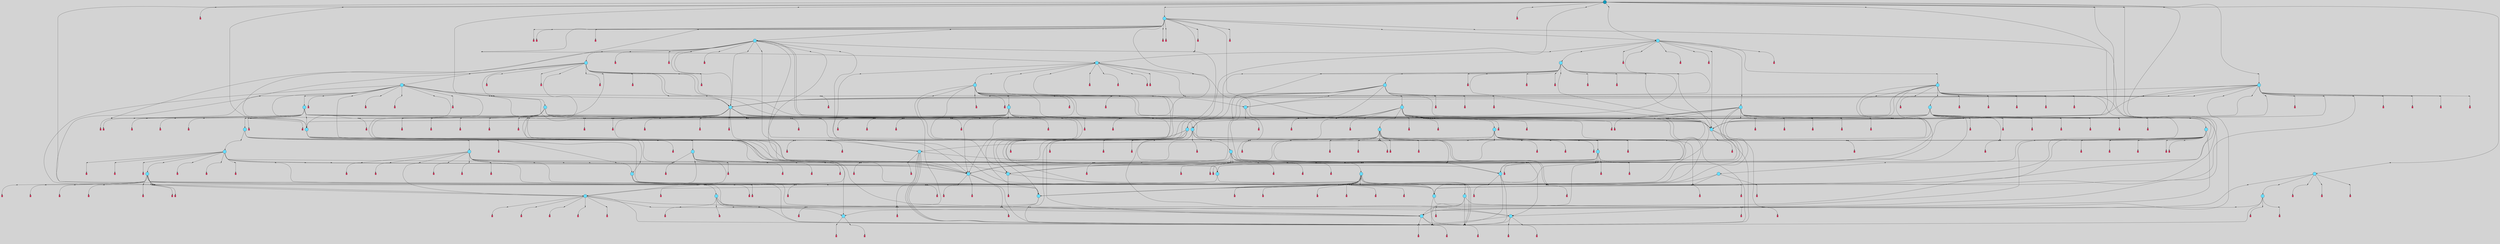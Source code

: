 // File exported with GEGELATI v1.3.1
// On the 2024-04-10 22:26:55
// With the File::TPGGraphDotExporter
digraph{
	graph[pad = "0.212, 0.055" bgcolor = lightgray]
	node[shape=circle style = filled label = ""]
		T1 [fillcolor="#66ddff"]
		T2 [fillcolor="#66ddff"]
		T3 [fillcolor="#66ddff"]
		T4 [fillcolor="#66ddff"]
		T5 [fillcolor="#66ddff"]
		T6 [fillcolor="#66ddff"]
		T7 [fillcolor="#66ddff"]
		T8 [fillcolor="#66ddff"]
		T10 [fillcolor="#66ddff"]
		T20 [fillcolor="#66ddff"]
		T67 [fillcolor="#66ddff"]
		T85 [fillcolor="#66ddff"]
		T136 [fillcolor="#66ddff"]
		T539 [fillcolor="#66ddff"]
		T564 [fillcolor="#66ddff"]
		T606 [fillcolor="#66ddff"]
		T620 [fillcolor="#66ddff"]
		T744 [fillcolor="#66ddff"]
		T893 [fillcolor="#66ddff"]
		T913 [fillcolor="#66ddff"]
		T996 [fillcolor="#66ddff"]
		T998 [fillcolor="#66ddff"]
		T1036 [fillcolor="#66ddff"]
		T1138 [fillcolor="#66ddff"]
		T1231 [fillcolor="#66ddff"]
		T1269 [fillcolor="#66ddff"]
		T1305 [fillcolor="#66ddff"]
		T1307 [fillcolor="#66ddff"]
		T1356 [fillcolor="#66ddff"]
		T1433 [fillcolor="#66ddff"]
		T1581 [fillcolor="#66ddff"]
		T1605 [fillcolor="#66ddff"]
		T1931 [fillcolor="#66ddff"]
		T2252 [fillcolor="#66ddff"]
		T2535 [fillcolor="#66ddff"]
		T2872 [fillcolor="#66ddff"]
		T3456 [fillcolor="#66ddff"]
		T4162 [fillcolor="#66ddff"]
		T4357 [fillcolor="#66ddff"]
		T4491 [fillcolor="#66ddff"]
		T4501 [fillcolor="#66ddff"]
		T4662 [fillcolor="#66ddff"]
		T4703 [fillcolor="#66ddff"]
		T4800 [fillcolor="#66ddff"]
		T4933 [fillcolor="#66ddff"]
		T6081 [fillcolor="#66ddff"]
		T6174 [fillcolor="#66ddff"]
		T6336 [fillcolor="#66ddff"]
		T6524 [fillcolor="#66ddff"]
		T6606 [fillcolor="#66ddff"]
		T7146 [fillcolor="#66ddff"]
		T8413 [fillcolor="#1199bb"]
		P219957 [fillcolor="#cccccc" shape=point] //
		I219957 [shape=box style=invis label="6|3&2|2#3|7#1|3#0|3#2|2#4|6&#92;n5|3&2|1#1|7#3|2#1|1#1|5#2|7&#92;n3|0&3|5#2|6#2|7#2|5#3|3#1|1&#92;n6|0&2|3#4|0#4|7#1|3#3|1#0|3&#92;n"]
		P219957 -> I219957[style=invis]
		A116195 [fillcolor="#ff3366" shape=box margin=0.03 width=0 height=0 label="1"]
		T1 -> P219957 -> A116195
		P219958 [fillcolor="#cccccc" shape=point] //
		I219958 [shape=box style=invis label="1|5&0|0#2|7#2|6#3|5#3|5#0|3&#92;n4|6&4|7#4|7#0|1#4|6#1|6#2|1&#92;n6|4&3|3#4|2#4|7#3|2#2|0#1|3&#92;n8|3&2|3#1|2#3|0#1|5#4|4#3|4&#92;n6|1&1|6#3|3#2|5#2|1#4|6#1|3&#92;n8|1&1|5#4|4#0|0#4|4#3|1#4|2&#92;n3|1&0|7#3|0#2|4#4|3#2|2#4|6&#92;n5|6&0|5#4|0#2|5#2|2#2|6#3|6&#92;n9|6&3|2#0|5#2|6#4|6#4|2#0|6&#92;n5|7&3|7#3|5#3|4#1|4#1|1#4|3&#92;n"]
		P219958 -> I219958[style=invis]
		A116196 [fillcolor="#ff3366" shape=box margin=0.03 width=0 height=0 label="2"]
		T1 -> P219958 -> A116196
		P219959 [fillcolor="#cccccc" shape=point] //
		I219959 [shape=box style=invis label="6|5&2|6#1|0#3|3#0|5#1|4#1|3&#92;n9|5&0|6#3|4#0|2#2|3#0|4#4|4&#92;n11|0&1|6#2|1#3|7#0|3#1|5#3|5&#92;n6|5&3|0#2|5#1|0#1|1#4|1#2|3&#92;n9|3&2|7#2|7#4|6#4|0#3|2#2|3&#92;n8|7&2|4#4|3#4|7#2|0#2|0#0|6&#92;n"]
		P219959 -> I219959[style=invis]
		A116197 [fillcolor="#ff3366" shape=box margin=0.03 width=0 height=0 label="2"]
		T2 -> P219959 -> A116197
		P219960 [fillcolor="#cccccc" shape=point] //
		I219960 [shape=box style=invis label="5|6&1|3#3|2#0|2#0|3#0|2#3|0&#92;n"]
		P219960 -> I219960[style=invis]
		A116198 [fillcolor="#ff3366" shape=box margin=0.03 width=0 height=0 label="3"]
		T2 -> P219960 -> A116198
		P219961 [fillcolor="#cccccc" shape=point] //
		I219961 [shape=box style=invis label="9|2&4|4#0|0#4|0#0|3#3|7#3|7&#92;n3|4&3|7#1|0#1|3#2|6#0|6#4|2&#92;n2|6&3|7#3|5#4|4#1|0#2|4#4|0&#92;n1|0&1|1#2|0#2|1#4|2#3|4#2|2&#92;n11|4&1|5#3|1#3|6#2|1#1|6#3|5&#92;n2|4&0|5#3|6#2|5#4|2#3|2#0|1&#92;n"]
		P219961 -> I219961[style=invis]
		A116199 [fillcolor="#ff3366" shape=box margin=0.03 width=0 height=0 label="3"]
		T3 -> P219961 -> A116199
		P219962 [fillcolor="#cccccc" shape=point] //
		I219962 [shape=box style=invis label="0|0&1|1#4|4#0|2#2|1#4|3#0|1&#92;n10|2&0|6#4|5#1|1#0|7#2|6#0|0&#92;n8|2&3|2#1|0#2|3#1|7#4|3#1|2&#92;n5|1&3|7#2|0#0|4#1|1#4|4#0|4&#92;n"]
		P219962 -> I219962[style=invis]
		A116200 [fillcolor="#ff3366" shape=box margin=0.03 width=0 height=0 label="4"]
		T3 -> P219962 -> A116200
		P219963 [fillcolor="#cccccc" shape=point] //
		I219963 [shape=box style=invis label="9|7&2|1#4|5#0|0#3|0#2|6#2|4&#92;n5|1&4|4#2|1#4|4#2|2#2|6#1|6&#92;n6|4&1|7#2|5#3|2#0|6#3|3#3|1&#92;n1|0&4|1#4|4#1|3#3|0#1|1#4|3&#92;n8|0&1|2#2|7#1|4#0|5#0|5#3|4&#92;n"]
		P219963 -> I219963[style=invis]
		A116201 [fillcolor="#ff3366" shape=box margin=0.03 width=0 height=0 label="4"]
		T4 -> P219963 -> A116201
		P219964 [fillcolor="#cccccc" shape=point] //
		I219964 [shape=box style=invis label="6|2&0|2#4|1#4|7#2|0#3|0#3|7&#92;n6|1&4|2#1|1#1|7#2|3#0|0#4|5&#92;n6|7&4|1#0|2#0|4#4|0#4|6#1|0&#92;n6|3&1|4#3|1#1|6#3|6#4|2#1|0&#92;n0|4&0|4#4|2#0|5#3|5#4|0#2|6&#92;n2|2&0|4#3|7#4|5#1|5#4|6#1|7&#92;n9|1&2|6#4|3#3|7#1|0#0|2#3|5&#92;n10|2&2|5#1|1#1|6#2|0#4|0#1|1&#92;n5|7&2|7#1|0#4|3#1|0#4|7#1|6&#92;n"]
		P219964 -> I219964[style=invis]
		A116202 [fillcolor="#ff3366" shape=box margin=0.03 width=0 height=0 label="5"]
		T4 -> P219964 -> A116202
		P219965 [fillcolor="#cccccc" shape=point] //
		I219965 [shape=box style=invis label="1|0&0|2#0|6#4|4#3|5#3|0#2|7&#92;n2|3&3|5#0|2#0|5#2|3#3|2#1|7&#92;n9|6&3|5#1|5#1|6#2|4#4|0#0|3&#92;n0|5&4|0#3|5#2|3#1|5#1|5#3|6&#92;n0|3&0|1#4|4#4|4#3|7#3|5#2|2&#92;n7|0&2|6#2|5#0|7#0|2#3|1#4|1&#92;n"]
		P219965 -> I219965[style=invis]
		A116203 [fillcolor="#ff3366" shape=box margin=0.03 width=0 height=0 label="5"]
		T5 -> P219965 -> A116203
		P219966 [fillcolor="#cccccc" shape=point] //
		I219966 [shape=box style=invis label="5|4&4|2#0|6#4|4#4|3#2|0#3|0&#92;n3|6&1|4#4|7#2|1#0|4#4|7#1|2&#92;n9|6&1|3#1|1#0|0#0|1#2|4#1|4&#92;n0|4&0|4#3|7#2|4#2|2#0|4#1|7&#92;n10|1&2|6#1|1#0|3#1|4#3|7#0|5&#92;n"]
		P219966 -> I219966[style=invis]
		A116204 [fillcolor="#ff3366" shape=box margin=0.03 width=0 height=0 label="6"]
		T5 -> P219966 -> A116204
		P219967 [fillcolor="#cccccc" shape=point] //
		I219967 [shape=box style=invis label="6|4&3|4#4|2#2|3#0|3#1|1#4|7&#92;n10|3&3|3#3|3#1|4#2|0#4|5#2|4&#92;n6|3&2|3#2|0#4|2#4|0#1|2#0|4&#92;n1|2&4|0#2|7#4|6#0|2#0|0#0|3&#92;n0|4&3|1#3|3#1|6#0|0#0|3#3|6&#92;n4|2&0|5#1|1#2|5#4|2#2|7#3|0&#92;n2|3&4|2#3|3#3|4#1|0#0|7#4|5&#92;n8|3&3|0#2|0#2|5#2|6#2|6#4|6&#92;n"]
		P219967 -> I219967[style=invis]
		A116205 [fillcolor="#ff3366" shape=box margin=0.03 width=0 height=0 label="6"]
		T6 -> P219967 -> A116205
		P219968 [fillcolor="#cccccc" shape=point] //
		I219968 [shape=box style=invis label="3|3&3|3#3|2#1|6#4|7#2|3#2|3&#92;n9|6&2|2#0|5#3|7#3|4#3|2#2|4&#92;n8|3&0|3#0|0#1|6#0|0#4|5#0|6&#92;n"]
		P219968 -> I219968[style=invis]
		A116206 [fillcolor="#ff3366" shape=box margin=0.03 width=0 height=0 label="7"]
		T6 -> P219968 -> A116206
		P219969 [fillcolor="#cccccc" shape=point] //
		I219969 [shape=box style=invis label="4|5&2|2#0|6#4|4#4|3#1|4#4|5&#92;n3|1&4|7#4|4#0|7#3|5#2|2#3|3&#92;n5|1&4|3#1|0#4|7#2|3#4|2#2|0&#92;n4|5&3|6#2|2#2|4#4|0#0|7#0|5&#92;n4|1&3|5#3|4#3|5#0|4#0|4#2|7&#92;n3|5&3|3#1|3#2|2#2|7#0|7#0|7&#92;n10|4&4|4#1|7#1|1#0|1#3|7#4|6&#92;n"]
		P219969 -> I219969[style=invis]
		A116207 [fillcolor="#ff3366" shape=box margin=0.03 width=0 height=0 label="7"]
		T7 -> P219969 -> A116207
		P219970 [fillcolor="#cccccc" shape=point] //
		I219970 [shape=box style=invis label="3|6&4|4#0|2#1|2#1|7#4|0#1|7&#92;n6|6&3|7#3|4#0|3#4|2#1|4#2|6&#92;n7|5&2|1#0|6#0|1#2|4#0|3#4|7&#92;n"]
		P219970 -> I219970[style=invis]
		A116208 [fillcolor="#ff3366" shape=box margin=0.03 width=0 height=0 label="8"]
		T7 -> P219970 -> A116208
		P219971 [fillcolor="#cccccc" shape=point] //
		I219971 [shape=box style=invis label="11|1&0|3#1|6#1|0#2|2#2|4#2|3&#92;n6|0&0|6#1|3#4|4#4|0#4|2#3|7&#92;n10|6&1|4#0|7#2|2#3|0#1|6#0|6&#92;n11|6&4|2#2|2#1|1#0|7#0|5#3|6&#92;n5|7&0|5#4|3#1|1#0|1#0|0#2|7&#92;n6|6&3|0#4|5#4|3#2|7#4|5#4|2&#92;n4|4&0|0#2|3#2|5#2|7#1|5#2|1&#92;n"]
		P219971 -> I219971[style=invis]
		A116209 [fillcolor="#ff3366" shape=box margin=0.03 width=0 height=0 label="8"]
		T8 -> P219971 -> A116209
		P219972 [fillcolor="#cccccc" shape=point] //
		I219972 [shape=box style=invis label="10|6&4|1#1|4#1|6#1|1#0|0#4|0&#92;n8|6&3|6#0|2#3|5#1|4#2|6#2|0&#92;n1|0&4|0#0|5#2|1#3|3#2|3#1|6&#92;n0|3&4|5#3|2#0|0#3|4#3|6#1|7&#92;n0|0&4|6#3|2#1|2#2|0#4|0#0|6&#92;n9|2&3|2#4|3#1|5#3|7#2|2#1|7&#92;n4|7&0|0#4|4#1|2#0|1#4|2#3|7&#92;n11|2&3|0#3|0#3|4#2|4#3|0#1|1&#92;n"]
		P219972 -> I219972[style=invis]
		A116210 [fillcolor="#ff3366" shape=box margin=0.03 width=0 height=0 label="0"]
		T8 -> P219972 -> A116210
		T4 -> P219961
		T6 -> P219971
		T10 -> P219961
		T10 -> P219962
		P219973 [fillcolor="#cccccc" shape=point] //
		I219973 [shape=box style=invis label="5|6&1|3#3|2#0|2#0|3#0|2#0|0&#92;n"]
		P219973 -> I219973[style=invis]
		A116211 [fillcolor="#ff3366" shape=box margin=0.03 width=0 height=0 label="3"]
		T10 -> P219973 -> A116211
		T20 -> P219963
		T20 -> P219961
		T20 -> P219968
		P219974 [fillcolor="#cccccc" shape=point] //
		I219974 [shape=box style=invis label="0|1&1|7#3|6#3|1#0|6#4|3#4|1&#92;n3|4&3|7#1|0#1|5#2|6#0|6#4|2&#92;n9|2&4|4#0|0#4|0#0|3#3|7#3|7&#92;n2|6&3|7#3|5#4|4#1|0#2|4#4|0&#92;n1|0&1|1#2|0#2|1#4|2#3|4#2|2&#92;n2|4&0|5#3|6#2|5#4|2#3|2#0|1&#92;n"]
		P219974 -> I219974[style=invis]
		A116212 [fillcolor="#ff3366" shape=box margin=0.03 width=0 height=0 label="3"]
		T20 -> P219974 -> A116212
		P219975 [fillcolor="#cccccc" shape=point] //
		I219975 [shape=box style=invis label="1|0&0|2#0|6#4|4#3|5#3|1#2|7&#92;n2|3&3|5#0|2#0|5#2|3#3|2#1|7&#92;n0|5&4|0#3|5#2|3#1|5#1|5#3|6&#92;n9|6&3|5#1|5#1|6#2|4#4|0#0|3&#92;n0|3&0|1#4|4#4|4#3|7#3|5#2|2&#92;n7|0&2|6#2|5#0|7#0|2#3|1#4|1&#92;n"]
		P219975 -> I219975[style=invis]
		A116213 [fillcolor="#ff3366" shape=box margin=0.03 width=0 height=0 label="5"]
		T67 -> P219975 -> A116213
		P219976 [fillcolor="#cccccc" shape=point] //
		I219976 [shape=box style=invis label="8|5&4|0#2|4#0|5#0|0#0|1#0|5&#92;n5|4&4|2#0|6#4|4#4|3#2|0#3|0&#92;n9|6&1|3#1|1#0|0#0|1#2|4#1|4&#92;n0|4&0|4#3|7#2|4#2|2#0|4#1|7&#92;n10|1&2|6#1|1#0|3#1|4#3|7#0|5&#92;n"]
		P219976 -> I219976[style=invis]
		A116214 [fillcolor="#ff3366" shape=box margin=0.03 width=0 height=0 label="6"]
		T67 -> P219976 -> A116214
		T67 -> P219961
		T67 -> P219963
		P219977 [fillcolor="#cccccc" shape=point] //
		I219977 [shape=box style=invis label="6|4&4|3#2|1#4|0#1|6#4|7#2|4&#92;n0|2&1|2#0|3#1|2#4|4#0|2#0|2&#92;n7|4&2|2#2|6#0|5#3|3#0|1#0|3&#92;n1|0&0|5#3|4#1|2#4|3#4|4#1|7&#92;n5|4&2|0#4|4#1|3#4|1#3|6#2|3&#92;n4|6&1|7#2|3#3|2#4|6#3|1#0|0&#92;n7|3&1|0#3|0#0|4#3|3#3|4#2|3&#92;n3|0&0|2#2|5#2|6#1|3#3|6#0|4&#92;n7|7&4|7#1|6#3|1#3|5#0|5#2|7&#92;n7|2&2|4#3|6#3|5#0|0#4|5#1|4&#92;n"]
		P219977 -> I219977[style=invis]
		A116215 [fillcolor="#ff3366" shape=box margin=0.03 width=0 height=0 label="0"]
		T85 -> P219977 -> A116215
		P219978 [fillcolor="#cccccc" shape=point] //
		I219978 [shape=box style=invis label="1|1&0|1#1|7#3|6#1|6#1|7#3|1&#92;n11|3&1|1#1|4#0|3#1|3#3|0#4|2&#92;n6|3&4|1#0|1#1|7#1|0#0|2#2|7&#92;n3|1&4|0#4|3#0|5#1|3#0|2#2|2&#92;n"]
		P219978 -> I219978[style=invis]
		A116216 [fillcolor="#ff3366" shape=box margin=0.03 width=0 height=0 label="1"]
		T85 -> P219978 -> A116216
		T85 -> P219961
		T85 -> P219970
		T136 -> P219964
		T136 -> P219961
		P219979 [fillcolor="#cccccc" shape=point] //
		I219979 [shape=box style=invis label="5|6&1|3#3|2#0|2#0|3#0|2#3|0&#92;n5|2&4|5#4|1#4|2#2|4#1|5#1|6&#92;n"]
		P219979 -> I219979[style=invis]
		A116217 [fillcolor="#ff3366" shape=box margin=0.03 width=0 height=0 label="3"]
		T136 -> P219979 -> A116217
		P219980 [fillcolor="#cccccc" shape=point] //
		I219980 [shape=box style=invis label="6|4&4|3#2|1#4|0#1|6#4|7#2|4&#92;n0|2&1|2#0|3#1|2#4|4#0|2#0|2&#92;n7|4&2|2#2|6#0|5#3|3#0|1#0|3&#92;n1|0&0|5#3|4#1|2#4|3#4|4#4|7&#92;n5|4&2|0#4|4#1|3#4|1#3|6#2|3&#92;n4|6&1|7#2|3#3|2#4|6#3|1#0|0&#92;n3|0&0|2#2|5#2|6#1|3#3|6#0|4&#92;n7|3&1|0#3|0#0|4#3|3#3|4#2|3&#92;n7|7&4|7#1|6#3|1#3|5#0|5#2|7&#92;n7|2&2|4#3|6#3|5#0|0#4|5#1|4&#92;n"]
		P219980 -> I219980[style=invis]
		A116218 [fillcolor="#ff3366" shape=box margin=0.03 width=0 height=0 label="0"]
		T136 -> P219980 -> A116218
		T539 -> P219961
		P219981 [fillcolor="#cccccc" shape=point] //
		I219981 [shape=box style=invis label="3|3&3|3#3|2#1|6#4|7#2|3#2|3&#92;n10|3&0|3#0|0#1|6#0|0#4|5#0|6&#92;n9|6&2|2#0|5#3|7#3|4#3|2#2|4&#92;n"]
		P219981 -> I219981[style=invis]
		A116219 [fillcolor="#ff3366" shape=box margin=0.03 width=0 height=0 label="7"]
		T539 -> P219981 -> A116219
		P219982 [fillcolor="#cccccc" shape=point] //
		I219982 [shape=box style=invis label="0|5&3|2#0|2#4|6#3|2#3|2#4|6&#92;n11|5&3|0#4|0#1|3#3|1#1|4#1|7&#92;n0|0&1|4#4|7#2|1#0|4#4|7#3|2&#92;n5|6&1|4#4|3#0|7#2|2#3|3#2|6&#92;n"]
		P219982 -> I219982[style=invis]
		A116220 [fillcolor="#ff3366" shape=box margin=0.03 width=0 height=0 label="6"]
		T539 -> P219982 -> A116220
		P219983 [fillcolor="#cccccc" shape=point] //
		I219983 [shape=box style=invis label="3|5&2|4#1|7#3|7#3|2#0|5#2|4&#92;n0|4&4|1#3|4#0|6#0|2#4|5#2|1&#92;n6|0&2|3#4|0#4|7#1|3#3|2#0|4&#92;n3|0&3|5#2|6#2|7#2|5#3|3#1|1&#92;n"]
		P219983 -> I219983[style=invis]
		T539 -> P219983 -> T4
		P219984 [fillcolor="#cccccc" shape=point] //
		I219984 [shape=box style=invis label="9|7&2|1#4|5#0|0#3|0#2|6#2|4&#92;n1|0&4|1#4|4#1|3#3|0#1|1#4|3&#92;n6|4&1|7#2|5#3|2#0|6#3|3#3|1&#92;n5|1&4|4#2|1#4|4#2|2#2|6#1|6&#92;n8|5&1|2#2|7#1|4#0|5#0|5#3|4&#92;n3|0&4|7#0|5#1|1#1|2#4|5#1|1&#92;n"]
		P219984 -> I219984[style=invis]
		A116221 [fillcolor="#ff3366" shape=box margin=0.03 width=0 height=0 label="4"]
		T539 -> P219984 -> A116221
		P219985 [fillcolor="#cccccc" shape=point] //
		I219985 [shape=box style=invis label="0|4&3|2#0|1#3|0#1|2#2|4#1|1&#92;n5|1&4|4#2|1#4|4#2|2#2|6#1|6&#92;n6|4&1|7#2|5#3|2#0|6#3|3#3|1&#92;n1|0&4|1#4|4#1|3#3|0#1|1#4|3&#92;n9|7&2|1#4|5#0|0#3|0#2|6#2|4&#92;n8|0&1|2#2|7#1|4#0|5#0|5#3|4&#92;n"]
		P219985 -> I219985[style=invis]
		A116222 [fillcolor="#ff3366" shape=box margin=0.03 width=0 height=0 label="4"]
		T539 -> P219985 -> A116222
		P219986 [fillcolor="#cccccc" shape=point] //
		I219986 [shape=box style=invis label="3|5&2|4#1|7#3|7#3|2#0|5#2|4&#92;n3|0&3|5#2|6#2|7#2|5#3|3#1|1&#92;n5|3&2|1#1|7#3|2#1|1#1|5#2|7&#92;n6|0&2|3#4|0#4|7#1|3#3|2#0|3&#92;n"]
		P219986 -> I219986[style=invis]
		T539 -> P219986 -> T4
		P219987 [fillcolor="#cccccc" shape=point] //
		I219987 [shape=box style=invis label="6|0&1|7#1|5#4|1#2|1#0|0#3|1&#92;n4|5&2|2#0|6#4|7#4|3#1|4#4|5&#92;n10|4&2|4#1|7#1|1#0|1#0|7#4|6&#92;n5|5&2|1#4|7#1|0#2|2#4|6#3|1&#92;n5|3&3|5#3|6#3|4#0|1#2|0#1|2&#92;n3|1&4|7#4|4#0|7#3|5#2|2#3|3&#92;n"]
		P219987 -> I219987[style=invis]
		A116223 [fillcolor="#ff3366" shape=box margin=0.03 width=0 height=0 label="7"]
		T539 -> P219987 -> A116223
		T564 -> P219961
		P219988 [fillcolor="#cccccc" shape=point] //
		I219988 [shape=box style=invis label="7|0&1|4#2|7#0|0#0|6#3|7#0|5&#92;n6|5&0|1#3|6#3|5#4|5#2|7#3|1&#92;n1|2&0|4#0|2#1|5#2|2#4|5#4|2&#92;n2|1&1|1#2|6#1|3#1|3#2|3#4|5&#92;n"]
		P219988 -> I219988[style=invis]
		A116224 [fillcolor="#ff3366" shape=box margin=0.03 width=0 height=0 label="4"]
		T564 -> P219988 -> A116224
		T564 -> P219961
		P219989 [fillcolor="#cccccc" shape=point] //
		I219989 [shape=box style=invis label="10|4&0|0#2|3#1|5#4|5#3|6#1|3&#92;n6|5&3|6#3|5#1|0#1|2#4|1#2|3&#92;n11|2&3|1#3|2#2|3#1|1#2|1#2|3&#92;n4|7&1|4#0|0#3|2#1|7#3|7#4|1&#92;n3|0&3|1#3|4#1|2#4|6#3|5#0|7&#92;n2|1&0|1#0|4#1|5#1|7#3|2#0|3&#92;n"]
		P219989 -> I219989[style=invis]
		T564 -> P219989 -> T20
		T564 -> P219969
		T564 -> P219961
		T606 -> P219970
		T606 -> P219963
		P219990 [fillcolor="#cccccc" shape=point] //
		I219990 [shape=box style=invis label="2|0&4|0#1|1#0|7#4|5#2|5#2|4&#92;n1|3&3|5#1|1#4|0#0|4#4|5#4|7&#92;n11|3&4|4#1|7#2|3#2|5#1|7#0|5&#92;n11|4&1|5#3|1#3|6#2|1#1|6#3|0&#92;n2|4&0|5#3|6#2|5#4|2#3|2#0|3&#92;n3|4&3|7#1|0#1|3#2|6#0|6#4|2&#92;n9|2&4|4#0|0#4|0#0|3#3|7#3|7&#92;n2|6&3|7#3|5#4|4#2|0#2|4#4|0&#92;n"]
		P219990 -> I219990[style=invis]
		T606 -> P219990 -> T7
		P219991 [fillcolor="#cccccc" shape=point] //
		I219991 [shape=box style=invis label="2|0&3|5#2|3#0|7#3|3#1|2#3|0&#92;n"]
		P219991 -> I219991[style=invis]
		A116225 [fillcolor="#ff3366" shape=box margin=0.03 width=0 height=0 label="3"]
		T606 -> P219991 -> A116225
		P219992 [fillcolor="#cccccc" shape=point] //
		I219992 [shape=box style=invis label="1|5&0|0#2|7#2|6#3|5#3|5#0|2&#92;n9|5&2|1#1|4#3|5#0|7#1|3#4|6&#92;n4|6&4|7#4|7#0|1#4|6#1|6#2|1&#92;n6|4&3|3#4|2#4|7#3|2#2|0#1|3&#92;n5|6&0|5#4|0#2|5#2|2#2|6#3|6&#92;n5|7&3|7#3|5#3|4#1|4#1|1#4|3&#92;n3|1&0|7#3|0#2|4#4|3#2|2#4|6&#92;n8|3&2|3#1|2#3|0#1|2#4|4#3|4&#92;n9|6&3|2#0|5#2|6#4|6#4|2#0|6&#92;n6|1&1|6#3|3#2|5#2|1#4|6#1|3&#92;n"]
		P219992 -> I219992[style=invis]
		A116226 [fillcolor="#ff3366" shape=box margin=0.03 width=0 height=0 label="2"]
		T606 -> P219992 -> A116226
		P219993 [fillcolor="#cccccc" shape=point] //
		I219993 [shape=box style=invis label="0|3&0|1#4|2#4|4#3|7#3|5#2|2&#92;n0|5&4|0#0|5#2|3#1|5#1|5#3|6&#92;n2|3&3|5#0|2#0|5#2|3#3|2#1|7&#92;n9|6&3|5#1|5#1|6#2|4#4|0#0|3&#92;n1|0&0|2#0|6#4|4#3|5#3|0#2|7&#92;n6|6&0|6#4|1#4|6#2|7#1|0#0|6&#92;n7|0&2|6#2|5#0|7#0|2#3|1#4|1&#92;n"]
		P219993 -> I219993[style=invis]
		T620 -> P219993 -> T4
		P219994 [fillcolor="#cccccc" shape=point] //
		I219994 [shape=box style=invis label="11|0&3|3#4|3#4|0#2|5#0|0#1|1&#92;n5|4&0|2#0|6#4|4#4|3#2|0#3|0&#92;n5|2&2|5#2|3#2|1#4|2#3|0#2|3&#92;n3|6&1|4#4|7#1|1#0|4#4|7#1|2&#92;n8|1&0|5#1|4#2|5#3|5#2|1#1|3&#92;n9|6&1|3#1|5#0|0#0|1#2|4#1|4&#92;n"]
		P219994 -> I219994[style=invis]
		A116227 [fillcolor="#ff3366" shape=box margin=0.03 width=0 height=0 label="6"]
		T620 -> P219994 -> A116227
		P219995 [fillcolor="#cccccc" shape=point] //
		I219995 [shape=box style=invis label="0|5&1|2#1|4#3|7#2|2#0|4#3|4&#92;n10|0&4|7#4|0#0|0#4|2#4|4#0|7&#92;n0|6&4|2#1|5#2|7#3|0#2|3#4|1&#92;n"]
		P219995 -> I219995[style=invis]
		A116228 [fillcolor="#ff3366" shape=box margin=0.03 width=0 height=0 label="8"]
		T620 -> P219995 -> A116228
		T620 -> P219961
		P219996 [fillcolor="#cccccc" shape=point] //
		I219996 [shape=box style=invis label="6|2&0|2#4|1#4|7#2|0#3|0#3|7&#92;n6|1&4|2#1|1#1|7#2|3#0|0#4|5&#92;n6|7&4|1#0|2#0|4#4|0#4|6#1|0&#92;n6|3&1|4#3|1#1|6#3|6#4|2#1|0&#92;n5|7&2|7#1|0#4|3#1|0#4|7#1|6&#92;n2|2&0|4#3|7#4|5#1|5#4|6#1|7&#92;n9|1&2|6#4|3#3|7#1|0#0|2#3|5&#92;n10|2&2|5#1|1#1|6#2|0#4|0#1|1&#92;n0|4&0|4#4|2#0|5#3|5#4|2#2|6&#92;n"]
		P219996 -> I219996[style=invis]
		T744 -> P219996 -> T1
		P219997 [fillcolor="#cccccc" shape=point] //
		I219997 [shape=box style=invis label="8|0&1|2#2|7#1|4#0|5#0|5#3|4&#92;n11|4&1|7#2|5#3|2#0|6#3|3#3|1&#92;n1|0&4|1#4|4#1|3#3|0#1|1#4|3&#92;n9|7&2|1#4|5#0|0#3|0#2|6#2|4&#92;n"]
		P219997 -> I219997[style=invis]
		T744 -> P219997 -> T620
		P219998 [fillcolor="#cccccc" shape=point] //
		I219998 [shape=box style=invis label="6|3&4|0#0|3#1|7#0|3#4|3#2|3&#92;n4|2&0|5#1|0#2|5#4|2#2|7#3|4&#92;n4|5&2|3#4|4#3|4#2|3#1|4#3|3&#92;n3|3&4|4#2|0#3|6#0|5#0|0#4|6&#92;n8|2&1|7#2|1#4|2#2|7#0|7#0|5&#92;n6|7&0|6#0|7#1|3#4|1#0|0#2|3&#92;n0|0&1|4#3|5#3|7#0|0#0|0#4|1&#92;n"]
		P219998 -> I219998[style=invis]
		A116229 [fillcolor="#ff3366" shape=box margin=0.03 width=0 height=0 label="6"]
		T744 -> P219998 -> A116229
		P219999 [fillcolor="#cccccc" shape=point] //
		I219999 [shape=box style=invis label="5|5&3|2#4|0#0|7#4|7#2|5#3|1&#92;n9|2&4|3#0|0#4|0#0|3#3|7#3|7&#92;n1|1&4|4#3|7#0|3#2|3#4|1#2|4&#92;n2|0&4|5#3|4#4|7#3|5#3|2#2|4&#92;n2|6&4|4#2|7#1|3#4|2#4|1#2|4&#92;n11|4&1|5#4|1#2|6#2|1#1|6#2|5&#92;n6|7&4|7#2|0#4|1#3|2#4|3#2|6&#92;n"]
		P219999 -> I219999[style=invis]
		A116230 [fillcolor="#ff3366" shape=box margin=0.03 width=0 height=0 label="3"]
		T744 -> P219999 -> A116230
		P220000 [fillcolor="#cccccc" shape=point] //
		I220000 [shape=box style=invis label="0|6&4|5#4|0#0|7#3|5#0|3#2|4&#92;n2|0&3|5#2|3#0|7#3|3#1|2#3|0&#92;n"]
		P220000 -> I220000[style=invis]
		A116231 [fillcolor="#ff3366" shape=box margin=0.03 width=0 height=0 label="3"]
		T744 -> P220000 -> A116231
		T893 -> P219964
		P220001 [fillcolor="#cccccc" shape=point] //
		I220001 [shape=box style=invis label="6|3&4|0#0|3#1|7#0|3#4|3#2|3&#92;n8|2&1|7#2|1#4|2#2|7#0|7#0|5&#92;n4|5&2|3#4|4#3|4#2|3#1|4#3|3&#92;n3|3&4|4#2|0#3|6#0|5#0|0#4|6&#92;n0|0&1|4#3|5#3|7#0|0#0|0#4|1&#92;n8|7&0|6#0|7#1|3#4|1#0|0#2|3&#92;n4|2&0|5#1|1#2|5#4|2#2|7#3|4&#92;n10|1&3|3#0|3#3|4#2|0#4|5#2|4&#92;n"]
		P220001 -> I220001[style=invis]
		A116232 [fillcolor="#ff3366" shape=box margin=0.03 width=0 height=0 label="6"]
		T893 -> P220001 -> A116232
		P220002 [fillcolor="#cccccc" shape=point] //
		I220002 [shape=box style=invis label="6|2&0|2#4|1#4|7#2|0#3|0#3|7&#92;n6|7&4|1#0|2#0|4#4|0#4|6#1|0&#92;n6|1&4|2#1|1#1|7#2|3#0|0#4|5&#92;n6|3&1|4#3|1#1|6#3|6#4|2#1|0&#92;n0|4&0|4#4|2#0|5#3|5#4|0#2|6&#92;n2|2&0|4#3|7#1|5#1|5#4|6#1|7&#92;n9|1&2|6#4|3#3|7#1|0#0|2#3|5&#92;n5|7&2|7#1|0#4|3#1|0#4|7#1|6&#92;n"]
		P220002 -> I220002[style=invis]
		A116233 [fillcolor="#ff3366" shape=box margin=0.03 width=0 height=0 label="5"]
		T893 -> P220002 -> A116233
		P220003 [fillcolor="#cccccc" shape=point] //
		I220003 [shape=box style=invis label="0|2&1|2#0|3#1|2#4|4#0|2#0|2&#92;n6|4&4|3#2|1#4|0#1|6#4|7#2|4&#92;n7|4&2|2#2|6#0|5#3|3#0|1#0|3&#92;n1|0&0|5#3|4#1|2#4|3#4|4#1|7&#92;n5|4&2|0#4|4#1|3#4|1#3|6#2|3&#92;n4|6&1|7#2|3#3|2#4|6#3|1#0|0&#92;n7|3&1|0#3|0#0|4#3|3#3|4#2|3&#92;n7|7&4|7#1|6#3|1#3|5#0|5#2|7&#92;n7|2&3|4#3|6#3|5#0|0#4|5#1|4&#92;n"]
		P220003 -> I220003[style=invis]
		A116234 [fillcolor="#ff3366" shape=box margin=0.03 width=0 height=0 label="0"]
		T893 -> P220003 -> A116234
		T893 -> P219959
		P220004 [fillcolor="#cccccc" shape=point] //
		I220004 [shape=box style=invis label="5|3&4|1#3|6#1|5#1|7#1|6#2|4&#92;n4|0&1|2#4|2#2|0#3|0#1|4#1|7&#92;n8|6&4|5#1|1#1|3#3|3#3|0#0|0&#92;n5|7&1|5#3|1#3|6#2|1#1|6#0|5&#92;n"]
		P220004 -> I220004[style=invis]
		A116235 [fillcolor="#ff3366" shape=box margin=0.03 width=0 height=0 label="3"]
		T893 -> P220004 -> A116235
		P220005 [fillcolor="#cccccc" shape=point] //
		I220005 [shape=box style=invis label="3|6&4|4#0|2#1|2#1|7#4|0#1|7&#92;n6|6&3|7#3|4#0|3#4|2#1|4#2|6&#92;n7|5&2|1#0|6#3|1#2|4#0|3#4|7&#92;n4|4&2|6#4|1#1|6#0|4#4|6#2|5&#92;n"]
		P220005 -> I220005[style=invis]
		A116236 [fillcolor="#ff3366" shape=box margin=0.03 width=0 height=0 label="8"]
		T893 -> P220005 -> A116236
		P220006 [fillcolor="#cccccc" shape=point] //
		I220006 [shape=box style=invis label="11|1&0|3#1|6#1|0#2|2#2|4#2|3&#92;n10|6&1|4#0|7#2|2#3|0#1|6#0|6&#92;n11|6&4|2#2|2#1|1#0|7#0|5#3|6&#92;n5|0&2|2#4|0#3|3#4|5#2|3#4|2&#92;n5|7&0|5#4|3#1|1#0|1#0|0#2|7&#92;n4|4&0|0#2|3#2|5#2|7#1|5#2|1&#92;n6|6&3|0#4|5#4|3#2|7#4|5#4|2&#92;n"]
		P220006 -> I220006[style=invis]
		A116237 [fillcolor="#ff3366" shape=box margin=0.03 width=0 height=0 label="8"]
		T893 -> P220006 -> A116237
		P220007 [fillcolor="#cccccc" shape=point] //
		I220007 [shape=box style=invis label="1|0&0|2#0|6#4|4#3|5#3|0#2|7&#92;n2|3&3|5#0|2#0|5#2|3#3|2#1|7&#92;n9|6&3|5#1|5#1|6#2|4#4|0#2|3&#92;n3|4&2|5#3|6#0|6#0|1#3|1#4|6&#92;n7|0&2|6#2|5#0|7#0|2#3|1#4|1&#92;n0|5&4|0#3|5#2|3#1|5#1|5#3|6&#92;n"]
		P220007 -> I220007[style=invis]
		T893 -> P220007 -> T564
		P220008 [fillcolor="#cccccc" shape=point] //
		I220008 [shape=box style=invis label="6|6&3|4#4|5#4|3#2|7#4|5#4|2&#92;n1|0&0|6#1|3#4|4#4|0#4|2#3|7&#92;n6|7&4|4#3|0#1|5#1|1#1|1#4|7&#92;n10|6&1|4#0|7#2|2#3|0#1|6#0|6&#92;n4|4&0|0#2|3#2|5#2|7#1|5#2|1&#92;n"]
		P220008 -> I220008[style=invis]
		A116238 [fillcolor="#ff3366" shape=box margin=0.03 width=0 height=0 label="8"]
		T913 -> P220008 -> A116238
		P220009 [fillcolor="#cccccc" shape=point] //
		I220009 [shape=box style=invis label="5|0&2|3#3|5#0|7#2|2#2|0#2|0&#92;n0|6&2|3#4|2#3|6#1|6#3|1#3|6&#92;n"]
		P220009 -> I220009[style=invis]
		A116239 [fillcolor="#ff3366" shape=box margin=0.03 width=0 height=0 label="8"]
		T913 -> P220009 -> A116239
		P220010 [fillcolor="#cccccc" shape=point] //
		I220010 [shape=box style=invis label="3|6&1|4#4|7#2|1#0|4#4|7#1|2&#92;n9|6&1|3#1|1#0|0#0|1#2|4#1|4&#92;n5|3&0|7#2|2#3|6#3|5#3|4#4|5&#92;n0|4&0|4#3|7#2|4#2|2#0|4#1|7&#92;n10|3&2|6#1|1#0|3#1|4#3|7#0|5&#92;n"]
		P220010 -> I220010[style=invis]
		A116240 [fillcolor="#ff3366" shape=box margin=0.03 width=0 height=0 label="6"]
		T913 -> P220010 -> A116240
		P220011 [fillcolor="#cccccc" shape=point] //
		I220011 [shape=box style=invis label="8|7&2|4#4|3#4|7#2|0#2|0#0|6&#92;n9|5&0|6#3|4#0|2#2|3#0|4#4|4&#92;n11|0&1|6#2|1#3|7#0|3#1|5#3|5&#92;n9|3&2|7#2|3#4|6#4|0#3|2#2|3&#92;n6|5&2|6#1|0#3|3#0|5#1|4#1|3&#92;n"]
		P220011 -> I220011[style=invis]
		A116241 [fillcolor="#ff3366" shape=box margin=0.03 width=0 height=0 label="2"]
		T913 -> P220011 -> A116241
		T913 -> P219961
		T913 -> P219961
		P220012 [fillcolor="#cccccc" shape=point] //
		I220012 [shape=box style=invis label="0|0&1|2#4|4#0|2#2|1#4|3#0|1&#92;n11|5&2|5#1|4#4|4#3|5#4|4#4|4&#92;n10|2&0|6#4|5#1|1#0|7#2|6#0|0&#92;n5|1&3|7#2|0#0|4#1|1#4|4#0|4&#92;n"]
		P220012 -> I220012[style=invis]
		A116242 [fillcolor="#ff3366" shape=box margin=0.03 width=0 height=0 label="4"]
		T913 -> P220012 -> A116242
		P220013 [fillcolor="#cccccc" shape=point] //
		I220013 [shape=box style=invis label="2|0&4|0#1|1#0|7#4|5#2|5#2|4&#92;n1|3&3|5#1|1#4|0#0|4#4|5#4|7&#92;n11|3&4|4#1|7#2|3#2|5#1|7#0|5&#92;n5|5&2|2#2|5#3|5#4|2#3|2#3|5&#92;n2|4&0|5#3|6#2|5#4|2#3|2#0|5&#92;n3|4&3|7#1|0#1|3#2|6#0|6#4|2&#92;n9|2&4|4#0|0#4|0#0|3#3|7#3|7&#92;n2|6&3|7#3|5#4|4#2|0#2|4#4|0&#92;n"]
		P220013 -> I220013[style=invis]
		T913 -> P220013 -> T7
		T913 -> P220011
		P220014 [fillcolor="#cccccc" shape=point] //
		I220014 [shape=box style=invis label="1|0&4|1#4|4#1|3#3|0#1|1#4|3&#92;n5|1&4|4#2|1#4|4#2|2#2|6#1|6&#92;n9|7&2|1#4|5#0|0#3|0#2|6#2|4&#92;n8|3&1|2#2|7#1|4#0|5#0|5#3|4&#92;n"]
		P220014 -> I220014[style=invis]
		T913 -> P220014 -> T67
		P220015 [fillcolor="#cccccc" shape=point] //
		I220015 [shape=box style=invis label="9|2&4|4#0|0#4|0#0|3#3|7#3|7&#92;n3|4&3|7#1|0#1|3#2|6#0|6#4|2&#92;n2|6&3|7#3|5#4|4#1|0#2|4#4|0&#92;n1|0&1|1#2|0#2|1#4|2#3|4#2|2&#92;n2|4&0|5#3|6#0|5#4|2#3|2#0|1&#92;n11|4&1|5#3|1#3|6#2|1#1|6#3|5&#92;n"]
		P220015 -> I220015[style=invis]
		A116243 [fillcolor="#ff3366" shape=box margin=0.03 width=0 height=0 label="3"]
		T913 -> P220015 -> A116243
		P220016 [fillcolor="#cccccc" shape=point] //
		I220016 [shape=box style=invis label="0|5&1|7#1|1#4|0#3|3#4|1#3|0&#92;n2|0&1|4#2|2#2|0#4|0#0|7#3|7&#92;n8|7&0|0#4|5#1|6#4|3#4|1#2|6&#92;n11|5&3|7#2|4#1|2#2|5#0|5#1|3&#92;n"]
		P220016 -> I220016[style=invis]
		T913 -> P220016 -> T3
		P220017 [fillcolor="#cccccc" shape=point] //
		I220017 [shape=box style=invis label="9|7&2|1#4|5#0|0#3|0#1|6#2|4&#92;n2|3&1|1#1|5#2|5#3|1#2|7#0|2&#92;n5|1&4|4#2|1#4|4#2|2#2|6#1|6&#92;n1|0&4|1#4|4#1|3#3|0#1|1#4|3&#92;n"]
		P220017 -> I220017[style=invis]
		A116244 [fillcolor="#ff3366" shape=box margin=0.03 width=0 height=0 label="4"]
		T913 -> P220017 -> A116244
		P220018 [fillcolor="#cccccc" shape=point] //
		I220018 [shape=box style=invis label="7|0&2|6#2|5#0|7#0|2#3|1#4|1&#92;n2|3&3|5#0|2#0|5#2|3#3|2#1|7&#92;n0|5&4|0#3|5#2|3#3|5#1|5#3|6&#92;n9|6&3|5#1|5#1|6#2|4#4|0#0|5&#92;n"]
		P220018 -> I220018[style=invis]
		A116245 [fillcolor="#ff3366" shape=box margin=0.03 width=0 height=0 label="5"]
		T913 -> P220018 -> A116245
		P220019 [fillcolor="#cccccc" shape=point] //
		I220019 [shape=box style=invis label="9|2&4|4#0|0#4|0#2|3#3|7#3|7&#92;n1|0&1|1#2|0#2|1#4|2#3|4#2|2&#92;n3|4&3|7#1|0#1|3#2|6#0|6#4|2&#92;n2|6&3|7#3|5#4|4#4|0#2|4#4|0&#92;n2|4&0|5#3|6#2|5#4|2#3|2#0|1&#92;n"]
		P220019 -> I220019[style=invis]
		A116246 [fillcolor="#ff3366" shape=box margin=0.03 width=0 height=0 label="3"]
		T996 -> P220019 -> A116246
		P220020 [fillcolor="#cccccc" shape=point] //
		I220020 [shape=box style=invis label="9|7&2|1#4|5#0|0#3|3#2|6#2|4&#92;n6|1&1|3#1|4#4|3#2|1#2|5#2|7&#92;n9|0&4|1#1|4#3|0#4|4#2|5#3|7&#92;n8|0&3|6#4|2#2|4#4|2#1|2#3|1&#92;n3|2&2|1#2|0#0|4#4|0#2|0#1|3&#92;n3|1&0|2#3|0#1|0#0|3#4|3#4|1&#92;n"]
		P220020 -> I220020[style=invis]
		T996 -> P220020 -> T136
		P220021 [fillcolor="#cccccc" shape=point] //
		I220021 [shape=box style=invis label="5|1&3|7#2|0#0|4#1|1#4|4#0|4&#92;n10|2&0|6#4|5#1|1#0|7#2|6#0|0&#92;n8|6&3|2#1|0#2|3#1|7#4|5#1|2&#92;n"]
		P220021 -> I220021[style=invis]
		T996 -> P220021 -> T1
		P220022 [fillcolor="#cccccc" shape=point] //
		I220022 [shape=box style=invis label="5|5&3|2#4|0#0|7#4|7#2|5#3|1&#92;n2|0&4|5#3|4#4|7#3|5#3|4#2|4&#92;n1|1&4|4#3|7#0|3#2|3#4|1#2|4&#92;n9|2&4|3#0|0#4|0#0|3#3|7#3|7&#92;n2|6&4|4#2|7#1|3#4|2#4|1#2|4&#92;n11|4&1|5#4|1#2|6#2|1#1|6#2|5&#92;n6|7&4|7#2|0#4|1#3|2#4|3#2|6&#92;n"]
		P220022 -> I220022[style=invis]
		A116247 [fillcolor="#ff3366" shape=box margin=0.03 width=0 height=0 label="3"]
		T996 -> P220022 -> A116247
		P220023 [fillcolor="#cccccc" shape=point] //
		I220023 [shape=box style=invis label="0|7&1|1#3|4#0|2#2|3#4|3#0|1&#92;n1|0&4|7#1|0#2|3#4|3#0|3#1|7&#92;n10|5&1|6#4|3#2|3#2|3#2|1#3|2&#92;n"]
		P220023 -> I220023[style=invis]
		A116248 [fillcolor="#ff3366" shape=box margin=0.03 width=0 height=0 label="4"]
		T996 -> P220023 -> A116248
		T996 -> P219969
		P220024 [fillcolor="#cccccc" shape=point] //
		I220024 [shape=box style=invis label="1|0&0|2#0|6#4|4#3|5#3|0#2|7&#92;n0|5&4|0#3|5#2|3#1|5#1|5#3|6&#92;n9|6&3|5#1|5#1|6#2|4#4|0#0|3&#92;n2|3&3|5#0|2#0|5#2|3#3|2#1|7&#92;n0|3&0|1#4|4#4|4#3|7#3|5#2|2&#92;n7|0&2|6#2|5#0|2#0|2#3|1#4|1&#92;n"]
		P220024 -> I220024[style=invis]
		T998 -> P220024 -> T85
		P220025 [fillcolor="#cccccc" shape=point] //
		I220025 [shape=box style=invis label="0|6&0|2#1|5#2|7#3|0#2|3#4|1&#92;n7|6&3|4#3|1#0|6#2|4#4|6#1|0&#92;n10|0&4|7#4|0#0|0#4|2#4|4#0|7&#92;n"]
		P220025 -> I220025[style=invis]
		A116249 [fillcolor="#ff3366" shape=box margin=0.03 width=0 height=0 label="8"]
		T998 -> P220025 -> A116249
		P220026 [fillcolor="#cccccc" shape=point] //
		I220026 [shape=box style=invis label="11|1&0|3#1|6#1|0#2|2#2|4#2|3&#92;n10|6&1|4#0|7#2|2#3|0#1|6#0|6&#92;n6|6&3|0#4|5#4|3#2|7#4|5#1|2&#92;n11|6&4|2#2|2#1|1#0|7#0|5#3|6&#92;n5|7&0|5#4|3#1|1#0|1#0|0#2|7&#92;n6|0&0|6#1|3#4|4#4|0#4|2#3|7&#92;n4|4&0|0#1|3#2|5#2|7#1|5#2|1&#92;n"]
		P220026 -> I220026[style=invis]
		A116250 [fillcolor="#ff3366" shape=box margin=0.03 width=0 height=0 label="8"]
		T998 -> P220026 -> A116250
		T998 -> P219959
		P220027 [fillcolor="#cccccc" shape=point] //
		I220027 [shape=box style=invis label="11|1&0|3#1|6#1|0#2|2#2|4#4|3&#92;n5|7&0|5#4|3#1|1#0|1#0|0#2|7&#92;n4|4&0|0#2|3#2|5#2|7#1|5#2|1&#92;n6|5&3|2#1|2#0|7#2|5#2|4#3|5&#92;n11|6&4|2#2|2#1|1#0|7#0|5#3|6&#92;n6|0&0|6#1|3#4|4#4|0#4|2#3|7&#92;n6|6&3|0#0|5#4|3#2|7#4|5#4|2&#92;n10|6&1|4#0|7#2|2#3|0#1|6#0|6&#92;n"]
		P220027 -> I220027[style=invis]
		A116251 [fillcolor="#ff3366" shape=box margin=0.03 width=0 height=0 label="8"]
		T998 -> P220027 -> A116251
		P220028 [fillcolor="#cccccc" shape=point] //
		I220028 [shape=box style=invis label="2|4&0|5#3|6#2|5#4|2#3|2#0|1&#92;n11|4&1|5#3|1#3|6#2|1#1|6#3|7&#92;n3|4&3|7#1|0#1|3#2|6#0|6#4|2&#92;n1|0&1|1#3|0#2|1#4|2#0|4#2|2&#92;n7|6&3|5#4|2#2|2#2|4#1|3#2|1&#92;n"]
		P220028 -> I220028[style=invis]
		T998 -> P220028 -> T913
		P220029 [fillcolor="#cccccc" shape=point] //
		I220029 [shape=box style=invis label="6|2&0|2#4|1#4|7#2|0#3|0#3|7&#92;n6|3&1|4#3|1#1|6#3|6#4|2#1|0&#92;n6|1&4|2#1|1#1|7#2|3#0|0#4|5&#92;n6|7&4|1#0|2#0|4#4|0#4|6#1|0&#92;n0|4&0|4#4|2#0|5#3|5#4|0#2|6&#92;n2|2&0|4#3|7#1|5#1|5#4|6#1|7&#92;n9|1&2|6#4|3#3|7#1|1#0|2#3|5&#92;n5|7&2|7#1|0#4|3#1|0#4|7#1|6&#92;n"]
		P220029 -> I220029[style=invis]
		A116252 [fillcolor="#ff3366" shape=box margin=0.03 width=0 height=0 label="5"]
		T998 -> P220029 -> A116252
		P220030 [fillcolor="#cccccc" shape=point] //
		I220030 [shape=box style=invis label="2|7&1|1#1|1#4|2#2|6#3|2#4|0&#92;n3|3&3|6#2|1#0|7#2|0#3|7#2|4&#92;n10|1&1|0#4|5#4|4#4|6#1|5#0|0&#92;n8|3&3|0#1|1#1|5#2|6#2|6#4|6&#92;n10|0&2|1#3|3#4|6#4|0#0|3#0|6&#92;n2|3&0|0#3|7#3|0#3|5#4|0#3|6&#92;n"]
		P220030 -> I220030[style=invis]
		A116253 [fillcolor="#ff3366" shape=box margin=0.03 width=0 height=0 label="6"]
		T998 -> P220030 -> A116253
		P220031 [fillcolor="#cccccc" shape=point] //
		I220031 [shape=box style=invis label="5|1&3|7#2|0#0|4#1|1#4|4#0|4&#92;n10|5&2|3#4|3#3|2#2|6#2|0#0|4&#92;n4|0&1|2#0|5#0|2#1|1#4|0#3|4&#92;n8|2&3|2#1|0#2|3#1|5#4|3#1|2&#92;n"]
		P220031 -> I220031[style=invis]
		A116254 [fillcolor="#ff3366" shape=box margin=0.03 width=0 height=0 label="4"]
		T1036 -> P220031 -> A116254
		P220032 [fillcolor="#cccccc" shape=point] //
		I220032 [shape=box style=invis label="6|0&1|7#1|5#4|1#2|1#0|0#3|1&#92;n3|1&4|7#4|4#0|7#3|5#2|2#3|3&#92;n10|4&2|4#1|7#1|1#0|1#0|7#4|6&#92;n5|5&2|1#4|7#1|0#2|2#4|6#3|1&#92;n10|1&4|6#0|3#0|7#0|5#3|2#4|5&#92;n4|5&2|2#0|6#4|7#4|3#1|4#4|5&#92;n"]
		P220032 -> I220032[style=invis]
		A116255 [fillcolor="#ff3366" shape=box margin=0.03 width=0 height=0 label="7"]
		T1036 -> P220032 -> A116255
		P220033 [fillcolor="#cccccc" shape=point] //
		I220033 [shape=box style=invis label="6|5&2|6#1|0#3|3#0|5#1|4#1|3&#92;n6|5&3|2#0|3#1|3#4|7#4|2#2|3&#92;n9|5&0|6#3|4#0|2#2|3#0|4#4|4&#92;n11|0&1|6#2|1#3|7#0|3#1|5#3|5&#92;n9|3&2|7#2|7#4|6#4|0#3|2#2|3&#92;n8|7&2|4#4|3#4|7#2|0#2|0#0|6&#92;n"]
		P220033 -> I220033[style=invis]
		A116256 [fillcolor="#ff3366" shape=box margin=0.03 width=0 height=0 label="2"]
		T1036 -> P220033 -> A116256
		P220034 [fillcolor="#cccccc" shape=point] //
		I220034 [shape=box style=invis label="3|0&1|4#2|4#1|4#1|7#0|0#0|2&#92;n2|4&0|1#4|2#2|1#3|1#3|7#4|2&#92;n7|6&1|3#3|2#0|2#4|3#2|2#3|5&#92;n"]
		P220034 -> I220034[style=invis]
		A116257 [fillcolor="#ff3366" shape=box margin=0.03 width=0 height=0 label="3"]
		T1036 -> P220034 -> A116257
		P220035 [fillcolor="#cccccc" shape=point] //
		I220035 [shape=box style=invis label="1|4&1|1#2|0#2|1#4|2#3|4#2|2&#92;n9|2&4|5#0|0#4|0#2|3#3|1#3|7&#92;n11|6&4|3#2|2#1|1#3|3#2|4#3|6&#92;n11|4&1|5#3|1#3|6#2|5#1|6#3|5&#92;n7|6&2|4#1|6#2|2#4|0#4|6#3|2&#92;n10|5&1|6#3|2#1|6#4|4#3|3#0|3&#92;n7|0&2|5#0|2#4|1#0|7#0|2#3|0&#92;n"]
		P220035 -> I220035[style=invis]
		T1036 -> P220035 -> T539
		P220036 [fillcolor="#cccccc" shape=point] //
		I220036 [shape=box style=invis label="5|5&3|2#4|0#0|7#4|7#2|5#3|1&#92;n2|6&4|4#2|7#1|3#4|2#4|1#2|4&#92;n2|0&1|5#3|4#4|7#3|5#3|2#2|4&#92;n1|1&4|4#3|7#0|3#2|3#4|1#2|4&#92;n9|2&4|3#0|0#4|0#0|2#3|7#3|7&#92;n11|4&1|5#4|1#2|6#2|1#1|6#2|5&#92;n6|7&4|7#2|0#4|1#3|2#4|3#2|6&#92;n10|5&3|1#0|7#1|2#3|2#2|2#4|4&#92;n"]
		P220036 -> I220036[style=invis]
		A116258 [fillcolor="#ff3366" shape=box margin=0.03 width=0 height=0 label="3"]
		T1036 -> P220036 -> A116258
		P220037 [fillcolor="#cccccc" shape=point] //
		I220037 [shape=box style=invis label="5|0&3|7#1|2#4|2#1|1#2|2#0|3&#92;n3|6&4|5#0|1#1|2#1|2#4|0#1|7&#92;n7|5&2|1#0|6#0|1#2|4#0|3#0|7&#92;n4|5&3|4#2|1#4|6#3|0#2|2#0|3&#92;n2|3&4|3#4|3#4|6#0|4#3|3#2|0&#92;n6|6&1|7#3|2#0|3#4|2#1|4#2|6&#92;n"]
		P220037 -> I220037[style=invis]
		A116259 [fillcolor="#ff3366" shape=box margin=0.03 width=0 height=0 label="8"]
		T1036 -> P220037 -> A116259
		P220038 [fillcolor="#cccccc" shape=point] //
		I220038 [shape=box style=invis label="0|0&1|1#3|4#0|2#2|3#4|3#0|1&#92;n"]
		P220038 -> I220038[style=invis]
		A116260 [fillcolor="#ff3366" shape=box margin=0.03 width=0 height=0 label="4"]
		T1138 -> P220038 -> A116260
		P220039 [fillcolor="#cccccc" shape=point] //
		I220039 [shape=box style=invis label="0|0&1|1#4|4#0|2#2|1#4|3#0|1&#92;n1|0&0|6#1|2#4|7#1|7#3|4#1|4&#92;n8|5&4|7#4|4#4|0#4|4#1|2#0|2&#92;n5|0&3|7#2|0#0|4#1|1#4|4#0|4&#92;n3|7&0|6#3|4#4|7#2|1#2|3#2|7&#92;n"]
		P220039 -> I220039[style=invis]
		A116261 [fillcolor="#ff3366" shape=box margin=0.03 width=0 height=0 label="4"]
		T1138 -> P220039 -> A116261
		T1138 -> P219971
		P220040 [fillcolor="#cccccc" shape=point] //
		I220040 [shape=box style=invis label="11|2&3|0#0|0#4|0#0|3#1|2#0|0&#92;n9|7&2|1#4|5#0|0#3|3#2|6#2|4&#92;n3|2&2|1#2|0#0|4#4|0#2|0#1|3&#92;n8|0&3|6#4|2#2|4#4|2#1|2#3|1&#92;n3|1&0|2#3|0#2|0#0|3#4|3#4|1&#92;n6|1&1|3#1|4#4|3#2|1#2|5#2|7&#92;n"]
		P220040 -> I220040[style=invis]
		T1138 -> P220040 -> T136
		P220041 [fillcolor="#cccccc" shape=point] //
		I220041 [shape=box style=invis label="5|1&0|6#0|2#3|4#2|5#3|1#1|5&#92;n6|0&3|7#2|3#4|7#1|3#1|2#1|7&#92;n4|2&3|5#1|4#0|7#0|4#0|4#4|0&#92;n5|5&4|0#1|1#2|0#0|6#1|4#4|2&#92;n"]
		P220041 -> I220041[style=invis]
		A116262 [fillcolor="#ff3366" shape=box margin=0.03 width=0 height=0 label="7"]
		T1138 -> P220041 -> A116262
		P220042 [fillcolor="#cccccc" shape=point] //
		I220042 [shape=box style=invis label="2|6&3|7#3|5#4|4#1|0#2|4#3|0&#92;n9|2&4|4#0|1#4|0#0|3#3|7#3|7&#92;n3|4&3|7#1|0#1|2#0|6#0|6#4|2&#92;n10|0&1|7#1|7#3|1#2|5#0|5#4|6&#92;n11|4&1|5#3|1#3|6#2|1#1|6#3|5&#92;n1|0&0|7#3|5#2|4#0|4#3|3#3|1&#92;n2|4&0|5#3|6#2|5#4|2#3|2#0|1&#92;n"]
		P220042 -> I220042[style=invis]
		A116263 [fillcolor="#ff3366" shape=box margin=0.03 width=0 height=0 label="3"]
		T1138 -> P220042 -> A116263
		P220043 [fillcolor="#cccccc" shape=point] //
		I220043 [shape=box style=invis label="5|5&3|2#4|0#0|7#4|7#2|5#3|1&#92;n9|2&4|3#0|0#4|0#0|3#3|7#3|7&#92;n2|6&4|4#2|7#1|3#4|2#4|1#2|4&#92;n1|6&2|1#0|0#1|7#3|7#0|3#3|3&#92;n2|0&1|5#3|4#4|7#3|5#3|2#2|4&#92;n1|1&4|4#1|7#0|3#2|3#4|1#2|4&#92;n11|4&1|5#4|1#2|6#2|1#1|6#2|5&#92;n6|7&4|7#2|0#4|1#3|2#4|3#2|6&#92;n"]
		P220043 -> I220043[style=invis]
		A116264 [fillcolor="#ff3366" shape=box margin=0.03 width=0 height=0 label="3"]
		T1138 -> P220043 -> A116264
		P220044 [fillcolor="#cccccc" shape=point] //
		I220044 [shape=box style=invis label="7|5&1|1#0|6#0|1#2|4#0|3#0|7&#92;n3|6&4|5#0|1#1|2#1|2#4|0#1|7&#92;n0|3&0|0#4|3#2|1#2|7#1|2#2|4&#92;n5|0&3|7#1|2#4|2#1|1#2|2#0|0&#92;n2|3&4|3#4|3#4|6#0|4#3|3#2|0&#92;n6|6&1|7#3|2#0|3#4|2#1|4#2|6&#92;n"]
		P220044 -> I220044[style=invis]
		A116265 [fillcolor="#ff3366" shape=box margin=0.03 width=0 height=0 label="8"]
		T1138 -> P220044 -> A116265
		T1138 -> P219971
		T1138 -> P219989
		P220045 [fillcolor="#cccccc" shape=point] //
		I220045 [shape=box style=invis label="0|2&1|5#2|3#1|0#0|2#3|1#2|4&#92;n3|1&4|0#4|3#0|5#1|3#0|2#2|2&#92;n1|1&0|1#1|7#3|6#1|6#1|7#3|1&#92;n"]
		P220045 -> I220045[style=invis]
		A116266 [fillcolor="#ff3366" shape=box margin=0.03 width=0 height=0 label="1"]
		T1138 -> P220045 -> A116266
		P220046 [fillcolor="#cccccc" shape=point] //
		I220046 [shape=box style=invis label="10|5&2|3#4|3#3|2#2|6#2|0#0|4&#92;n8|2&3|2#1|0#2|3#1|5#4|3#1|2&#92;n4|0&1|2#0|5#0|2#1|1#4|0#3|4&#92;n8|5&2|0#1|2#0|5#0|0#1|4#3|6&#92;n"]
		P220046 -> I220046[style=invis]
		A116267 [fillcolor="#ff3366" shape=box margin=0.03 width=0 height=0 label="4"]
		T1231 -> P220046 -> A116267
		P220047 [fillcolor="#cccccc" shape=point] //
		I220047 [shape=box style=invis label="1|4&1|1#2|0#2|1#4|2#3|4#2|2&#92;n9|2&4|5#0|0#4|0#3|3#3|1#3|7&#92;n11|6&4|3#2|2#1|1#3|3#2|4#3|6&#92;n11|4&1|5#3|1#3|6#2|5#1|6#3|5&#92;n7|0&2|5#0|2#4|1#0|7#0|2#3|0&#92;n10|5&1|6#3|2#1|6#4|4#3|3#0|3&#92;n7|6&2|4#1|6#2|2#4|0#4|6#3|2&#92;n"]
		P220047 -> I220047[style=invis]
		T1231 -> P220047 -> T539
		T1231 -> P220036
		P220048 [fillcolor="#cccccc" shape=point] //
		I220048 [shape=box style=invis label="5|0&3|7#1|2#4|2#1|1#2|2#0|3&#92;n3|6&4|5#0|1#1|2#1|2#4|0#1|7&#92;n7|5&2|1#0|6#0|1#2|4#0|3#0|7&#92;n6|6&1|7#3|2#0|3#4|2#1|4#2|6&#92;n2|3&4|3#4|3#4|6#1|4#3|3#2|0&#92;n"]
		P220048 -> I220048[style=invis]
		T1231 -> P220048 -> T996
		P220049 [fillcolor="#cccccc" shape=point] //
		I220049 [shape=box style=invis label="4|0&1|2#3|3#3|5#0|2#1|7#0|2&#92;n0|3&3|3#4|5#1|2#3|3#1|4#3|1&#92;n5|7&0|4#2|6#1|7#1|1#0|1#2|7&#92;n2|0&0|3#3|3#0|3#1|5#1|5#0|6&#92;n1|0&2|1#4|7#4|7#4|6#2|5#0|4&#92;n"]
		P220049 -> I220049[style=invis]
		A116268 [fillcolor="#ff3366" shape=box margin=0.03 width=0 height=0 label="5"]
		T1231 -> P220049 -> A116268
		P220050 [fillcolor="#cccccc" shape=point] //
		I220050 [shape=box style=invis label="6|6&0|7#2|2#1|5#2|2#2|4#3|1&#92;n5|1&4|3#1|0#1|5#0|1#0|7#2|5&#92;n0|6&3|3#0|5#2|0#2|1#3|1#0|6&#92;n5|2&4|2#0|4#2|4#1|3#3|3#4|2&#92;n11|5&4|5#3|2#0|3#3|7#1|2#0|0&#92;n5|0&2|4#4|2#3|1#1|6#2|2#3|5&#92;n"]
		P220050 -> I220050[style=invis]
		A116269 [fillcolor="#ff3366" shape=box margin=0.03 width=0 height=0 label="2"]
		T1231 -> P220050 -> A116269
		P220051 [fillcolor="#cccccc" shape=point] //
		I220051 [shape=box style=invis label="11|2&3|0#0|0#4|0#0|3#1|2#0|7&#92;n9|7&2|1#4|5#0|0#3|3#2|6#2|4&#92;n8|0&3|6#4|2#2|4#4|2#1|2#3|1&#92;n3|1&4|2#3|0#2|0#0|3#4|3#4|1&#92;n6|1&1|3#1|4#4|3#2|1#2|5#2|7&#92;n5|1&4|4#2|1#4|4#2|2#4|1#1|6&#92;n"]
		P220051 -> I220051[style=invis]
		A116270 [fillcolor="#ff3366" shape=box margin=0.03 width=0 height=0 label="4"]
		T1231 -> P220051 -> A116270
		P220052 [fillcolor="#cccccc" shape=point] //
		I220052 [shape=box style=invis label="8|0&1|0#0|7#3|0#3|5#1|0#3|3&#92;n10|3&4|6#0|7#0|6#2|6#3|4#3|4&#92;n"]
		P220052 -> I220052[style=invis]
		A116271 [fillcolor="#ff3366" shape=box margin=0.03 width=0 height=0 label="3"]
		T1231 -> P220052 -> A116271
		P220053 [fillcolor="#cccccc" shape=point] //
		I220053 [shape=box style=invis label="5|7&0|4#2|6#1|7#1|1#0|1#2|7&#92;n4|0&1|2#3|3#3|5#0|2#1|7#0|2&#92;n2|0&0|3#3|3#0|3#1|5#1|5#0|6&#92;n1|0&2|1#4|7#4|7#4|6#2|5#0|4&#92;n"]
		P220053 -> I220053[style=invis]
		A116272 [fillcolor="#ff3366" shape=box margin=0.03 width=0 height=0 label="5"]
		T1231 -> P220053 -> A116272
		T1231 -> P219966
		T1231 -> P219971
		P220054 [fillcolor="#cccccc" shape=point] //
		I220054 [shape=box style=invis label="0|0&1|1#3|4#4|2#2|3#4|3#0|1&#92;n"]
		P220054 -> I220054[style=invis]
		A116273 [fillcolor="#ff3366" shape=box margin=0.03 width=0 height=0 label="4"]
		T1269 -> P220054 -> A116273
		P220055 [fillcolor="#cccccc" shape=point] //
		I220055 [shape=box style=invis label="1|2&1|4#0|4#0|6#4|7#2|3#2|3&#92;n9|7&2|1#4|5#0|0#3|3#2|6#2|4&#92;n3|1&0|2#3|0#2|0#0|3#4|3#4|1&#92;n3|2&2|1#2|6#0|4#2|0#2|0#1|3&#92;n6|1&1|3#1|4#4|3#2|1#2|5#3|7&#92;n8|0&3|1#4|2#2|4#4|2#1|2#3|1&#92;n11|2&3|0#0|0#4|2#0|3#1|2#0|7&#92;n9|2&0|2#2|6#2|3#4|0#3|4#2|0&#92;n"]
		P220055 -> I220055[style=invis]
		T1269 -> P220055 -> T136
		P220056 [fillcolor="#cccccc" shape=point] //
		I220056 [shape=box style=invis label="4|2&3|5#1|4#0|7#0|4#0|4#4|0&#92;n6|0&3|7#2|3#4|7#1|3#1|2#1|7&#92;n5|5&4|0#3|1#2|0#0|6#1|4#4|2&#92;n"]
		P220056 -> I220056[style=invis]
		A116274 [fillcolor="#ff3366" shape=box margin=0.03 width=0 height=0 label="7"]
		T1269 -> P220056 -> A116274
		P220057 [fillcolor="#cccccc" shape=point] //
		I220057 [shape=box style=invis label="11|6&4|2#2|2#1|1#0|7#0|5#3|6&#92;n6|0&0|6#1|3#4|4#4|0#4|2#3|7&#92;n10|6&1|4#0|7#2|2#3|0#1|6#0|6&#92;n11|1&0|3#1|6#1|0#2|2#2|4#2|3&#92;n6|6&3|4#4|5#4|3#2|7#4|5#4|2&#92;n4|4&0|0#2|3#2|5#2|7#1|5#2|1&#92;n"]
		P220057 -> I220057[style=invis]
		A116275 [fillcolor="#ff3366" shape=box margin=0.03 width=0 height=0 label="8"]
		T1269 -> P220057 -> A116275
		T1269 -> P220042
		P220058 [fillcolor="#cccccc" shape=point] //
		I220058 [shape=box style=invis label="10|0&1|4#1|4#1|0#2|0#1|2#3|5&#92;n3|3&0|0#2|0#1|7#0|6#4|0#0|0&#92;n11|2&4|2#4|5#4|6#3|3#1|1#1|1&#92;n2|6&4|3#2|4#3|0#4|6#3|2#0|3&#92;n"]
		P220058 -> I220058[style=invis]
		T1269 -> P220058 -> T998
		T1305 -> P220001
		P220059 [fillcolor="#cccccc" shape=point] //
		I220059 [shape=box style=invis label="11|5&1|2#0|4#0|4#0|3#2|5#1|2&#92;n7|4&1|0#4|3#1|7#2|2#4|3#0|5&#92;n1|7&1|0#3|1#0|6#2|2#4|7#0|4&#92;n5|4&2|0#4|4#1|3#4|1#3|6#2|2&#92;n5|0&0|7#2|5#4|0#4|3#2|2#1|4&#92;n7|6&1|0#3|0#0|6#3|4#3|4#2|3&#92;n6|5&2|4#2|0#4|7#3|1#1|5#4|7&#92;n2|2&1|4#4|3#3|0#4|6#3|6#1|5&#92;n"]
		P220059 -> I220059[style=invis]
		A116276 [fillcolor="#ff3366" shape=box margin=0.03 width=0 height=0 label="0"]
		T1305 -> P220059 -> A116276
		T1305 -> P220004
		T1305 -> P220006
		T1305 -> P220007
		P220060 [fillcolor="#cccccc" shape=point] //
		I220060 [shape=box style=invis label="0|0&0|2#3|4#1|2#2|0#0|3#0|5&#92;n4|7&1|4#0|0#3|2#0|7#4|7#4|1&#92;n7|6&0|4#3|2#3|2#0|6#2|5#4|3&#92;n6|4&0|0#2|3#1|5#4|5#3|6#1|3&#92;n"]
		P220060 -> I220060[style=invis]
		T1305 -> P220060 -> T20
		P220061 [fillcolor="#cccccc" shape=point] //
		I220061 [shape=box style=invis label="8|3&1|2#1|7#1|4#0|5#0|5#3|4&#92;n1|0&4|1#4|4#1|3#3|0#1|1#4|3&#92;n9|7&2|1#4|5#0|0#3|0#2|5#2|4&#92;n"]
		P220061 -> I220061[style=invis]
		T1305 -> P220061 -> T1036
		T1305 -> P220031
		P220062 [fillcolor="#cccccc" shape=point] //
		I220062 [shape=box style=invis label="1|6&3|5#0|1#1|0#0|6#4|7#1|5&#92;n11|4&1|5#3|1#3|6#2|5#1|6#3|5&#92;n8|6&3|2#1|1#0|7#0|2#1|4#2|6&#92;n1|4&1|1#2|0#2|1#4|2#3|4#2|2&#92;n10|5&1|6#3|2#1|6#4|4#3|3#0|3&#92;n9|2&4|5#0|0#4|0#0|3#3|1#3|7&#92;n7|0&2|5#0|2#4|1#0|7#0|2#3|0&#92;n"]
		P220062 -> I220062[style=invis]
		T1307 -> P220062 -> T539
		P220063 [fillcolor="#cccccc" shape=point] //
		I220063 [shape=box style=invis label="3|0&3|7#3|1#2|1#4|1#0|2#2|1&#92;n8|3&0|3#0|0#1|6#0|0#4|0#0|6&#92;n3|3&3|3#3|2#1|6#4|7#2|3#2|3&#92;n"]
		P220063 -> I220063[style=invis]
		A116277 [fillcolor="#ff3366" shape=box margin=0.03 width=0 height=0 label="7"]
		T1307 -> P220063 -> A116277
		P220064 [fillcolor="#cccccc" shape=point] //
		I220064 [shape=box style=invis label="1|7&0|2#0|6#4|4#3|5#3|1#2|7&#92;n0|3&0|1#4|4#4|4#3|7#3|5#2|2&#92;n2|4&3|7#0|7#1|1#0|0#3|3#4|5&#92;n1|7&2|1#4|4#2|7#4|5#3|4#1|1&#92;n8|5&2|1#0|7#1|2#4|0#2|0#2|1&#92;n8|6&3|6#0|5#1|6#2|6#2|4#2|6&#92;n7|0&2|6#2|5#0|7#0|2#2|1#4|1&#92;n"]
		P220064 -> I220064[style=invis]
		T1307 -> P220064 -> T4
		P220065 [fillcolor="#cccccc" shape=point] //
		I220065 [shape=box style=invis label="6|4&4|3#2|1#4|0#1|6#4|7#2|4&#92;n7|4&2|2#2|6#0|5#3|3#0|1#0|3&#92;n1|0&0|5#3|4#1|2#4|3#4|4#1|7&#92;n5|4&2|0#4|5#1|3#4|1#3|6#2|3&#92;n4|6&1|7#2|3#3|2#4|6#3|1#0|0&#92;n7|3&1|0#3|0#0|4#3|3#3|4#2|3&#92;n3|0&0|2#2|5#2|6#1|3#3|6#0|4&#92;n7|2&2|4#3|6#3|5#0|0#4|5#1|4&#92;n7|7&4|7#1|6#3|1#3|5#0|5#2|7&#92;n"]
		P220065 -> I220065[style=invis]
		A116278 [fillcolor="#ff3366" shape=box margin=0.03 width=0 height=0 label="0"]
		T1307 -> P220065 -> A116278
		T1307 -> P220056
		P220066 [fillcolor="#cccccc" shape=point] //
		I220066 [shape=box style=invis label="7|0&2|6#2|5#0|2#0|2#3|1#4|1&#92;n0|5&4|0#3|5#2|3#1|5#1|5#3|6&#92;n9|6&3|5#1|5#1|6#3|4#4|0#0|3&#92;n2|3&3|5#0|2#0|5#2|3#3|2#1|7&#92;n0|3&0|1#4|4#4|4#3|7#3|5#2|2&#92;n1|0&0|2#0|6#4|4#3|5#3|0#2|7&#92;n11|3&3|0#0|5#3|4#3|1#4|7#1|1&#92;n"]
		P220066 -> I220066[style=invis]
		T1307 -> P220066 -> T85
		P220067 [fillcolor="#cccccc" shape=point] //
		I220067 [shape=box style=invis label="11|4&1|5#3|5#3|6#2|6#1|6#3|5&#92;n8|0&3|2#2|1#3|0#0|3#0|2#1|0&#92;n11|7&4|5#0|4#3|1#0|3#3|0#4|3&#92;n7|3&1|3#2|3#4|2#4|2#0|2#2|3&#92;n10|1&2|0#4|2#0|2#0|2#4|4#0|2&#92;n2|6&3|7#3|5#4|4#2|0#2|4#3|0&#92;n"]
		P220067 -> I220067[style=invis]
		A116279 [fillcolor="#ff3366" shape=box margin=0.03 width=0 height=0 label="3"]
		T1307 -> P220067 -> A116279
		T1356 -> P219986
		T1356 -> P220038
		T1356 -> P219962
		P220068 [fillcolor="#cccccc" shape=point] //
		I220068 [shape=box style=invis label="0|0&1|1#4|4#0|2#2|1#4|3#0|1&#92;n8|2&3|2#1|0#2|3#1|7#4|3#1|2&#92;n7|3&3|5#2|0#4|1#2|1#0|2#0|5&#92;n5|0&3|7#2|0#0|4#1|1#4|4#0|4&#92;n8|5&4|7#4|2#4|0#4|4#1|2#0|2&#92;n"]
		P220068 -> I220068[style=invis]
		A116280 [fillcolor="#ff3366" shape=box margin=0.03 width=0 height=0 label="4"]
		T1356 -> P220068 -> A116280
		T1356 -> P219971
		P220069 [fillcolor="#cccccc" shape=point] //
		I220069 [shape=box style=invis label="11|2&3|0#0|0#4|0#0|3#1|2#0|7&#92;n9|7&2|1#4|5#0|0#3|3#2|6#2|4&#92;n3|2&2|1#2|0#0|4#4|0#2|0#1|3&#92;n8|0&3|6#4|2#2|4#4|2#1|2#3|1&#92;n6|1&1|3#1|4#4|3#2|1#2|5#2|7&#92;n3|1&0|2#3|0#2|0#0|3#4|3#4|1&#92;n"]
		P220069 -> I220069[style=invis]
		T1356 -> P220069 -> T136
		P220070 [fillcolor="#cccccc" shape=point] //
		I220070 [shape=box style=invis label="5|5&4|0#3|1#2|4#0|6#1|4#4|2&#92;n6|0&3|7#2|3#4|7#1|3#1|2#1|7&#92;n4|2&3|5#1|4#0|7#0|4#0|4#4|0&#92;n"]
		P220070 -> I220070[style=invis]
		A116281 [fillcolor="#ff3366" shape=box margin=0.03 width=0 height=0 label="7"]
		T1356 -> P220070 -> A116281
		T1356 -> P220057
		P220071 [fillcolor="#cccccc" shape=point] //
		I220071 [shape=box style=invis label="5|4&4|4#3|5#0|4#0|7#0|2#3|7&#92;n4|6&1|7#2|3#3|2#4|6#3|1#0|0&#92;n3|0&0|2#2|5#2|6#1|3#3|6#0|4&#92;n7|4&2|2#2|6#0|5#3|3#2|1#0|4&#92;n0|2&1|2#0|3#1|2#4|4#0|2#0|2&#92;n1|0&0|3#3|4#1|2#4|3#4|4#1|0&#92;n6|7&3|3#3|7#0|6#2|5#0|1#4|2&#92;n7|7&4|7#1|6#3|1#3|5#0|5#2|7&#92;n"]
		P220071 -> I220071[style=invis]
		A116282 [fillcolor="#ff3366" shape=box margin=0.03 width=0 height=0 label="0"]
		T1356 -> P220071 -> A116282
		P220072 [fillcolor="#cccccc" shape=point] //
		I220072 [shape=box style=invis label="0|0&1|1#4|4#0|2#2|1#4|3#0|1&#92;n8|5&4|7#4|4#4|6#4|4#1|2#0|2&#92;n5|0&3|7#2|0#0|4#1|1#4|4#0|4&#92;n1|0&0|6#1|2#4|7#1|7#3|4#1|4&#92;n3|7&0|6#3|4#4|7#2|1#2|3#2|7&#92;n"]
		P220072 -> I220072[style=invis]
		A116283 [fillcolor="#ff3366" shape=box margin=0.03 width=0 height=0 label="4"]
		T1356 -> P220072 -> A116283
		P220073 [fillcolor="#cccccc" shape=point] //
		I220073 [shape=box style=invis label="11|1&0|3#1|6#2|0#2|2#2|4#2|3&#92;n6|6&3|0#4|5#4|3#2|7#4|5#4|2&#92;n10|6&1|4#0|7#2|2#3|0#1|6#0|6&#92;n11|6&4|2#2|2#1|1#0|7#0|5#3|6&#92;n5|7&0|5#4|3#1|1#0|1#0|0#2|7&#92;n6|0&0|6#1|3#4|4#4|0#4|2#3|7&#92;n"]
		P220073 -> I220073[style=invis]
		A116284 [fillcolor="#ff3366" shape=box margin=0.03 width=0 height=0 label="8"]
		T1356 -> P220073 -> A116284
		P220074 [fillcolor="#cccccc" shape=point] //
		I220074 [shape=box style=invis label="2|4&0|5#3|6#2|5#3|2#3|2#0|1&#92;n1|7&1|1#0|0#2|1#4|2#3|6#2|2&#92;n9|1&1|7#0|0#2|6#0|0#1|1#2|7&#92;n11|3&2|3#2|1#3|7#2|7#2|6#3|2&#92;n4|7&0|0#1|4#1|4#3|0#2|2#4|4&#92;n5|0&3|4#3|4#0|4#2|4#3|6#3|2&#92;n"]
		P220074 -> I220074[style=invis]
		T1433 -> P220074 -> T7
		P220075 [fillcolor="#cccccc" shape=point] //
		I220075 [shape=box style=invis label="9|1&3|0#0|4#0|3#2|2#2|6#1|1&#92;n0|4&0|2#4|4#3|3#0|7#1|3#2|5&#92;n3|5&3|2#1|3#2|2#2|7#4|7#0|7&#92;n4|5&3|2#2|2#2|4#4|0#0|7#0|5&#92;n6|4&4|6#4|3#2|4#1|5#3|2#4|5&#92;n10|2&2|7#1|4#2|5#2|7#4|1#3|1&#92;n5|1&3|5#3|4#3|2#0|4#0|4#2|7&#92;n10|0&4|5#0|7#2|7#2|1#3|6#0|1&#92;n"]
		P220075 -> I220075[style=invis]
		T1433 -> P220075 -> T8
		P220076 [fillcolor="#cccccc" shape=point] //
		I220076 [shape=box style=invis label="6|0&3|7#2|3#4|7#1|3#1|2#1|7&#92;n4|2&3|5#1|4#0|7#0|4#0|4#4|0&#92;n5|5&3|0#3|1#2|0#0|6#1|4#4|2&#92;n"]
		P220076 -> I220076[style=invis]
		A116285 [fillcolor="#ff3366" shape=box margin=0.03 width=0 height=0 label="7"]
		T1433 -> P220076 -> A116285
		P220077 [fillcolor="#cccccc" shape=point] //
		I220077 [shape=box style=invis label="10|5&1|6#0|5#4|6#2|3#3|1#3|6&#92;n11|6&1|5#3|1#3|6#2|1#1|6#3|5&#92;n9|1&1|4#2|4#0|2#1|4#0|0#1|0&#92;n10|6&3|5#0|1#1|0#0|6#4|7#1|5&#92;n5|1&3|7#2|1#1|7#4|6#3|2#1|4&#92;n7|0&2|5#0|2#4|1#0|7#0|2#3|0&#92;n1|4&1|1#2|0#2|2#4|2#3|4#2|2&#92;n2|5&1|2#2|7#2|7#2|2#1|1#1|6&#92;n9|2&4|5#0|0#4|0#0|3#3|1#3|7&#92;n"]
		P220077 -> I220077[style=invis]
		T1433 -> P220077 -> T1231
		P220078 [fillcolor="#cccccc" shape=point] //
		I220078 [shape=box style=invis label="0|5&4|0#3|5#2|3#1|7#1|5#3|6&#92;n7|0&2|6#1|5#0|2#0|2#3|1#4|1&#92;n9|6&3|5#1|5#1|6#3|4#4|0#0|3&#92;n2|3&3|5#0|2#0|5#2|3#3|2#1|7&#92;n11|0&3|4#1|2#2|3#0|7#1|5#3|5&#92;n0|3&0|1#4|4#4|4#3|7#3|5#2|2&#92;n1|0&0|2#0|6#4|4#3|5#3|0#2|7&#92;n11|3&3|0#0|5#3|4#3|1#4|7#1|1&#92;n"]
		P220078 -> I220078[style=invis]
		T1433 -> P220078 -> T85
		P220079 [fillcolor="#cccccc" shape=point] //
		I220079 [shape=box style=invis label="9|2&1|3#2|7#2|5#2|4#0|4#1|1&#92;n5|1&4|3#1|0#4|7#2|3#4|2#2|0&#92;n4|0&1|2#0|6#4|4#4|3#1|4#4|5&#92;n3|1&4|7#4|4#0|7#3|5#2|2#3|3&#92;n4|1&3|5#2|4#3|5#0|4#0|4#2|7&#92;n10|4&4|4#1|7#1|1#0|1#3|7#4|6&#92;n"]
		P220079 -> I220079[style=invis]
		A116286 [fillcolor="#ff3366" shape=box margin=0.03 width=0 height=0 label="7"]
		T1433 -> P220079 -> A116286
		P220080 [fillcolor="#cccccc" shape=point] //
		I220080 [shape=box style=invis label="6|7&3|7#2|6#4|2#4|0#1|3#0|7&#92;n8|0&1|2#4|2#0|7#4|6#1|4#4|1&#92;n6|6&2|7#3|4#0|4#4|2#4|4#2|6&#92;n8|4&2|3#1|6#3|7#2|3#2|0#2|6&#92;n1|4&1|2#4|7#4|4#1|6#4|4#0|4&#92;n11|4&2|1#3|4#1|4#3|5#4|2#3|2&#92;n"]
		P220080 -> I220080[style=invis]
		A116287 [fillcolor="#ff3366" shape=box margin=0.03 width=0 height=0 label="8"]
		T1433 -> P220080 -> A116287
		P220081 [fillcolor="#cccccc" shape=point] //
		I220081 [shape=box style=invis label="8|0&1|2#2|7#1|7#0|5#0|5#3|4&#92;n9|7&2|1#4|5#0|0#3|0#2|6#2|4&#92;n2|1&4|4#2|1#3|4#2|2#2|6#1|6&#92;n10|3&4|4#1|4#2|6#1|1#0|1#1|1&#92;n"]
		P220081 -> I220081[style=invis]
		A116288 [fillcolor="#ff3366" shape=box margin=0.03 width=0 height=0 label="4"]
		T1433 -> P220081 -> A116288
		P220082 [fillcolor="#cccccc" shape=point] //
		I220082 [shape=box style=invis label="0|0&1|1#4|4#0|2#2|1#4|3#0|1&#92;n8|2&3|2#1|0#2|3#1|7#4|3#1|2&#92;n6|6&2|7#0|4#3|6#0|7#2|1#1|2&#92;n8|5&4|7#4|2#4|0#4|4#1|2#0|2&#92;n"]
		P220082 -> I220082[style=invis]
		A116289 [fillcolor="#ff3366" shape=box margin=0.03 width=0 height=0 label="4"]
		T1433 -> P220082 -> A116289
		P220083 [fillcolor="#cccccc" shape=point] //
		I220083 [shape=box style=invis label="6|0&3|7#2|3#4|7#1|3#1|1#1|7&#92;n4|2&3|5#1|4#0|7#0|4#0|4#4|0&#92;n"]
		P220083 -> I220083[style=invis]
		A116290 [fillcolor="#ff3366" shape=box margin=0.03 width=0 height=0 label="7"]
		T1433 -> P220083 -> A116290
		T1433 -> P220002
		P220084 [fillcolor="#cccccc" shape=point] //
		I220084 [shape=box style=invis label="0|0&1|1#3|4#2|2#2|6#4|3#0|7&#92;n"]
		P220084 -> I220084[style=invis]
		A116291 [fillcolor="#ff3366" shape=box margin=0.03 width=0 height=0 label="4"]
		T1581 -> P220084 -> A116291
		P220085 [fillcolor="#cccccc" shape=point] //
		I220085 [shape=box style=invis label="0|0&1|1#4|4#0|2#2|1#4|3#0|1&#92;n5|0&3|7#2|0#0|4#1|1#4|1#0|4&#92;n8|5&4|7#4|6#4|0#4|4#1|2#3|2&#92;n"]
		P220085 -> I220085[style=invis]
		A116292 [fillcolor="#ff3366" shape=box margin=0.03 width=0 height=0 label="4"]
		T1581 -> P220085 -> A116292
		P220086 [fillcolor="#cccccc" shape=point] //
		I220086 [shape=box style=invis label="5|5&4|0#2|1#2|0#0|6#1|4#4|2&#92;n5|7&2|4#2|4#2|5#4|3#1|0#0|4&#92;n6|0&3|7#2|3#4|3#1|3#1|2#1|7&#92;n4|5&0|1#2|4#4|4#0|5#3|1#2|5&#92;n"]
		P220086 -> I220086[style=invis]
		A116293 [fillcolor="#ff3366" shape=box margin=0.03 width=0 height=0 label="7"]
		T1581 -> P220086 -> A116293
		P220087 [fillcolor="#cccccc" shape=point] //
		I220087 [shape=box style=invis label="0|5&1|7#1|1#4|0#3|3#4|1#3|0&#92;n11|3&3|7#2|4#1|2#1|5#3|1#1|5&#92;n8|7&0|0#4|5#1|6#4|3#4|1#2|6&#92;n2|0&1|4#2|2#2|0#4|0#0|7#3|7&#92;n"]
		P220087 -> I220087[style=invis]
		T1581 -> P220087 -> T1307
		T1581 -> P219968
		T1581 -> P220004
		P220088 [fillcolor="#cccccc" shape=point] //
		I220088 [shape=box style=invis label="7|6&2|3#0|3#2|0#4|4#2|6#2|4&#92;n2|1&3|0#1|2#4|3#1|7#0|1#4|3&#92;n9|5&3|6#1|2#1|7#2|6#1|2#0|6&#92;n4|2&2|3#2|6#2|7#4|2#2|1#0|4&#92;n5|0&3|3#1|2#4|2#1|1#2|2#0|0&#92;n0|3&2|6#3|3#2|1#2|7#1|2#2|4&#92;n2|3&4|3#4|3#4|6#0|4#3|3#2|0&#92;n1|7&0|2#3|3#0|6#2|0#1|7#1|5&#92;n"]
		P220088 -> I220088[style=invis]
		A116294 [fillcolor="#ff3366" shape=box margin=0.03 width=0 height=0 label="8"]
		T1581 -> P220088 -> A116294
		P220089 [fillcolor="#cccccc" shape=point] //
		I220089 [shape=box style=invis label="7|6&0|4#3|2#3|2#0|6#2|5#4|3&#92;n4|7&1|4#0|0#3|2#0|7#4|7#4|1&#92;n4|7&1|5#1|6#2|7#0|5#0|0#1|3&#92;n0|0&0|2#3|4#1|2#2|0#0|3#0|5&#92;n"]
		P220089 -> I220089[style=invis]
		T1581 -> P220089 -> T20
		P220090 [fillcolor="#cccccc" shape=point] //
		I220090 [shape=box style=invis label="10|2&4|5#1|7#4|6#2|7#3|3#3|4&#92;n7|3&1|7#0|1#4|2#4|1#4|3#1|4&#92;n1|0&3|1#2|0#2|1#0|2#1|4#2|2&#92;n11|4&1|5#3|1#3|6#2|1#1|6#3|5&#92;n2|6&3|7#3|5#4|4#1|0#2|4#4|0&#92;n"]
		P220090 -> I220090[style=invis]
		A116295 [fillcolor="#ff3366" shape=box margin=0.03 width=0 height=0 label="3"]
		T1581 -> P220090 -> A116295
		P220091 [fillcolor="#cccccc" shape=point] //
		I220091 [shape=box style=invis label="1|4&1|1#2|0#2|1#4|2#3|4#2|2&#92;n10|6&3|5#0|1#1|0#0|6#4|7#1|5&#92;n5|3&1|4#2|4#4|5#2|0#3|3#2|3&#92;n7|6&2|4#1|5#2|3#4|0#4|6#3|2&#92;n10|5&1|6#3|2#1|6#4|4#3|3#0|3&#92;n0|6&0|1#2|1#3|6#3|1#4|3#4|4&#92;n5|2&1|5#2|7#3|2#2|7#0|2#0|3&#92;n11|4&1|5#3|1#3|2#2|5#1|6#3|5&#92;n9|2&4|5#0|0#4|0#2|3#3|1#3|7&#92;n7|0&2|5#0|2#4|1#0|7#0|2#3|0&#92;n"]
		P220091 -> I220091[style=invis]
		T1581 -> P220091 -> T8
		P220092 [fillcolor="#cccccc" shape=point] //
		I220092 [shape=box style=invis label="0|5&4|0#3|5#2|3#1|5#1|5#3|6&#92;n2|3&3|5#0|2#0|5#2|3#3|0#1|7&#92;n9|6&3|5#1|5#1|6#2|4#4|0#2|3&#92;n3|4&2|5#3|6#0|6#0|1#3|1#4|6&#92;n7|0&2|6#2|5#0|7#0|2#3|1#4|1&#92;n1|0&0|2#0|6#4|4#3|5#3|0#2|7&#92;n"]
		P220092 -> I220092[style=invis]
		T1581 -> P220092 -> T564
		P220093 [fillcolor="#cccccc" shape=point] //
		I220093 [shape=box style=invis label="11|5&2|2#3|2#3|2#0|4#0|1#3|3&#92;n6|0&0|2#2|6#3|1#4|0#0|6#0|0&#92;n0|4&2|1#3|6#1|3#3|0#2|7#0|1&#92;n"]
		P220093 -> I220093[style=invis]
		A116296 [fillcolor="#ff3366" shape=box margin=0.03 width=0 height=0 label="8"]
		T1605 -> P220093 -> A116296
		P220094 [fillcolor="#cccccc" shape=point] //
		I220094 [shape=box style=invis label="2|3&3|5#0|2#0|5#2|3#3|2#1|7&#92;n0|5&4|0#3|5#2|3#1|5#1|5#3|6&#92;n9|6&3|5#1|5#1|6#3|4#4|0#0|3&#92;n7|0&2|6#2|5#0|2#0|2#3|1#4|1&#92;n1|0&0|2#0|6#4|4#3|5#3|0#2|7&#92;n11|3&4|0#0|5#3|4#3|1#4|7#1|1&#92;n"]
		P220094 -> I220094[style=invis]
		T1605 -> P220094 -> T85
		P220095 [fillcolor="#cccccc" shape=point] //
		I220095 [shape=box style=invis label="7|5&0|1#0|6#0|1#2|4#0|3#4|7&#92;n6|6&3|7#3|4#0|3#4|2#1|4#2|6&#92;n"]
		P220095 -> I220095[style=invis]
		A116297 [fillcolor="#ff3366" shape=box margin=0.03 width=0 height=0 label="8"]
		T1605 -> P220095 -> A116297
		P220096 [fillcolor="#cccccc" shape=point] //
		I220096 [shape=box style=invis label="7|5&3|6#4|1#3|5#1|7#0|2#3|2&#92;n8|1&2|2#4|3#4|7#1|2#2|0#4|1&#92;n8|1&2|4#1|6#3|0#0|5#4|5#0|0&#92;n10|3&2|4#1|5#1|7#2|0#0|1#4|0&#92;n0|0&3|5#0|2#0|5#3|3#2|7#3|6&#92;n1|0&1|1#2|0#4|4#4|2#3|1#2|2&#92;n"]
		P220096 -> I220096[style=invis]
		T1605 -> P220096 -> T5
		T1605 -> P220056
		P220097 [fillcolor="#cccccc" shape=point] //
		I220097 [shape=box style=invis label="1|4&1|1#2|0#2|1#4|2#3|4#2|2&#92;n10|6&3|5#0|1#1|0#0|6#4|7#1|5&#92;n11|4&1|5#3|1#3|2#2|5#1|6#3|5&#92;n10|5&1|6#3|2#1|6#4|4#3|3#0|3&#92;n0|6&0|1#2|1#3|6#3|1#4|3#4|4&#92;n5|2&1|5#2|7#3|2#2|7#0|2#0|3&#92;n7|6&2|4#1|5#2|2#4|0#4|6#3|2&#92;n9|2&4|5#0|0#4|0#2|3#3|1#3|7&#92;n7|0&2|5#0|2#4|1#0|7#0|2#3|0&#92;n"]
		P220097 -> I220097[style=invis]
		T1605 -> P220097 -> T539
		P220098 [fillcolor="#cccccc" shape=point] //
		I220098 [shape=box style=invis label="1|0&1|0#0|6#4|6#1|7#2|2#1|0&#92;n0|0&1|1#3|4#3|2#2|3#4|3#0|1&#92;n"]
		P220098 -> I220098[style=invis]
		A116298 [fillcolor="#ff3366" shape=box margin=0.03 width=0 height=0 label="4"]
		T1605 -> P220098 -> A116298
		P220099 [fillcolor="#cccccc" shape=point] //
		I220099 [shape=box style=invis label="9|2&4|4#0|0#4|4#0|3#3|7#3|7&#92;n1|0&2|1#2|0#2|1#4|2#3|4#2|2&#92;n2|6&3|7#3|5#4|4#1|0#2|4#4|0&#92;n2|7&2|5#4|3#0|0#3|6#2|7#4|7&#92;n11|4&1|5#3|1#3|6#2|1#4|6#3|5&#92;n2|4&0|5#3|6#4|5#4|2#3|2#0|1&#92;n10|2&0|1#0|7#3|3#3|1#1|4#1|3&#92;n"]
		P220099 -> I220099[style=invis]
		A116299 [fillcolor="#ff3366" shape=box margin=0.03 width=0 height=0 label="3"]
		T1605 -> P220099 -> A116299
		P220100 [fillcolor="#cccccc" shape=point] //
		I220100 [shape=box style=invis label="5|5&0|6#2|6#4|3#0|6#4|6#4|2&#92;n4|0&4|4#4|7#3|1#1|6#2|6#0|6&#92;n0|1&2|5#4|0#0|2#3|0#0|2#2|4&#92;n3|3&4|5#1|4#0|3#0|3#2|7#1|0&#92;n6|6&2|0#1|1#3|0#3|5#2|7#2|0&#92;n6|4&4|4#0|0#1|5#4|2#3|0#1|0&#92;n11|6&2|1#4|2#1|6#4|5#0|1#3|0&#92;n2|1&0|1#4|6#0|7#0|2#0|7#2|0&#92;n3|4&0|2#2|3#2|5#3|4#4|2#1|7&#92;n"]
		P220100 -> I220100[style=invis]
		A116300 [fillcolor="#ff3366" shape=box margin=0.03 width=0 height=0 label="6"]
		T1605 -> P220100 -> A116300
		P220101 [fillcolor="#cccccc" shape=point] //
		I220101 [shape=box style=invis label="8|5&4|7#4|2#4|0#4|4#1|7#0|2&#92;n5|0&3|7#2|0#0|4#1|1#4|4#0|5&#92;n8|2&3|2#1|0#2|3#1|7#4|3#1|2&#92;n"]
		P220101 -> I220101[style=invis]
		T1605 -> P220101 -> T3
		T1605 -> P219961
		P220102 [fillcolor="#cccccc" shape=point] //
		I220102 [shape=box style=invis label="6|5&0|6#2|1#3|5#1|3#0|5#2|4&#92;n0|4&4|7#3|6#0|2#4|3#2|4#1|4&#92;n1|7&2|7#4|5#0|5#3|5#3|0#2|0&#92;n0|5&1|3#4|1#2|2#2|3#2|4#1|1&#92;n8|0&4|2#3|4#3|6#4|4#3|3#3|3&#92;n11|4&4|4#1|7#2|3#2|5#1|7#0|5&#92;n2|5&0|0#0|3#2|2#2|6#3|1#2|2&#92;n4|5&1|0#0|2#0|5#3|5#3|5#1|5&#92;n2|1&1|1#3|7#0|2#2|7#3|1#3|4&#92;n"]
		P220102 -> I220102[style=invis]
		T1931 -> P220102 -> T606
		T1931 -> P220010
		P220103 [fillcolor="#cccccc" shape=point] //
		I220103 [shape=box style=invis label="11|1&0|3#1|6#1|0#2|2#2|4#2|3&#92;n6|0&0|6#1|3#4|4#4|0#4|2#3|7&#92;n10|6&2|4#0|7#2|2#3|0#1|6#0|6&#92;n5|7&0|5#4|3#1|1#0|1#0|0#2|7&#92;n4|4&0|0#2|3#2|2#2|7#1|5#2|1&#92;n11|6&4|2#2|2#1|1#0|7#0|5#3|6&#92;n"]
		P220103 -> I220103[style=invis]
		T1931 -> P220103 -> T1433
		P220104 [fillcolor="#cccccc" shape=point] //
		I220104 [shape=box style=invis label="0|3&1|6#0|3#2|1#3|1#3|1#3|0&#92;n8|0&2|6#2|7#3|4#4|2#0|3#4|6&#92;n"]
		P220104 -> I220104[style=invis]
		T1931 -> P220104 -> T1605
		P220105 [fillcolor="#cccccc" shape=point] //
		I220105 [shape=box style=invis label="4|5&1|0#0|2#0|5#3|5#3|5#1|5&#92;n0|4&4|7#3|6#0|2#4|3#2|2#1|4&#92;n2|1&1|1#3|7#0|2#2|7#3|1#3|4&#92;n2|5&0|0#0|3#2|2#2|6#3|1#2|2&#92;n8|0&4|2#3|4#3|6#4|4#3|3#3|3&#92;n5|3&2|5#1|7#0|7#4|3#4|7#2|7&#92;n11|0&4|4#1|7#2|3#2|5#1|7#0|5&#92;n4|1&3|7#4|3#1|0#3|2#3|0#3|4&#92;n6|5&0|6#2|1#3|5#1|3#0|5#2|4&#92;n1|7&2|7#4|5#1|5#3|5#3|0#2|0&#92;n"]
		P220105 -> I220105[style=invis]
		T1931 -> P220105 -> T606
		P220106 [fillcolor="#cccccc" shape=point] //
		I220106 [shape=box style=invis label="2|3&3|5#0|2#0|5#2|3#3|2#1|7&#92;n7|0&2|6#2|5#0|7#0|2#3|1#4|1&#92;n0|5&4|0#3|5#2|3#3|5#1|1#3|6&#92;n9|6&3|5#1|5#1|6#2|4#4|0#0|5&#92;n"]
		P220106 -> I220106[style=invis]
		A116301 [fillcolor="#ff3366" shape=box margin=0.03 width=0 height=0 label="5"]
		T1931 -> P220106 -> A116301
		P220107 [fillcolor="#cccccc" shape=point] //
		I220107 [shape=box style=invis label="0|3&0|1#4|5#4|4#3|7#3|5#2|2&#92;n1|0&0|2#0|6#4|4#3|5#3|0#2|7&#92;n2|3&3|5#0|2#0|5#2|3#3|2#1|7&#92;n9|5&1|6#1|3#4|2#4|6#3|4#1|1&#92;n10|7&3|3#4|1#3|3#1|1#0|0#2|2&#92;n11|3&4|5#0|1#3|1#2|2#2|7#3|3&#92;n11|6&3|0#0|5#3|4#3|1#1|7#1|1&#92;n7|0&1|6#2|5#0|2#4|2#3|1#4|1&#92;n"]
		P220107 -> I220107[style=invis]
		T2252 -> P220107 -> T85
		P220108 [fillcolor="#cccccc" shape=point] //
		I220108 [shape=box style=invis label="2|1&4|2#1|2#0|2#2|6#0|1#1|5&#92;n7|0&3|0#3|3#2|2#1|2#2|4#2|3&#92;n1|1&3|6#0|6#4|2#4|0#4|2#3|6&#92;n0|4&0|4#3|7#2|4#2|2#0|4#1|7&#92;n6|2&4|6#1|5#4|7#4|2#3|0#4|5&#92;n11|7&4|7#1|4#2|0#3|3#4|0#4|1&#92;n9|1&4|7#0|0#1|3#2|4#0|1#4|7&#92;n"]
		P220108 -> I220108[style=invis]
		A116302 [fillcolor="#ff3366" shape=box margin=0.03 width=0 height=0 label="6"]
		T2252 -> P220108 -> A116302
		P220109 [fillcolor="#cccccc" shape=point] //
		I220109 [shape=box style=invis label="0|2&2|1#3|0#2|0#1|4#2|5#2|1&#92;n6|0&1|1#2|5#4|1#0|2#4|4#2|2&#92;n5|1&4|3#0|1#4|2#1|5#4|7#3|1&#92;n4|0&4|7#4|6#0|2#1|2#1|6#1|4&#92;n"]
		P220109 -> I220109[style=invis]
		A116303 [fillcolor="#ff3366" shape=box margin=0.03 width=0 height=0 label="3"]
		T2252 -> P220109 -> A116303
		P220110 [fillcolor="#cccccc" shape=point] //
		I220110 [shape=box style=invis label="6|4&1|7#2|5#3|2#0|6#3|3#3|1&#92;n8|0&1|2#2|7#1|4#0|5#0|5#3|4&#92;n1|0&3|1#4|4#1|3#3|0#1|5#4|3&#92;n5|0&2|1#0|4#1|6#1|5#0|7#3|4&#92;n5|1&4|4#2|1#4|4#2|2#2|6#1|6&#92;n11|4&4|5#2|1#2|1#4|2#0|6#0|3&#92;n"]
		P220110 -> I220110[style=invis]
		A116304 [fillcolor="#ff3366" shape=box margin=0.03 width=0 height=0 label="4"]
		T2252 -> P220110 -> A116304
		P220111 [fillcolor="#cccccc" shape=point] //
		I220111 [shape=box style=invis label="6|0&4|6#4|3#2|4#1|5#3|2#4|5&#92;n3|5&0|2#1|3#2|2#2|7#4|7#0|7&#92;n5|1&3|5#3|4#3|2#0|4#4|4#2|7&#92;n8|2&4|4#1|6#2|2#0|2#1|2#2|2&#92;n3|1&2|4#0|5#0|4#3|0#4|0#1|7&#92;n0|4&0|2#4|4#3|3#0|7#1|3#2|5&#92;n6|6&0|6#4|5#4|2#1|5#2|4#3|1&#92;n4|5&3|2#2|2#2|4#4|0#0|7#0|5&#92;n10|2&2|7#1|4#2|5#2|7#0|1#3|1&#92;n9|3&3|1#3|3#3|0#0|2#2|2#1|4&#92;n"]
		P220111 -> I220111[style=invis]
		T2252 -> P220111 -> T1581
		P220112 [fillcolor="#cccccc" shape=point] //
		I220112 [shape=box style=invis label="10|0&4|7#4|0#0|4#4|2#4|4#0|7&#92;n0|6&0|2#1|5#2|7#3|0#2|3#4|3&#92;n7|6&3|4#3|1#0|6#2|4#4|6#1|0&#92;n7|7&3|7#1|1#4|1#1|5#3|7#1|1&#92;n"]
		P220112 -> I220112[style=invis]
		A116305 [fillcolor="#ff3366" shape=box margin=0.03 width=0 height=0 label="8"]
		T2252 -> P220112 -> A116305
		P220113 [fillcolor="#cccccc" shape=point] //
		I220113 [shape=box style=invis label="10|0&3|0#0|3#0|4#1|6#0|2#3|5&#92;n6|4&3|7#2|3#4|2#1|3#1|2#1|7&#92;n"]
		P220113 -> I220113[style=invis]
		A116306 [fillcolor="#ff3366" shape=box margin=0.03 width=0 height=0 label="7"]
		T2252 -> P220113 -> A116306
		P220114 [fillcolor="#cccccc" shape=point] //
		I220114 [shape=box style=invis label="6|4&1|7#2|5#3|2#0|6#3|4#3|1&#92;n5|1&4|0#2|1#4|4#2|2#2|6#1|6&#92;n8|0&1|2#2|7#1|4#0|5#0|5#3|4&#92;n9|7&2|1#4|4#0|0#3|0#2|6#2|4&#92;n1|0&4|1#4|4#1|3#3|0#1|1#4|3&#92;n6|3&0|6#4|7#1|0#4|7#2|3#3|1&#92;n"]
		P220114 -> I220114[style=invis]
		A116307 [fillcolor="#ff3366" shape=box margin=0.03 width=0 height=0 label="4"]
		T2252 -> P220114 -> A116307
		P220115 [fillcolor="#cccccc" shape=point] //
		I220115 [shape=box style=invis label="5|7&0|5#2|0#2|5#0|0#4|1#1|6&#92;n11|1&0|3#1|6#1|0#2|2#2|4#2|3&#92;n10|6&1|4#0|7#2|2#3|0#1|6#0|6&#92;n6|0&0|6#1|3#4|4#4|0#4|2#3|7&#92;n11|6&4|2#2|2#1|7#0|7#0|5#3|6&#92;n5|7&0|5#4|3#1|1#0|1#0|0#2|7&#92;n4|4&0|0#2|3#2|5#2|7#1|5#2|1&#92;n"]
		P220115 -> I220115[style=invis]
		A116308 [fillcolor="#ff3366" shape=box margin=0.03 width=0 height=0 label="8"]
		T2252 -> P220115 -> A116308
		P220116 [fillcolor="#cccccc" shape=point] //
		I220116 [shape=box style=invis label="8|0&1|2#2|7#1|4#0|5#0|5#3|4&#92;n1|0&4|1#4|3#1|3#3|0#1|1#4|3&#92;n6|4&1|7#2|5#3|2#0|6#3|3#3|1&#92;n7|7&2|1#4|5#0|0#3|0#2|6#2|4&#92;n10|5&2|0#1|7#2|2#0|0#3|2#2|7&#92;n"]
		P220116 -> I220116[style=invis]
		T2252 -> P220116 -> T1269
		P220117 [fillcolor="#cccccc" shape=point] //
		I220117 [shape=box style=invis label="1|0&0|6#4|3#0|7#3|7#1|0#4|1&#92;n7|4&2|2#2|6#0|5#3|3#0|1#0|3&#92;n6|4&4|6#2|1#4|0#1|6#4|7#2|4&#92;n11|2&1|0#4|0#2|3#2|2#3|0#4|0&#92;n10|5&0|6#1|5#1|4#0|5#4|4#3|4&#92;n1|4&3|3#1|3#3|2#3|3#0|1#0|3&#92;n0|2&3|6#2|0#4|7#0|1#1|6#2|6&#92;n7|1&0|0#3|0#0|4#3|3#3|7#0|3&#92;n0|2&1|2#4|7#1|0#2|4#0|2#0|2&#92;n"]
		P220117 -> I220117[style=invis]
		T2252 -> P220117 -> T7
		P220118 [fillcolor="#cccccc" shape=point] //
		I220118 [shape=box style=invis label="10|7&3|4#4|0#3|4#3|7#1|1#3|2&#92;n3|5&2|4#1|7#3|7#3|2#0|5#2|4&#92;n6|0&2|3#4|0#4|7#1|3#3|2#0|3&#92;n5|3&2|1#1|7#3|2#1|1#1|3#2|7&#92;n"]
		P220118 -> I220118[style=invis]
		T2252 -> P220118 -> T3
		P220119 [fillcolor="#cccccc" shape=point] //
		I220119 [shape=box style=invis label="8|0&0|3#0|4#3|2#1|1#1|1#2|3&#92;n9|4&0|5#0|4#4|1#1|2#4|4#1|5&#92;n"]
		P220119 -> I220119[style=invis]
		T2252 -> P220119 -> T1138
		T2252 -> P219961
		P220120 [fillcolor="#cccccc" shape=point] //
		I220120 [shape=box style=invis label="6|7&3|3#3|3#0|6#2|5#0|1#3|2&#92;n7|3&4|4#4|1#3|0#3|3#2|5#1|7&#92;n4|2&2|6#4|2#1|7#3|5#2|2#2|5&#92;n10|0&1|0#1|6#4|5#1|2#0|4#2|4&#92;n7|4&3|6#4|5#0|4#1|3#3|1#0|3&#92;n2|1&3|2#0|3#3|0#2|5#3|4#3|1&#92;n0|5&2|3#0|3#3|0#2|1#4|7#2|1&#92;n10|6&3|0#1|6#0|7#3|7#0|1#3|1&#92;n8|5&3|4#3|4#0|7#4|2#2|4#3|2&#92;n"]
		P220120 -> I220120[style=invis]
		A116309 [fillcolor="#ff3366" shape=box margin=0.03 width=0 height=0 label="0"]
		T2535 -> P220120 -> A116309
		P220121 [fillcolor="#cccccc" shape=point] //
		I220121 [shape=box style=invis label="2|6&2|4#0|4#0|2#3|1#0|5#2|3&#92;n2|6&0|7#3|3#0|2#0|4#2|4#1|2&#92;n4|0&1|2#3|2#2|0#1|3#1|4#1|4&#92;n"]
		P220121 -> I220121[style=invis]
		A116310 [fillcolor="#ff3366" shape=box margin=0.03 width=0 height=0 label="3"]
		T2535 -> P220121 -> A116310
		P220122 [fillcolor="#cccccc" shape=point] //
		I220122 [shape=box style=invis label="8|2&3|5#4|5#4|3#0|6#1|0#1|6&#92;n6|7&4|6#1|2#2|0#0|6#3|3#0|4&#92;n11|0&4|4#1|7#2|2#3|0#3|7#1|4&#92;n2|0&1|0#0|2#4|2#2|2#3|7#4|7&#92;n0|1&2|2#3|1#4|7#3|6#1|7#3|3&#92;n"]
		P220122 -> I220122[style=invis]
		A116311 [fillcolor="#ff3366" shape=box margin=0.03 width=0 height=0 label="4"]
		T2535 -> P220122 -> A116311
		T2535 -> P220056
		P220123 [fillcolor="#cccccc" shape=point] //
		I220123 [shape=box style=invis label="0|3&2|4#1|6#4|6#4|7#3|5#3|7&#92;n5|0&4|2#4|6#0|5#2|0#2|4#1|4&#92;n9|1&2|7#4|3#3|7#1|0#0|2#3|3&#92;n6|1&4|2#1|1#1|7#2|3#0|0#2|5&#92;n9|2&0|2#4|1#4|7#2|0#3|0#3|7&#92;n0|4&0|4#4|2#0|5#3|5#4|0#2|6&#92;n5|0&1|3#0|1#1|6#2|5#1|5#4|4&#92;n4|3&2|7#1|1#4|0#4|2#4|7#4|1&#92;n10|2&2|5#1|1#1|6#2|0#4|0#1|1&#92;n"]
		P220123 -> I220123[style=invis]
		T2535 -> P220123 -> T2252
		P220124 [fillcolor="#cccccc" shape=point] //
		I220124 [shape=box style=invis label="4|3&3|4#4|1#4|5#3|6#4|0#4|2&#92;n4|0&2|5#3|6#3|4#1|2#4|4#2|7&#92;n0|7&1|0#2|1#1|2#2|6#4|1#4|5&#92;n6|0&3|2#0|6#2|5#2|2#1|2#4|0&#92;n4|2&1|2#4|3#2|3#4|4#3|7#2|1&#92;n0|6&1|1#0|5#3|2#4|5#0|0#0|3&#92;n1|3&4|0#4|1#2|5#0|4#0|7#0|0&#92;n10|6&0|3#2|2#2|5#2|1#0|4#3|6&#92;n11|2&2|7#4|5#4|4#0|0#3|5#4|0&#92;n9|5&3|3#1|3#2|2#1|7#0|7#0|7&#92;n"]
		P220124 -> I220124[style=invis]
		T2535 -> P220124 -> T10
		P220125 [fillcolor="#cccccc" shape=point] //
		I220125 [shape=box style=invis label="0|3&0|1#4|4#4|4#3|7#3|5#2|2&#92;n6|1&3|0#4|7#3|3#4|0#1|1#2|2&#92;n9|6&3|5#1|5#3|6#3|4#4|0#0|3&#92;n0|5&4|0#3|5#2|3#1|5#1|5#3|6&#92;n2|3&3|5#0|2#0|5#2|3#3|2#1|7&#92;n1|0&0|2#0|6#4|4#3|5#3|0#2|7&#92;n11|4&3|0#0|1#3|4#3|1#4|7#1|1&#92;n"]
		P220125 -> I220125[style=invis]
		T2535 -> P220125 -> T893
		T2535 -> P220066
		T2535 -> P220113
		P220126 [fillcolor="#cccccc" shape=point] //
		I220126 [shape=box style=invis label="7|7&4|7#1|6#3|1#3|5#0|5#2|7&#92;n3|0&0|2#2|5#2|6#1|3#3|6#0|4&#92;n0|2&1|2#0|3#1|2#4|4#0|2#0|2&#92;n11|0&0|3#3|4#1|2#4|3#4|4#1|0&#92;n4|6&1|7#2|3#3|2#4|6#0|1#0|0&#92;n4|3&1|6#0|3#4|0#1|1#2|3#1|4&#92;n5|4&2|0#4|4#1|3#4|1#3|6#2|3&#92;n7|4&2|2#2|6#0|5#3|3#2|1#0|3&#92;n7|2&2|4#3|6#4|5#0|0#4|5#1|3&#92;n"]
		P220126 -> I220126[style=invis]
		A116312 [fillcolor="#ff3366" shape=box margin=0.03 width=0 height=0 label="0"]
		T2535 -> P220126 -> A116312
		P220127 [fillcolor="#cccccc" shape=point] //
		I220127 [shape=box style=invis label="9|3&1|6#2|4#2|5#3|6#2|6#4|3&#92;n0|4&0|4#4|2#0|5#3|5#4|0#2|6&#92;n0|3&2|4#1|6#4|6#4|7#3|5#3|7&#92;n9|2&0|2#4|1#4|7#2|0#3|0#3|7&#92;n6|1&4|2#1|1#1|5#2|3#0|0#2|5&#92;n9|1&2|7#4|3#3|7#1|0#0|2#3|3&#92;n5|0&4|2#4|6#1|5#2|0#2|4#1|4&#92;n5|0&1|3#0|1#1|6#2|5#1|5#4|4&#92;n4|3&2|7#1|1#1|0#4|2#4|7#4|1&#92;n9|3&1|4#3|1#1|6#0|6#4|2#1|0&#92;n"]
		P220127 -> I220127[style=invis]
		T2535 -> P220127 -> T2
		P220128 [fillcolor="#cccccc" shape=point] //
		I220128 [shape=box style=invis label="3|0&0|2#2|5#2|6#1|3#3|6#0|4&#92;n11|0&0|3#3|4#1|2#4|3#4|4#1|0&#92;n0|2&1|2#0|3#1|2#4|4#0|2#0|2&#92;n7|1&2|2#2|6#0|5#3|3#2|1#0|3&#92;n4|6&1|7#2|3#3|2#4|6#3|1#0|0&#92;n6|7&3|3#3|7#0|6#2|5#0|1#4|2&#92;n7|7&4|7#1|6#3|1#3|5#0|5#2|7&#92;n7|2&2|4#3|6#4|5#0|0#4|5#1|4&#92;n"]
		P220128 -> I220128[style=invis]
		A116313 [fillcolor="#ff3366" shape=box margin=0.03 width=0 height=0 label="0"]
		T2872 -> P220128 -> A116313
		P220129 [fillcolor="#cccccc" shape=point] //
		I220129 [shape=box style=invis label="2|6&4|5#1|1#1|3#3|3#3|0#0|0&#92;n4|0&1|2#3|2#2|0#1|0#1|4#1|4&#92;n5|7&1|5#3|1#3|6#2|1#1|6#0|5&#92;n2|6&0|7#3|3#0|2#0|4#2|4#1|2&#92;n"]
		P220129 -> I220129[style=invis]
		A116314 [fillcolor="#ff3366" shape=box margin=0.03 width=0 height=0 label="3"]
		T2872 -> P220129 -> A116314
		P220130 [fillcolor="#cccccc" shape=point] //
		I220130 [shape=box style=invis label="8|2&3|5#4|5#4|3#0|6#1|0#1|6&#92;n6|7&4|6#1|2#2|0#0|6#3|3#0|1&#92;n11|0&4|4#1|7#2|2#3|0#3|7#1|4&#92;n2|0&1|0#0|2#4|2#2|2#2|7#4|7&#92;n"]
		P220130 -> I220130[style=invis]
		A116315 [fillcolor="#ff3366" shape=box margin=0.03 width=0 height=0 label="4"]
		T2872 -> P220130 -> A116315
		P220131 [fillcolor="#cccccc" shape=point] //
		I220131 [shape=box style=invis label="4|2&3|5#4|4#0|7#0|4#0|4#4|4&#92;n5|5&4|0#3|1#2|0#0|6#1|4#4|2&#92;n"]
		P220131 -> I220131[style=invis]
		A116316 [fillcolor="#ff3366" shape=box margin=0.03 width=0 height=0 label="7"]
		T2872 -> P220131 -> A116316
		P220132 [fillcolor="#cccccc" shape=point] //
		I220132 [shape=box style=invis label="6|2&2|0#3|6#2|4#4|0#2|2#0|1&#92;n3|2&4|7#1|6#2|1#0|1#2|3#2|4&#92;n7|4&2|6#0|6#4|3#2|7#2|6#4|6&#92;n2|1&0|2#4|5#4|3#1|7#4|5#2|2&#92;n9|7&1|1#3|6#3|2#2|7#2|6#3|7&#92;n2|4&0|5#3|1#1|4#0|6#0|1#4|6&#92;n9|3&0|5#1|3#3|3#4|4#2|4#4|1&#92;n4|6&0|6#0|2#4|5#4|6#1|2#3|0&#92;n5|0&2|2#4|2#4|6#0|0#0|0#1|6&#92;n"]
		P220132 -> I220132[style=invis]
		A116317 [fillcolor="#ff3366" shape=box margin=0.03 width=0 height=0 label="5"]
		T2872 -> P220132 -> A116317
		P220133 [fillcolor="#cccccc" shape=point] //
		I220133 [shape=box style=invis label="2|3&3|5#0|2#0|5#2|3#3|2#1|7&#92;n1|5&4|6#2|4#0|4#4|4#2|2#2|6&#92;n9|6&3|5#1|5#1|6#3|4#4|0#0|3&#92;n7|0&2|6#2|5#0|2#0|2#3|1#4|1&#92;n11|3&3|0#0|5#3|4#3|1#4|7#1|1&#92;n0|5&4|0#3|5#2|3#1|5#1|5#3|6&#92;n"]
		P220133 -> I220133[style=invis]
		T2872 -> P220133 -> T85
		P220134 [fillcolor="#cccccc" shape=point] //
		I220134 [shape=box style=invis label="1|0&1|1#2|5#2|0#4|2#3|3#2|2&#92;n11|4&1|5#3|5#3|6#2|1#2|1#3|5&#92;n0|0&3|2#0|3#3|7#0|4#1|2#0|7&#92;n2|4&2|5#3|6#2|5#4|2#3|2#0|1&#92;n6|6&2|0#2|5#4|7#2|0#2|5#0|7&#92;n3|4&3|7#1|0#1|3#2|6#0|6#4|2&#92;n0|6&3|1#1|5#4|6#3|1#1|2#4|4&#92;n"]
		P220134 -> I220134[style=invis]
		T2872 -> P220134 -> T1305
		P220135 [fillcolor="#cccccc" shape=point] //
		I220135 [shape=box style=invis label="6|5&2|6#1|0#3|3#0|5#1|4#1|3&#92;n9|3&2|7#2|7#4|6#4|0#3|2#2|3&#92;n11|0&1|6#2|1#3|7#0|3#1|5#3|5&#92;n6|5&3|0#2|5#1|0#1|1#4|1#2|3&#92;n7|6&3|7#4|2#2|3#2|4#0|0#0|5&#92;n9|5&0|6#3|4#0|4#2|3#0|4#4|4&#92;n8|7&2|4#4|3#4|7#2|0#2|0#0|6&#92;n"]
		P220135 -> I220135[style=invis]
		A116318 [fillcolor="#ff3366" shape=box margin=0.03 width=0 height=0 label="2"]
		T2872 -> P220135 -> A116318
		P220136 [fillcolor="#cccccc" shape=point] //
		I220136 [shape=box style=invis label="7|6&4|5#0|6#0|6#2|1#3|1#0|6&#92;n4|2&3|5#1|4#0|7#0|4#0|4#4|2&#92;n6|0&3|7#2|3#4|7#1|3#1|2#1|7&#92;n"]
		P220136 -> I220136[style=invis]
		A116319 [fillcolor="#ff3366" shape=box margin=0.03 width=0 height=0 label="7"]
		T2872 -> P220136 -> A116319
		T2872 -> P220124
		P220137 [fillcolor="#cccccc" shape=point] //
		I220137 [shape=box style=invis label="5|5&4|0#3|1#2|0#0|6#1|4#4|2&#92;n6|0&3|7#2|3#4|3#1|3#1|2#1|7&#92;n5|7&2|4#2|4#2|5#4|3#1|0#0|4&#92;n"]
		P220137 -> I220137[style=invis]
		A116320 [fillcolor="#ff3366" shape=box margin=0.03 width=0 height=0 label="7"]
		T2872 -> P220137 -> A116320
		P220138 [fillcolor="#cccccc" shape=point] //
		I220138 [shape=box style=invis label="5|4&3|0#1|4#1|3#3|1#3|6#2|4&#92;n9|4&0|0#3|3#1|3#1|0#3|1#0|5&#92;n5|5&0|7#1|7#2|7#3|1#2|4#4|2&#92;n8|7&2|7#0|3#0|0#3|2#4|3#2|1&#92;n6|6&4|5#4|7#2|2#4|1#2|4#1|4&#92;n8|6&3|1#1|2#0|7#1|3#3|7#3|5&#92;n7|2&4|7#1|6#3|1#3|5#0|5#2|7&#92;n11|0&1|3#3|4#1|2#4|3#4|3#1|0&#92;n3|0&0|2#2|5#2|1#1|3#0|6#1|4&#92;n1|6&4|1#4|4#3|3#1|3#4|7#0|0&#92;n"]
		P220138 -> I220138[style=invis]
		T2872 -> P220138 -> T1931
		P220139 [fillcolor="#cccccc" shape=point] //
		I220139 [shape=box style=invis label="7|3&4|2#2|3#0|1#2|7#0|1#0|4&#92;n1|1&3|6#0|6#4|2#4|0#4|2#3|6&#92;n9|7&4|7#0|0#1|4#2|4#0|1#4|7&#92;n3|4&4|5#0|7#3|3#3|0#1|0#3|5&#92;n6|2&4|6#1|5#4|7#4|2#3|0#4|5&#92;n1|1&4|2#1|2#0|2#2|6#0|1#1|5&#92;n1|7&1|0#1|7#4|7#4|5#3|0#2|5&#92;n"]
		P220139 -> I220139[style=invis]
		A116321 [fillcolor="#ff3366" shape=box margin=0.03 width=0 height=0 label="6"]
		T2872 -> P220139 -> A116321
		P220140 [fillcolor="#cccccc" shape=point] //
		I220140 [shape=box style=invis label="2|0&3|1#4|2#4|6#2|0#1|0#0|0&#92;n0|3&0|6#0|7#3|1#3|1#3|1#3|0&#92;n"]
		P220140 -> I220140[style=invis]
		A116322 [fillcolor="#ff3366" shape=box margin=0.03 width=0 height=0 label="6"]
		T2872 -> P220140 -> A116322
		T3456 -> P220122
		T3456 -> P220056
		P220141 [fillcolor="#cccccc" shape=point] //
		I220141 [shape=box style=invis label="1|2&2|0#3|6#2|4#4|0#2|2#0|1&#92;n3|2&4|7#1|6#2|1#0|1#2|3#2|4&#92;n7|4&2|6#0|6#4|3#2|7#2|6#4|6&#92;n2|1&0|2#4|5#4|3#1|7#4|5#2|2&#92;n9|7&1|1#3|6#3|2#2|7#2|6#3|7&#92;n5|0&2|2#4|2#4|6#0|0#0|0#1|6&#92;n9|3&0|5#1|3#3|3#4|4#2|4#4|1&#92;n4|6&0|6#0|2#4|5#4|6#1|2#3|0&#92;n2|4&0|5#3|1#1|4#0|6#0|1#4|6&#92;n"]
		P220141 -> I220141[style=invis]
		A116323 [fillcolor="#ff3366" shape=box margin=0.03 width=0 height=0 label="5"]
		T3456 -> P220141 -> A116323
		P220142 [fillcolor="#cccccc" shape=point] //
		I220142 [shape=box style=invis label="4|3&3|4#4|1#4|5#3|6#4|0#4|2&#92;n0|7&1|0#2|1#1|2#2|6#4|1#4|5&#92;n4|0&2|5#3|6#3|4#1|2#4|4#2|7&#92;n6|0&3|2#0|6#2|5#2|2#1|2#4|0&#92;n4|2&1|2#4|3#2|3#4|4#3|7#2|1&#92;n0|6&1|1#0|2#3|2#4|5#0|0#0|3&#92;n1|3&4|0#4|1#2|5#0|4#0|7#0|0&#92;n10|6&0|3#2|2#2|5#2|1#0|4#3|6&#92;n11|2&2|7#4|5#4|4#0|0#3|5#4|0&#92;n9|5&3|3#1|3#2|2#1|7#0|7#0|7&#92;n"]
		P220142 -> I220142[style=invis]
		T3456 -> P220142 -> T10
		P220143 [fillcolor="#cccccc" shape=point] //
		I220143 [shape=box style=invis label="7|0&2|6#2|5#0|2#0|2#3|1#4|1&#92;n0|5&4|0#3|5#2|3#1|5#1|7#3|6&#92;n1|0&0|2#0|6#4|3#3|5#3|0#2|7&#92;n9|6&3|5#4|5#1|6#0|4#4|0#0|3&#92;n11|3&3|0#0|5#3|4#3|1#4|7#1|1&#92;n2|3&3|5#0|2#0|5#2|3#3|2#1|7&#92;n2|2&2|3#4|7#2|3#4|1#2|7#1|1&#92;n7|0&3|4#3|6#2|4#0|4#2|0#0|5&#92;n9|3&2|4#4|6#2|3#4|2#2|7#4|6&#92;n"]
		P220143 -> I220143[style=invis]
		T3456 -> P220143 -> T85
		P220144 [fillcolor="#cccccc" shape=point] //
		I220144 [shape=box style=invis label="7|0&2|5#0|2#4|1#0|7#0|2#3|0&#92;n11|6&4|3#2|2#1|1#3|3#2|4#3|6&#92;n10|6&3|5#0|1#1|0#0|6#4|7#1|5&#92;n10|5&1|6#2|2#1|6#4|4#3|3#0|3&#92;n11|4&1|5#3|1#3|6#2|5#1|6#3|5&#92;n4|4&1|1#2|0#2|1#4|2#3|4#0|2&#92;n9|2&4|5#0|0#4|0#0|3#3|1#3|6&#92;n10|0&1|1#3|0#3|4#3|1#2|4#3|0&#92;n"]
		P220144 -> I220144[style=invis]
		T3456 -> P220144 -> T539
		P220145 [fillcolor="#cccccc" shape=point] //
		I220145 [shape=box style=invis label="5|7&0|5#2|0#2|5#1|0#4|1#1|6&#92;n11|1&0|3#1|6#1|0#2|2#2|4#2|6&#92;n8|7&3|0#4|4#0|6#0|0#2|6#0|0&#92;n10|6&1|4#0|7#2|2#3|0#1|6#0|6&#92;n4|4&0|0#2|3#0|5#2|7#1|5#2|1&#92;n0|2&4|3#2|2#3|7#4|3#3|0#1|2&#92;n11|6&4|2#2|2#1|7#0|7#0|5#3|6&#92;n7|0&0|7#4|5#3|2#2|4#4|1#0|1&#92;n4|3&4|6#3|0#1|4#3|4#2|0#2|1&#92;n"]
		P220145 -> I220145[style=invis]
		A116324 [fillcolor="#ff3366" shape=box margin=0.03 width=0 height=0 label="8"]
		T3456 -> P220145 -> A116324
		P220146 [fillcolor="#cccccc" shape=point] //
		I220146 [shape=box style=invis label="0|4&2|7#4|7#4|3#1|2#3|4#2|3&#92;n10|6&0|5#2|4#1|6#2|6#2|5#4|3&#92;n7|3&4|7#3|6#4|1#4|6#4|3#0|0&#92;n7|2&2|5#0|5#1|6#0|5#2|4#1|3&#92;n6|1&1|2#1|0#3|6#3|5#3|5#0|5&#92;n4|1&4|0#1|1#3|6#4|5#3|6#2|6&#92;n4|6&2|6#0|2#3|5#2|0#1|6#0|4&#92;n"]
		P220146 -> I220146[style=invis]
		T3456 -> P220146 -> T2872
		P220147 [fillcolor="#cccccc" shape=point] //
		I220147 [shape=box style=invis label="0|4&2|1#3|0#4|3#4|0#4|7#4|2&#92;n0|7&4|1#4|6#3|7#4|2#2|4#0|4&#92;n4|0&3|6#0|2#3|1#2|1#3|0#3|4&#92;n"]
		P220147 -> I220147[style=invis]
		T3456 -> P220147 -> T1
		P220148 [fillcolor="#cccccc" shape=point] //
		I220148 [shape=box style=invis label="5|7&0|5#2|0#2|5#0|0#4|1#1|6&#92;n10|1&4|0#4|2#3|2#2|0#0|1#3|1&#92;n11|1&3|3#1|6#1|0#2|2#2|4#2|3&#92;n10|6&1|4#0|7#2|2#3|0#1|6#0|6&#92;n6|0&0|6#1|3#4|4#4|0#4|2#3|7&#92;n5|7&0|5#4|3#1|1#0|1#0|0#2|7&#92;n4|4&0|0#2|3#2|5#2|7#1|5#2|1&#92;n"]
		P220148 -> I220148[style=invis]
		A116325 [fillcolor="#ff3366" shape=box margin=0.03 width=0 height=0 label="8"]
		T3456 -> P220148 -> A116325
		P220149 [fillcolor="#cccccc" shape=point] //
		I220149 [shape=box style=invis label="9|5&4|4#0|0#4|0#0|3#3|7#3|7&#92;n6|7&0|3#3|6#4|1#1|6#2|0#3|2&#92;n2|6&3|7#3|5#4|4#1|0#2|4#4|0&#92;n3|4&3|7#1|0#1|3#2|6#0|6#4|2&#92;n1|0&4|1#2|0#2|1#4|2#3|4#2|2&#92;n"]
		P220149 -> I220149[style=invis]
		A116326 [fillcolor="#ff3366" shape=box margin=0.03 width=0 height=0 label="3"]
		T3456 -> P220149 -> A116326
		P220150 [fillcolor="#cccccc" shape=point] //
		I220150 [shape=box style=invis label="8|0&1|2#2|7#1|4#0|5#0|5#3|4&#92;n5|1&4|4#2|1#4|4#2|2#2|6#1|6&#92;n1|0&4|1#4|3#1|3#3|0#1|1#4|3&#92;n9|7&2|1#4|5#0|0#3|0#2|6#2|4&#92;n11|1&2|0#4|3#4|5#2|0#2|0#4|2&#92;n"]
		P220150 -> I220150[style=invis]
		T3456 -> P220150 -> T1269
		T3456 -> P219966
		P220151 [fillcolor="#cccccc" shape=point] //
		I220151 [shape=box style=invis label="4|0&1|2#3|2#2|0#1|0#1|4#1|4&#92;n2|6&4|5#1|1#1|3#0|3#3|0#0|0&#92;n2|6&0|7#3|3#0|2#0|4#2|4#1|2&#92;n"]
		P220151 -> I220151[style=invis]
		A116327 [fillcolor="#ff3366" shape=box margin=0.03 width=0 height=0 label="3"]
		T3456 -> P220151 -> A116327
		T4162 -> P220128
		T4162 -> P220130
		T4162 -> P220056
		P220152 [fillcolor="#cccccc" shape=point] //
		I220152 [shape=box style=invis label="9|6&2|1#4|5#4|2#3|7#3|4#2|0&#92;n10|2&2|5#1|1#1|6#2|0#4|0#1|1&#92;n0|3&2|4#1|6#4|6#4|7#3|5#3|7&#92;n6|1&4|2#1|4#1|7#2|3#0|0#2|5&#92;n3|4&0|4#4|2#0|5#3|5#4|0#2|6&#92;n4|3&2|7#1|1#4|0#4|2#4|7#4|1&#92;n9|3&1|7#3|1#1|6#0|6#4|2#1|0&#92;n5|0&4|2#4|6#1|5#2|0#2|4#1|4&#92;n9|2&0|2#4|1#4|7#1|0#3|0#3|7&#92;n"]
		P220152 -> I220152[style=invis]
		A116328 [fillcolor="#ff3366" shape=box margin=0.03 width=0 height=0 label="5"]
		T4162 -> P220152 -> A116328
		T4162 -> P219959
		T4162 -> P220124
		P220153 [fillcolor="#cccccc" shape=point] //
		I220153 [shape=box style=invis label="10|1&3|0#3|5#0|2#1|6#0|7#2|5&#92;n6|6&3|7#2|2#4|3#1|3#1|2#1|7&#92;n0|0&1|6#3|7#3|3#2|5#3|4#4|2&#92;n"]
		P220153 -> I220153[style=invis]
		A116329 [fillcolor="#ff3366" shape=box margin=0.03 width=0 height=0 label="7"]
		T4162 -> P220153 -> A116329
		P220154 [fillcolor="#cccccc" shape=point] //
		I220154 [shape=box style=invis label="6|1&3|4#2|2#2|2#0|1#0|5#3|5&#92;n0|0&3|2#0|3#3|7#0|4#1|2#0|7&#92;n11|4&1|5#3|5#3|6#2|1#2|1#3|5&#92;n1|0&1|1#2|5#2|4#4|2#3|3#2|2&#92;n6|6&2|0#2|5#4|7#2|0#2|5#0|7&#92;n3|4&3|7#1|0#1|3#2|6#0|6#4|2&#92;n0|6&3|1#1|5#4|6#3|1#1|2#4|4&#92;n"]
		P220154 -> I220154[style=invis]
		T4162 -> P220154 -> T1305
		P220155 [fillcolor="#cccccc" shape=point] //
		I220155 [shape=box style=invis label="5|4&3|0#2|4#3|5#1|7#3|3#2|4&#92;n4|6&1|7#1|3#3|5#4|6#3|1#0|0&#92;n7|4&2|2#2|6#0|5#3|3#0|1#0|3&#92;n0|2&1|2#0|3#1|2#4|4#0|2#0|2&#92;n3|0&3|6#1|7#1|7#4|6#2|3#0|2&#92;n7|3&1|0#3|0#0|4#3|3#3|4#2|3&#92;n7|0&4|7#1|6#3|1#3|5#0|5#2|7&#92;n7|2&2|4#3|6#3|5#0|0#4|5#1|4&#92;n6|4&4|3#2|1#4|0#1|6#4|7#2|4&#92;n"]
		P220155 -> I220155[style=invis]
		A116330 [fillcolor="#ff3366" shape=box margin=0.03 width=0 height=0 label="0"]
		T4162 -> P220155 -> A116330
		P220156 [fillcolor="#cccccc" shape=point] //
		I220156 [shape=box style=invis label="3|0&0|2#2|5#2|6#1|3#3|6#0|4&#92;n11|0&0|3#3|4#1|2#4|3#4|4#1|0&#92;n0|2&1|2#0|3#1|2#4|4#0|2#0|2&#92;n7|7&4|7#1|6#3|1#3|5#0|5#2|7&#92;n4|6&1|7#2|3#3|2#4|6#3|1#0|0&#92;n5|4&2|0#4|4#1|3#4|1#3|6#2|3&#92;n6|7&3|3#3|7#0|6#2|5#0|1#4|2&#92;n7|4&2|2#2|6#0|5#3|3#2|1#0|3&#92;n7|2&2|4#3|6#4|5#0|0#4|5#1|4&#92;n"]
		P220156 -> I220156[style=invis]
		A116331 [fillcolor="#ff3366" shape=box margin=0.03 width=0 height=0 label="0"]
		T4162 -> P220156 -> A116331
		T4162 -> P220156
		P220157 [fillcolor="#cccccc" shape=point] //
		I220157 [shape=box style=invis label="0|6&1|2#2|6#4|2#2|0#4|3#4|1&#92;n3|6&1|4#4|7#2|1#0|4#4|7#1|2&#92;n9|6&1|3#1|1#0|0#0|1#1|4#1|4&#92;n5|4&4|2#1|6#4|4#4|3#2|0#3|0&#92;n10|1&2|6#1|1#0|3#1|4#3|7#0|5&#92;n"]
		P220157 -> I220157[style=invis]
		A116332 [fillcolor="#ff3366" shape=box margin=0.03 width=0 height=0 label="6"]
		T4162 -> P220157 -> A116332
		P220158 [fillcolor="#cccccc" shape=point] //
		I220158 [shape=box style=invis label="0|0&1|4#3|5#2|0#2|4#4|3#3|5&#92;n1|6&3|5#1|5#1|6#1|4#4|0#0|3&#92;n0|3&0|1#4|4#4|4#3|7#3|5#2|2&#92;n1|0&0|2#0|6#4|4#3|5#3|0#2|7&#92;n5|7&2|6#2|5#2|4#2|4#0|7#3|7&#92;n"]
		P220158 -> I220158[style=invis]
		T4162 -> P220158 -> T7
		P220159 [fillcolor="#cccccc" shape=point] //
		I220159 [shape=box style=invis label="9|7&1|0#4|5#1|3#1|3#0|3#4|7&#92;n7|1&2|2#2|6#0|5#3|3#2|1#0|3&#92;n11|0&0|3#3|4#1|2#4|3#4|4#1|0&#92;n0|2&1|2#0|3#1|2#4|4#0|2#0|2&#92;n3|0&0|2#2|5#2|6#1|3#3|6#0|4&#92;n6|7&3|3#3|7#0|6#2|5#0|1#4|2&#92;n4|6&1|7#2|3#3|2#4|6#3|1#0|0&#92;n7|7&4|7#1|6#3|1#3|5#0|5#2|7&#92;n7|2&2|4#3|6#4|5#0|0#2|5#1|4&#92;n"]
		P220159 -> I220159[style=invis]
		A116333 [fillcolor="#ff3366" shape=box margin=0.03 width=0 height=0 label="0"]
		T4357 -> P220159 -> A116333
		P220160 [fillcolor="#cccccc" shape=point] //
		I220160 [shape=box style=invis label="8|2&3|5#4|5#4|3#0|6#1|0#4|6&#92;n11|0&4|4#1|7#2|2#3|0#3|7#1|4&#92;n2|0&1|0#0|2#4|2#2|2#2|7#4|7&#92;n6|7&4|6#2|2#2|0#0|6#3|3#0|1&#92;n"]
		P220160 -> I220160[style=invis]
		A116334 [fillcolor="#ff3366" shape=box margin=0.03 width=0 height=0 label="4"]
		T4357 -> P220160 -> A116334
		P220161 [fillcolor="#cccccc" shape=point] //
		I220161 [shape=box style=invis label="2|3&3|5#0|2#0|5#2|3#3|2#1|7&#92;n1|5&4|6#2|4#0|4#4|4#2|2#2|6&#92;n0|5&4|0#3|5#2|3#1|5#1|5#3|6&#92;n7|0&2|6#2|5#0|2#3|2#3|1#4|1&#92;n9|6&3|5#1|5#1|6#3|4#4|0#0|3&#92;n"]
		P220161 -> I220161[style=invis]
		T4357 -> P220161 -> T85
		P220162 [fillcolor="#cccccc" shape=point] //
		I220162 [shape=box style=invis label="4|4&2|3#1|4#1|1#0|1#0|2#2|3&#92;n10|0&4|5#2|7#3|0#1|5#1|0#2|6&#92;n"]
		P220162 -> I220162[style=invis]
		A116335 [fillcolor="#ff3366" shape=box margin=0.03 width=0 height=0 label="7"]
		T4357 -> P220162 -> A116335
		P220163 [fillcolor="#cccccc" shape=point] //
		I220163 [shape=box style=invis label="1|6&4|0#4|1#2|5#0|4#0|7#0|0&#92;n4|3&3|4#4|1#4|5#3|6#4|3#4|2&#92;n9|5&3|3#1|3#2|2#1|7#0|7#0|7&#92;n10|6&0|3#2|1#4|5#2|1#0|4#3|6&#92;n4|2&1|5#4|3#2|3#4|4#3|7#2|1&#92;n10|6&4|5#1|0#4|0#0|7#3|7#2|7&#92;n0|1&1|1#0|5#1|2#4|5#0|0#0|3&#92;n7|0&1|2#1|0#2|0#1|7#2|1#0|5&#92;n"]
		P220163 -> I220163[style=invis]
		T4357 -> P220163 -> T7
		P220164 [fillcolor="#cccccc" shape=point] //
		I220164 [shape=box style=invis label="2|4&3|0#2|4#3|5#1|7#3|3#2|4&#92;n6|4&4|3#2|1#4|0#1|6#4|7#2|4&#92;n0|2&1|2#0|3#1|2#4|4#0|2#0|2&#92;n7|4&2|2#2|6#0|5#3|3#0|1#0|3&#92;n5|4&2|0#4|4#1|3#4|1#3|6#2|3&#92;n7|3&1|0#3|0#0|4#3|3#3|4#2|3&#92;n7|0&4|7#1|6#3|1#3|5#0|5#2|7&#92;n7|2&2|4#3|6#3|5#0|0#4|5#1|4&#92;n2|4&2|1#3|1#0|0#0|0#2|1#2|6&#92;n"]
		P220164 -> I220164[style=invis]
		A116336 [fillcolor="#ff3366" shape=box margin=0.03 width=0 height=0 label="0"]
		T4357 -> P220164 -> A116336
		P220165 [fillcolor="#cccccc" shape=point] //
		I220165 [shape=box style=invis label="3|0&0|2#2|5#2|6#1|3#3|6#0|4&#92;n6|7&3|3#3|7#0|6#2|5#0|1#4|2&#92;n7|7&4|7#1|6#3|1#3|5#0|5#2|7&#92;n4|6&1|7#2|3#3|2#4|6#3|1#0|0&#92;n5|4&2|0#4|4#1|3#4|1#3|6#2|3&#92;n0|2&1|2#0|3#1|2#4|4#1|2#0|2&#92;n7|4&2|2#2|6#0|5#3|3#2|1#0|3&#92;n7|2&2|4#3|6#4|5#0|0#4|5#1|4&#92;n"]
		P220165 -> I220165[style=invis]
		A116337 [fillcolor="#ff3366" shape=box margin=0.03 width=0 height=0 label="0"]
		T4357 -> P220165 -> A116337
		P220166 [fillcolor="#cccccc" shape=point] //
		I220166 [shape=box style=invis label="10|7&0|4#4|1#1|2#2|4#0|1#3|6&#92;n10|3&0|6#2|7#2|6#3|7#1|3#2|1&#92;n2|1&1|3#2|1#2|6#1|0#2|7#0|1&#92;n4|0&4|4#1|7#0|3#4|5#1|6#0|2&#92;n1|7&4|6#3|0#0|5#2|0#0|5#2|2&#92;n0|3&2|2#4|2#3|2#0|3#3|1#0|4&#92;n10|2&2|5#0|1#1|3#1|5#2|1#0|1&#92;n6|5&3|1#3|5#4|1#2|4#3|7#4|4&#92;n0|6&1|4#4|4#2|2#3|0#1|1#1|4&#92;n"]
		P220166 -> I220166[style=invis]
		A116338 [fillcolor="#ff3366" shape=box margin=0.03 width=0 height=0 label="0"]
		T4357 -> P220166 -> A116338
		T4357 -> P220133
		P220167 [fillcolor="#cccccc" shape=point] //
		I220167 [shape=box style=invis label="4|3&3|4#4|1#4|5#3|6#4|0#4|2&#92;n4|0&2|5#3|6#3|4#1|2#4|0#2|7&#92;n0|7&1|0#2|1#1|2#2|6#4|1#4|5&#92;n4|2&1|2#4|3#2|3#4|4#3|7#2|1&#92;n6|0&3|2#0|6#2|5#2|2#1|2#4|0&#92;n0|6&1|1#0|5#3|2#4|5#0|0#0|3&#92;n1|3&4|0#4|1#2|5#0|4#0|7#0|0&#92;n10|6&0|3#2|2#2|5#2|1#0|4#3|6&#92;n11|2&2|7#4|5#4|4#0|0#3|5#4|0&#92;n9|5&3|3#1|3#2|2#1|7#0|7#0|7&#92;n"]
		P220167 -> I220167[style=invis]
		T4357 -> P220167 -> T10
		P220168 [fillcolor="#cccccc" shape=point] //
		I220168 [shape=box style=invis label="3|0&0|4#0|2#2|3#4|1#1|7#2|6&#92;n4|3&3|5#1|1#2|2#4|2#4|4#1|4&#92;n7|3&0|5#0|6#3|7#4|5#2|4#1|1&#92;n"]
		P220168 -> I220168[style=invis]
		T4357 -> P220168 -> T85
		T4357 -> P220137
		T4357 -> P220056
		P220169 [fillcolor="#cccccc" shape=point] //
		I220169 [shape=box style=invis label="5|2&1|6#2|3#1|4#3|6#3|1#0|0&#92;n2|1&4|3#0|6#2|6#4|7#4|6#1|1&#92;n7|7&2|2#3|4#4|4#4|5#4|4#4|2&#92;n10|0&4|6#1|4#0|1#4|1#2|6#1|0&#92;n"]
		P220169 -> I220169[style=invis]
		A116339 [fillcolor="#ff3366" shape=box margin=0.03 width=0 height=0 label="7"]
		T4357 -> P220169 -> A116339
		P220170 [fillcolor="#cccccc" shape=point] //
		I220170 [shape=box style=invis label="0|5&4|0#3|5#2|3#1|5#1|5#3|6&#92;n5|1&2|4#1|3#3|3#1|3#3|3#4|4&#92;n3|4&2|5#3|6#0|6#0|1#3|1#4|6&#92;n9|6&3|5#1|5#1|6#2|4#1|0#2|3&#92;n2|3&3|5#0|2#0|5#2|3#3|0#1|7&#92;n7|0&2|6#2|5#0|7#0|2#3|1#4|1&#92;n"]
		P220170 -> I220170[style=invis]
		T4357 -> P220170 -> T564
		P220171 [fillcolor="#cccccc" shape=point] //
		I220171 [shape=box style=invis label="11|6&4|2#2|2#1|1#2|7#0|5#3|6&#92;n6|6&3|0#4|5#4|3#2|7#4|5#4|2&#92;n6|2&2|0#3|1#0|1#3|5#2|6#4|1&#92;n6|0&0|6#1|3#4|0#4|0#4|1#3|7&#92;n"]
		P220171 -> I220171[style=invis]
		A116340 [fillcolor="#ff3366" shape=box margin=0.03 width=0 height=0 label="8"]
		T4491 -> P220171 -> A116340
		P220172 [fillcolor="#cccccc" shape=point] //
		I220172 [shape=box style=invis label="3|1&2|4#0|5#0|7#3|0#4|0#1|7&#92;n0|4&0|2#4|4#3|3#0|7#1|3#2|5&#92;n4|5&3|2#4|2#2|4#4|0#0|7#0|5&#92;n10|2&2|7#1|4#2|5#2|7#0|1#3|6&#92;n6|0&4|6#4|3#2|4#1|5#3|2#4|5&#92;n3|5&0|2#1|3#2|2#2|7#4|7#0|7&#92;n6|2&0|6#4|5#4|2#1|5#2|4#3|1&#92;n5|1&3|5#3|4#3|2#0|4#4|4#2|7&#92;n8|2&4|4#1|6#2|2#0|2#1|2#2|2&#92;n9|3&3|1#3|3#3|0#0|2#2|2#1|4&#92;n"]
		P220172 -> I220172[style=invis]
		T4491 -> P220172 -> T2535
		P220173 [fillcolor="#cccccc" shape=point] //
		I220173 [shape=box style=invis label="1|6&1|7#4|3#0|6#0|4#1|0#4|1&#92;n10|5&3|6#2|0#3|3#3|5#1|0#2|6&#92;n5|0&3|4#0|2#0|5#2|1#2|2#2|0&#92;n8|1&0|4#4|7#3|3#4|7#4|0#4|2&#92;n"]
		P220173 -> I220173[style=invis]
		A116341 [fillcolor="#ff3366" shape=box margin=0.03 width=0 height=0 label="7"]
		T4491 -> P220173 -> A116341
		P220174 [fillcolor="#cccccc" shape=point] //
		I220174 [shape=box style=invis label="8|7&0|7#4|5#1|7#2|1#4|7#1|2&#92;n1|1&1|4#1|7#3|2#0|0#3|5#3|1&#92;n3|6&1|4#4|6#4|1#0|4#4|2#1|2&#92;n6|0&3|1#2|7#0|6#2|7#3|6#4|7&#92;n3|7&4|5#1|2#1|1#3|2#0|6#2|7&#92;n"]
		P220174 -> I220174[style=invis]
		A116342 [fillcolor="#ff3366" shape=box margin=0.03 width=0 height=0 label="6"]
		T4491 -> P220174 -> A116342
		P220175 [fillcolor="#cccccc" shape=point] //
		I220175 [shape=box style=invis label="1|1&4|4#1|7#0|3#2|3#4|1#2|4&#92;n1|6&1|1#0|0#1|7#3|7#0|3#3|3&#92;n5|5&3|2#4|0#0|7#4|7#2|5#3|2&#92;n2|0&1|5#3|6#4|7#3|5#3|2#2|1&#92;n"]
		P220175 -> I220175[style=invis]
		T4491 -> P220175 -> T7
		P220176 [fillcolor="#cccccc" shape=point] //
		I220176 [shape=box style=invis label="9|6&3|3#0|6#1|3#2|1#3|4#1|6&#92;n6|6&2|1#2|6#2|3#4|5#1|7#0|6&#92;n11|1&3|4#2|1#4|6#2|6#3|4#4|3&#92;n4|4&4|4#0|3#0|3#0|6#3|3#0|7&#92;n"]
		P220176 -> I220176[style=invis]
		T4491 -> P220176 -> T5
		T4491 -> P220137
		P220177 [fillcolor="#cccccc" shape=point] //
		I220177 [shape=box style=invis label="10|0&4|5#4|0#1|1#2|2#0|3#0|7&#92;n11|6&3|4#0|2#0|6#0|6#0|3#4|3&#92;n0|6&1|5#0|1#0|0#4|0#4|5#1|0&#92;n11|5&1|3#3|4#3|1#4|4#0|2#1|4&#92;n8|7&4|5#1|4#1|5#3|6#3|2#1|0&#92;n10|6&0|3#2|2#2|6#2|1#0|4#3|6&#92;n9|0&1|3#3|2#4|2#4|0#4|7#1|0&#92;n9|4&1|6#1|1#0|2#1|5#0|0#1|7&#92;n1|3&2|6#4|1#2|5#0|4#0|6#0|0&#92;n9|5&3|3#1|0#2|2#1|7#0|7#0|7&#92;n"]
		P220177 -> I220177[style=invis]
		T4491 -> P220177 -> T10
		P220178 [fillcolor="#cccccc" shape=point] //
		I220178 [shape=box style=invis label="8|0&1|4#0|2#3|6#2|0#4|1#0|2&#92;n0|0&1|1#2|0#3|1#4|2#3|4#2|7&#92;n10|4&1|5#4|1#3|6#2|1#1|3#3|5&#92;n3|4&3|7#1|6#1|3#2|6#0|6#4|2&#92;n2|6&3|7#3|5#4|4#1|0#2|4#4|0&#92;n"]
		P220178 -> I220178[style=invis]
		A116343 [fillcolor="#ff3366" shape=box margin=0.03 width=0 height=0 label="3"]
		T4491 -> P220178 -> A116343
		P220179 [fillcolor="#cccccc" shape=point] //
		I220179 [shape=box style=invis label="5|5&3|2#4|0#0|7#4|7#2|5#3|1&#92;n8|2&4|4#4|7#2|5#3|6#3|5#1|6&#92;n1|1&4|4#3|7#0|3#2|3#4|1#2|4&#92;n2|0&2|5#3|4#4|7#3|5#3|2#2|4&#92;n11|4&1|5#4|1#2|6#2|1#1|6#2|5&#92;n6|7&4|7#2|0#4|1#3|2#4|3#2|6&#92;n9|2&4|3#0|0#4|0#0|3#3|7#3|7&#92;n"]
		P220179 -> I220179[style=invis]
		A116344 [fillcolor="#ff3366" shape=box margin=0.03 width=0 height=0 label="3"]
		T4491 -> P220179 -> A116344
		P220180 [fillcolor="#cccccc" shape=point] //
		I220180 [shape=box style=invis label="11|7&0|6#3|4#4|4#1|6#1|2#1|4&#92;n10|4&4|3#4|1#4|5#1|0#0|2#0|2&#92;n0|5&1|3#0|4#4|1#4|0#1|0#2|5&#92;n2|0&4|5#1|1#0|6#0|6#0|6#0|3&#92;n9|2&3|4#2|2#3|6#0|1#3|0#1|3&#92;n4|7&0|1#0|7#1|0#0|1#4|6#1|5&#92;n"]
		P220180 -> I220180[style=invis]
		T4491 -> P220180 -> T893
		P220181 [fillcolor="#cccccc" shape=point] //
		I220181 [shape=box style=invis label="4|0&2|7#4|5#3|0#4|7#4|5#1|6&#92;n9|7&2|1#4|5#4|0#3|2#2|6#2|4&#92;n2|2&0|3#4|6#0|3#2|6#2|2#0|1&#92;n5|1&4|4#2|2#4|4#2|2#2|6#3|6&#92;n"]
		P220181 -> I220181[style=invis]
		T4491 -> P220181 -> T1269
		P220182 [fillcolor="#cccccc" shape=point] //
		I220182 [shape=box style=invis label="0|5&1|7#4|6#2|3#2|2#0|3#3|3&#92;n9|0&1|1#1|1#1|7#0|7#0|5#4|3&#92;n11|5&4|5#2|0#1|2#2|2#4|3#1|6&#92;n0|5&1|1#1|7#3|4#1|1#0|6#3|0&#92;n3|2&0|4#4|5#1|0#2|2#2|1#0|0&#92;n6|4&3|5#1|0#1|3#2|6#0|6#4|2&#92;n"]
		P220182 -> I220182[style=invis]
		T4491 -> P220182 -> T5
		T4501 -> P220159
		T4501 -> P220160
		P220183 [fillcolor="#cccccc" shape=point] //
		I220183 [shape=box style=invis label="2|3&3|5#0|2#0|5#2|3#3|2#1|7&#92;n1|5&4|6#2|4#0|4#4|4#2|2#2|6&#92;n2|3&0|3#4|4#3|3#2|6#0|4#2|0&#92;n7|0&2|6#2|5#0|2#3|2#3|1#4|1&#92;n0|5&4|0#3|5#2|3#1|5#1|5#3|6&#92;n9|6&3|5#1|5#1|6#3|4#4|0#0|6&#92;n"]
		P220183 -> I220183[style=invis]
		T4501 -> P220183 -> T85
		T4501 -> P220162
		T4501 -> P220164
		T4501 -> P220165
		T4501 -> P220133
		T4501 -> P220137
		P220184 [fillcolor="#cccccc" shape=point] //
		I220184 [shape=box style=invis label="10|5&2|5#4|0#0|2#0|3#0|6#3|4&#92;n0|0&3|4#4|1#1|3#2|4#1|5#0|3&#92;n4|3&3|7#1|0#3|6#3|6#0|2#2|3&#92;n"]
		P220184 -> I220184[style=invis]
		A116345 [fillcolor="#ff3366" shape=box margin=0.03 width=0 height=0 label="7"]
		T4501 -> P220184 -> A116345
		T4501 -> P220067
		P220185 [fillcolor="#cccccc" shape=point] //
		I220185 [shape=box style=invis label="9|2&4|4#0|0#4|0#0|3#3|7#3|7&#92;n3|4&3|7#1|0#1|3#2|6#0|6#4|2&#92;n1|0&1|1#2|0#2|1#4|2#3|4#2|2&#92;n2|4&0|5#3|6#2|5#4|2#3|2#0|1&#92;n11|4&1|5#3|1#3|6#2|1#1|6#3|5&#92;n6|6&3|7#3|5#4|4#2|0#2|4#4|0&#92;n"]
		P220185 -> I220185[style=invis]
		A116346 [fillcolor="#ff3366" shape=box margin=0.03 width=0 height=0 label="3"]
		T4501 -> P220185 -> A116346
		P220186 [fillcolor="#cccccc" shape=point] //
		I220186 [shape=box style=invis label="4|3&3|4#4|1#4|5#3|6#4|0#4|2&#92;n10|4&4|5#2|0#4|6#4|3#4|0#2|0&#92;n0|7&1|0#2|1#1|2#2|6#4|1#4|5&#92;n6|0&3|2#0|6#2|5#2|4#1|2#4|0&#92;n4|2&1|2#4|3#2|3#4|4#3|7#2|1&#92;n10|6&0|3#2|2#2|5#2|1#0|4#3|6&#92;n11|2&2|7#4|5#4|4#0|0#3|5#4|0&#92;n0|6&1|1#0|5#3|2#4|6#0|0#0|3&#92;n1|3&4|0#4|1#2|5#0|4#0|7#0|0&#92;n9|5&3|3#1|3#2|2#1|7#0|7#0|7&#92;n"]
		P220186 -> I220186[style=invis]
		T4501 -> P220186 -> T10
		P220187 [fillcolor="#cccccc" shape=point] //
		I220187 [shape=box style=invis label="5|7&0|5#4|3#1|1#0|1#0|0#2|7&#92;n11|1&0|3#1|6#1|0#2|2#2|4#2|3&#92;n5|7&0|5#2|0#2|5#0|0#4|1#1|6&#92;n11|2&0|7#2|7#4|1#4|1#2|5#0|2&#92;n6|0&0|6#1|3#4|4#4|0#4|2#3|7&#92;n11|6&4|2#2|2#1|7#0|7#0|5#3|0&#92;n10|6&1|4#4|7#2|2#3|0#1|6#0|6&#92;n4|4&0|0#2|3#2|5#2|7#1|5#4|1&#92;n"]
		P220187 -> I220187[style=invis]
		A116347 [fillcolor="#ff3366" shape=box margin=0.03 width=0 height=0 label="8"]
		T4501 -> P220187 -> A116347
		P220188 [fillcolor="#cccccc" shape=point] //
		I220188 [shape=box style=invis label="6|5&2|6#1|0#3|3#0|5#1|4#1|3&#92;n9|3&2|7#2|7#4|6#4|0#3|2#2|3&#92;n0|1&3|2#0|1#0|4#4|2#0|0#3|6&#92;n6|5&3|0#2|5#1|0#1|1#4|1#2|3&#92;n11|0&1|6#2|1#3|7#0|3#1|5#3|5&#92;n8|7&2|4#4|3#4|7#2|0#2|0#0|6&#92;n"]
		P220188 -> I220188[style=invis]
		A116348 [fillcolor="#ff3366" shape=box margin=0.03 width=0 height=0 label="2"]
		T4501 -> P220188 -> A116348
		T4501 -> P220048
		T4662 -> P220128
		T4662 -> P219959
		P220189 [fillcolor="#cccccc" shape=point] //
		I220189 [shape=box style=invis label="10|0&4|5#2|7#3|0#1|5#1|0#4|6&#92;n4|4&2|3#1|4#1|1#0|1#0|2#2|3&#92;n"]
		P220189 -> I220189[style=invis]
		A116349 [fillcolor="#ff3366" shape=box margin=0.03 width=0 height=0 label="7"]
		T4662 -> P220189 -> A116349
		T4662 -> P220124
		T4662 -> P220137
		T4662 -> P220154
		P220190 [fillcolor="#cccccc" shape=point] //
		I220190 [shape=box style=invis label="3|0&0|2#2|5#2|6#1|3#3|6#0|4&#92;n11|0&0|3#3|4#1|2#4|3#4|4#1|0&#92;n0|2&1|2#0|3#1|2#4|4#0|2#0|2&#92;n7|7&4|7#1|6#3|1#3|6#0|5#2|7&#92;n7|4&2|2#2|6#0|5#3|3#2|1#0|3&#92;n4|6&1|7#2|3#3|2#4|6#3|1#0|0&#92;n5|4&2|0#4|4#1|3#4|1#3|6#2|3&#92;n6|7&3|3#3|7#0|6#2|5#0|1#4|2&#92;n0|3&3|7#0|6#1|0#2|4#1|1#2|0&#92;n7|2&2|4#3|6#4|5#0|0#4|5#1|4&#92;n"]
		P220190 -> I220190[style=invis]
		A116350 [fillcolor="#ff3366" shape=box margin=0.03 width=0 height=0 label="0"]
		T4662 -> P220190 -> A116350
		P220191 [fillcolor="#cccccc" shape=point] //
		I220191 [shape=box style=invis label="2|0&1|0#0|2#3|2#2|2#2|7#4|7&#92;n8|2&4|5#3|5#4|3#0|6#1|0#3|6&#92;n1|0&4|4#1|7#2|2#1|0#3|7#1|4&#92;n5|7&1|4#2|1#4|3#1|0#4|7#2|2&#92;n6|7&4|3#3|4#1|2#2|2#2|3#0|3&#92;n"]
		P220191 -> I220191[style=invis]
		A116351 [fillcolor="#ff3366" shape=box margin=0.03 width=0 height=0 label="4"]
		T4662 -> P220191 -> A116351
		P220192 [fillcolor="#cccccc" shape=point] //
		I220192 [shape=box style=invis label="7|4&2|5#2|6#0|5#3|3#2|1#0|3&#92;n5|4&4|0#4|4#1|3#4|1#3|6#2|3&#92;n4|6&1|7#2|3#3|2#4|6#0|1#0|0&#92;n5|4&4|6#0|4#2|3#3|3#1|4#1|2&#92;n2|6&1|1#1|7#2|0#4|5#4|0#1|3&#92;n8|0&0|3#3|4#1|2#4|3#4|4#1|0&#92;n7|1&1|6#4|7#1|4#4|7#2|6#1|1&#92;n4|1&3|7#3|3#3|6#4|4#3|3#3|6&#92;n"]
		P220192 -> I220192[style=invis]
		A116352 [fillcolor="#ff3366" shape=box margin=0.03 width=0 height=0 label="0"]
		T4662 -> P220192 -> A116352
		T4662 -> P220057
		P220193 [fillcolor="#cccccc" shape=point] //
		I220193 [shape=box style=invis label="10|7&2|7#0|5#4|1#4|6#3|7#4|5&#92;n10|0&4|5#0|6#1|1#1|3#3|0#0|0&#92;n8|7&2|4#4|3#4|7#2|0#3|0#0|6&#92;n6|5&3|0#2|0#0|1#2|1#4|1#2|3&#92;n9|5&1|6#3|4#0|2#2|3#3|3#4|4&#92;n"]
		P220193 -> I220193[style=invis]
		T4662 -> P220193 -> T6
		P220194 [fillcolor="#cccccc" shape=point] //
		I220194 [shape=box style=invis label="10|0&1|0#4|0#0|0#4|2#4|4#0|7&#92;n9|4&2|7#0|3#2|7#0|4#1|1#4|0&#92;n"]
		P220194 -> I220194[style=invis]
		A116353 [fillcolor="#ff3366" shape=box margin=0.03 width=0 height=0 label="8"]
		T4662 -> P220194 -> A116353
		P220195 [fillcolor="#cccccc" shape=point] //
		I220195 [shape=box style=invis label="5|1&2|0#3|7#3|4#2|1#1|1#3|4&#92;n1|5&4|6#2|4#0|4#4|4#2|2#2|6&#92;n9|6&3|5#1|5#1|6#3|4#4|0#0|3&#92;n7|0&2|6#2|5#0|2#0|2#3|1#4|1&#92;n11|3&3|0#0|2#3|4#3|1#4|7#1|1&#92;n2|3&3|5#0|2#0|5#2|3#3|2#1|7&#92;n0|5&4|0#3|5#2|3#1|5#1|5#3|6&#92;n"]
		P220195 -> I220195[style=invis]
		T4662 -> P220195 -> T85
		P220196 [fillcolor="#cccccc" shape=point] //
		I220196 [shape=box style=invis label="11|0&4|4#1|7#2|2#3|0#3|7#1|4&#92;n6|7&4|6#1|2#2|0#0|6#3|3#0|1&#92;n8|2&3|5#4|5#4|3#0|0#1|0#1|6&#92;n0|0&1|5#1|0#1|5#4|1#3|3#2|2&#92;n2|0&1|0#0|2#4|2#2|2#2|7#4|7&#92;n"]
		P220196 -> I220196[style=invis]
		A116354 [fillcolor="#ff3366" shape=box margin=0.03 width=0 height=0 label="4"]
		T4662 -> P220196 -> A116354
		P220197 [fillcolor="#cccccc" shape=point] //
		I220197 [shape=box style=invis label="3|3&3|6#2|1#0|7#2|0#3|7#2|4&#92;n2|7&1|1#1|1#4|2#2|6#3|2#4|0&#92;n10|1&1|0#4|5#4|4#4|6#1|5#0|0&#92;n8|3&3|0#1|1#1|5#2|6#2|6#4|6&#92;n10|0&2|1#3|3#4|7#4|0#0|3#0|6&#92;n2|3&0|0#3|7#3|0#3|5#4|0#3|6&#92;n"]
		P220197 -> I220197[style=invis]
		A116355 [fillcolor="#ff3366" shape=box margin=0.03 width=0 height=0 label="6"]
		T4662 -> P220197 -> A116355
		P220198 [fillcolor="#cccccc" shape=point] //
		I220198 [shape=box style=invis label="6|7&4|6#1|2#2|0#0|6#3|3#0|1&#92;n11|2&3|5#4|5#4|3#0|6#1|0#1|6&#92;n5|2&2|4#3|6#2|1#3|1#2|2#2|5&#92;n2|0&1|0#0|2#4|2#2|2#2|7#4|7&#92;n"]
		P220198 -> I220198[style=invis]
		A116356 [fillcolor="#ff3366" shape=box margin=0.03 width=0 height=0 label="4"]
		T4703 -> P220198 -> A116356
		P220199 [fillcolor="#cccccc" shape=point] //
		I220199 [shape=box style=invis label="8|0&1|2#0|2#4|0#2|5#3|0#0|7&#92;n7|7&0|4#3|4#4|4#0|4#0|3#4|5&#92;n"]
		P220199 -> I220199[style=invis]
		A116357 [fillcolor="#ff3366" shape=box margin=0.03 width=0 height=0 label="7"]
		T4703 -> P220199 -> A116357
		T4703 -> P220124
		P220200 [fillcolor="#cccccc" shape=point] //
		I220200 [shape=box style=invis label="6|0&0|7#1|3#4|3#1|3#1|2#1|7&#92;n5|7&2|4#2|4#2|5#4|3#1|0#0|4&#92;n5|5&4|0#3|1#2|0#0|6#1|4#4|2&#92;n"]
		P220200 -> I220200[style=invis]
		A116358 [fillcolor="#ff3366" shape=box margin=0.03 width=0 height=0 label="7"]
		T4703 -> P220200 -> A116358
		P220201 [fillcolor="#cccccc" shape=point] //
		I220201 [shape=box style=invis label="7|4&2|2#2|6#0|5#3|3#0|1#0|3&#92;n7|3&1|0#3|0#0|4#3|7#3|4#2|3&#92;n6|2&2|5#2|5#4|7#0|5#4|3#3|0&#92;n7|7&4|7#1|6#3|1#3|5#0|5#2|7&#92;n1|0&0|5#3|4#1|2#4|4#4|4#1|7&#92;n5|4&2|0#4|4#1|3#4|1#3|6#2|3&#92;n4|6&1|1#2|3#3|2#4|6#3|1#0|0&#92;n2|0&4|7#0|4#4|2#3|2#1|6#4|4&#92;n0|2&1|2#0|3#4|2#4|4#0|2#0|2&#92;n7|2&3|4#3|6#3|5#0|0#4|5#1|4&#92;n"]
		P220201 -> I220201[style=invis]
		T4703 -> P220201 -> T4662
		P220202 [fillcolor="#cccccc" shape=point] //
		I220202 [shape=box style=invis label="8|0&0|0#0|2#0|0#1|7#4|0#1|6&#92;n0|7&3|3#1|7#4|0#1|4#1|2#1|1&#92;n0|5&0|4#1|4#1|6#2|1#3|4#2|5&#92;n"]
		P220202 -> I220202[style=invis]
		T4703 -> P220202 -> T8
		T4703 -> P220043
		T4703 -> P220137
		T4703 -> P219975
		T4703 -> P220038
		P220203 [fillcolor="#cccccc" shape=point] //
		I220203 [shape=box style=invis label="1|5&4|5#1|2#1|7#2|6#2|5#3|2&#92;n2|3&4|5#3|2#4|0#3|0#2|6#3|5&#92;n3|4&3|0#1|0#1|3#2|6#4|6#4|2&#92;n6|2&2|0#1|0#3|2#4|4#1|6#0|5&#92;n2|2&3|4#2|3#1|1#3|3#0|6#0|3&#92;n2|0&4|7#0|3#0|4#3|3#3|3#4|2&#92;n2|4&0|5#3|1#0|5#4|2#3|2#0|1&#92;n6|3&0|0#2|7#2|5#0|2#1|0#0|5&#92;n7|2&1|4#2|2#4|0#4|7#1|4#1|4&#92;n"]
		P220203 -> I220203[style=invis]
		A116359 [fillcolor="#ff3366" shape=box margin=0.03 width=0 height=0 label="3"]
		T4703 -> P220203 -> A116359
		P220204 [fillcolor="#cccccc" shape=point] //
		I220204 [shape=box style=invis label="9|2&3|4#4|5#2|4#1|7#4|7#0|6&#92;n3|0&2|4#1|6#2|4#3|5#1|2#1|5&#92;n8|5&2|1#2|1#3|4#3|1#3|4#3|4&#92;n6|7&2|3#0|1#2|1#1|7#2|0#1|2&#92;n10|6&2|7#0|4#1|7#4|6#0|5#2|7&#92;n"]
		P220204 -> I220204[style=invis]
		A116360 [fillcolor="#ff3366" shape=box margin=0.03 width=0 height=0 label="7"]
		T4703 -> P220204 -> A116360
		P220205 [fillcolor="#cccccc" shape=point] //
		I220205 [shape=box style=invis label="5|2&2|4#3|6#2|1#3|2#2|2#2|5&#92;n6|7&4|6#1|2#2|0#0|6#3|3#0|1&#92;n8|2&3|5#4|5#4|3#0|6#1|0#1|6&#92;n2|0&1|0#0|2#4|2#2|2#2|7#4|7&#92;n"]
		P220205 -> I220205[style=invis]
		T4703 -> P220205 -> T1356
		P220206 [fillcolor="#cccccc" shape=point] //
		I220206 [shape=box style=invis label="6|0&4|4#1|7#2|2#3|0#3|7#1|4&#92;n8|2&3|5#4|5#4|3#0|6#1|0#1|4&#92;n6|7&4|6#1|2#2|0#0|6#3|3#0|1&#92;n8|6&1|6#2|6#4|7#3|6#2|7#3|2&#92;n2|0&1|0#0|2#4|2#2|2#2|7#4|7&#92;n"]
		P220206 -> I220206[style=invis]
		A116361 [fillcolor="#ff3366" shape=box margin=0.03 width=0 height=0 label="4"]
		T4703 -> P220206 -> A116361
		P220207 [fillcolor="#cccccc" shape=point] //
		I220207 [shape=box style=invis label="4|3&2|7#1|1#1|0#4|2#4|7#4|1&#92;n9|1&2|7#4|3#3|6#1|0#0|2#3|3&#92;n6|1&4|2#1|1#1|7#2|3#0|0#2|5&#92;n9|2&0|2#4|1#4|7#2|0#3|0#3|7&#92;n0|4&0|4#4|2#0|5#3|5#4|0#2|6&#92;n5|0&1|3#0|1#1|6#2|5#1|5#4|4&#92;n0|3&2|4#1|6#4|4#4|7#3|5#3|7&#92;n3|5&2|1#4|5#1|1#3|4#4|0#2|6&#92;n9|3&1|4#3|1#1|6#0|6#4|2#1|0&#92;n"]
		P220207 -> I220207[style=invis]
		A116362 [fillcolor="#ff3366" shape=box margin=0.03 width=0 height=0 label="5"]
		T4800 -> P220207 -> A116362
		P220208 [fillcolor="#cccccc" shape=point] //
		I220208 [shape=box style=invis label="5|5&4|0#3|1#2|0#0|6#1|4#4|2&#92;n5|7&2|4#2|4#2|5#4|3#1|0#0|4&#92;n6|0&0|7#1|3#1|3#1|3#1|2#1|7&#92;n"]
		P220208 -> I220208[style=invis]
		A116363 [fillcolor="#ff3366" shape=box margin=0.03 width=0 height=0 label="7"]
		T4800 -> P220208 -> A116363
		P220209 [fillcolor="#cccccc" shape=point] //
		I220209 [shape=box style=invis label="7|0&4|4#2|0#3|5#0|3#0|6#0|1&#92;n3|6&3|5#4|7#2|0#3|1#2|2#3|0&#92;n"]
		P220209 -> I220209[style=invis]
		T4800 -> P220209 -> T8
		T4800 -> P220043
		P220210 [fillcolor="#cccccc" shape=point] //
		I220210 [shape=box style=invis label="5|5&4|6#3|1#2|0#0|6#1|4#4|2&#92;n9|0&2|4#4|0#1|0#4|7#1|4#1|2&#92;n3|7&3|2#0|7#3|5#4|4#0|3#3|2&#92;n"]
		P220210 -> I220210[style=invis]
		A116364 [fillcolor="#ff3366" shape=box margin=0.03 width=0 height=0 label="7"]
		T4800 -> P220210 -> A116364
		P220211 [fillcolor="#cccccc" shape=point] //
		I220211 [shape=box style=invis label="11|2&3|7#3|0#2|6#1|4#0|3#3|5&#92;n4|0&1|0#0|5#2|6#4|2#4|7#4|0&#92;n"]
		P220211 -> I220211[style=invis]
		A116365 [fillcolor="#ff3366" shape=box margin=0.03 width=0 height=0 label="7"]
		T4800 -> P220211 -> A116365
		T4800 -> P220086
		P220212 [fillcolor="#cccccc" shape=point] //
		I220212 [shape=box style=invis label="11|4&1|5#4|1#2|6#3|1#1|6#2|5&#92;n6|7&4|7#2|0#4|1#3|2#4|3#2|6&#92;n9|6&4|3#0|0#4|0#4|3#3|7#3|7&#92;n2|6&4|4#2|7#1|3#4|2#4|1#2|4&#92;n1|1&1|4#1|7#0|3#2|3#4|1#2|4&#92;n8|0&0|4#4|3#3|1#2|7#2|6#2|6&#92;n1|3&2|1#0|0#1|7#3|7#1|3#3|3&#92;n5|5&3|2#4|0#0|7#4|7#2|5#3|1&#92;n6|0&4|2#1|4#3|6#4|2#4|7#2|7&#92;n"]
		P220212 -> I220212[style=invis]
		T4800 -> P220212 -> T4357
		T4800 -> P220156
		T4800 -> P220188
		T4800 -> P220056
		T4800 -> P220023
		P220213 [fillcolor="#cccccc" shape=point] //
		I220213 [shape=box style=invis label="10|4&4|7#3|7#3|6#1|1#0|2#3|6&#92;n4|0&2|7#3|7#2|3#0|6#3|3#0|2&#92;n0|5&0|4#1|4#1|6#0|1#3|4#2|5&#92;n0|0&2|2#4|3#2|6#4|0#2|7#2|6&#92;n8|0&0|0#0|2#0|0#1|7#4|0#1|6&#92;n"]
		P220213 -> I220213[style=invis]
		T4800 -> P220213 -> T2
		P220214 [fillcolor="#cccccc" shape=point] //
		I220214 [shape=box style=invis label="4|0&2|5#3|6#3|4#1|2#4|4#2|7&#92;n0|7&1|0#2|1#1|2#2|6#4|1#4|5&#92;n6|0&3|2#0|6#2|5#2|2#1|2#4|0&#92;n11|2&2|7#4|5#4|4#0|0#3|5#4|0&#92;n0|6&1|1#0|5#3|2#4|5#0|0#0|3&#92;n0|0&0|3#3|1#1|5#4|0#3|4#1|1&#92;n1|3&4|0#4|1#2|5#0|4#0|7#0|0&#92;n10|6&0|3#2|2#3|5#2|1#0|4#3|6&#92;n4|2&1|2#4|3#2|3#4|4#3|7#2|1&#92;n9|5&3|3#1|3#2|2#1|7#0|7#0|7&#92;n"]
		P220214 -> I220214[style=invis]
		T4800 -> P220214 -> T10
		P220215 [fillcolor="#cccccc" shape=point] //
		I220215 [shape=box style=invis label="9|7&1|0#4|5#1|3#1|3#0|3#4|7&#92;n7|1&2|2#2|6#0|5#3|3#2|1#0|3&#92;n11|0&0|3#3|4#1|2#4|3#4|4#1|0&#92;n0|2&1|2#0|3#1|2#4|4#0|2#0|2&#92;n3|0&0|2#4|5#2|6#1|3#3|6#0|4&#92;n6|7&3|3#3|7#0|6#2|5#0|1#4|2&#92;n7|2&2|4#3|6#4|5#0|0#2|5#1|4&#92;n7|7&4|7#1|6#3|1#3|5#0|5#2|7&#92;n4|6&1|7#2|3#3|2#4|6#3|1#0|0&#92;n"]
		P220215 -> I220215[style=invis]
		A116366 [fillcolor="#ff3366" shape=box margin=0.03 width=0 height=0 label="0"]
		T4933 -> P220215 -> A116366
		T4933 -> P220160
		P220216 [fillcolor="#cccccc" shape=point] //
		I220216 [shape=box style=invis label="10|0&4|6#2|7#3|0#1|5#1|0#2|6&#92;n4|4&2|3#1|4#1|1#0|1#0|2#2|3&#92;n"]
		P220216 -> I220216[style=invis]
		A116367 [fillcolor="#ff3366" shape=box margin=0.03 width=0 height=0 label="7"]
		T4933 -> P220216 -> A116367
		T4933 -> P220164
		P220217 [fillcolor="#cccccc" shape=point] //
		I220217 [shape=box style=invis label="3|0&0|2#2|5#2|6#1|3#3|6#0|4&#92;n6|4&3|3#3|7#0|6#2|5#0|1#4|2&#92;n7|7&4|7#1|6#3|1#3|5#0|5#2|7&#92;n7|2&2|4#3|6#4|5#0|0#4|5#1|4&#92;n5|4&2|0#4|4#1|3#4|1#3|6#2|3&#92;n0|2&1|2#0|3#1|2#4|4#1|2#0|2&#92;n7|4&2|2#2|6#0|5#3|3#2|1#0|3&#92;n4|6&1|7#2|3#3|2#4|6#3|1#0|0&#92;n"]
		P220217 -> I220217[style=invis]
		A116368 [fillcolor="#ff3366" shape=box margin=0.03 width=0 height=0 label="0"]
		T4933 -> P220217 -> A116368
		T4933 -> P220166
		T4933 -> P220137
		P220218 [fillcolor="#cccccc" shape=point] //
		I220218 [shape=box style=invis label="7|7&2|2#3|4#4|4#4|5#4|4#4|2&#92;n2|1&4|3#0|6#2|6#4|7#4|3#1|1&#92;n5|2&1|6#2|3#1|4#3|6#3|1#0|0&#92;n10|0&4|6#1|4#0|1#4|1#2|6#1|0&#92;n"]
		P220218 -> I220218[style=invis]
		A116369 [fillcolor="#ff3366" shape=box margin=0.03 width=0 height=0 label="7"]
		T4933 -> P220218 -> A116369
		T4933 -> P220170
		T4933 -> P220148
		T4933 -> P220186
		P220219 [fillcolor="#cccccc" shape=point] //
		I220219 [shape=box style=invis label="0|3&4|5#3|2#0|0#3|4#3|6#1|5&#92;n8|6&3|6#0|2#3|5#1|4#2|6#2|0&#92;n1|0&4|0#0|5#2|1#3|3#2|3#1|6&#92;n11|2&3|0#3|0#3|4#2|4#3|0#1|1&#92;n0|0&4|6#3|2#1|2#2|0#4|0#0|6&#92;n9|3&4|6#0|7#4|3#3|0#4|0#2|3&#92;n1|2&3|2#4|3#1|5#3|7#2|2#1|7&#92;n4|7&0|0#4|4#1|2#0|1#4|2#3|7&#92;n10|6&4|1#1|4#1|6#1|1#0|0#4|0&#92;n"]
		P220219 -> I220219[style=invis]
		A116370 [fillcolor="#ff3366" shape=box margin=0.03 width=0 height=0 label="0"]
		T4933 -> P220219 -> A116370
		P220220 [fillcolor="#cccccc" shape=point] //
		I220220 [shape=box style=invis label="11|0&2|3#3|6#1|1#3|6#1|5#1|1&#92;n7|7&4|7#1|6#3|1#3|5#0|5#2|7&#92;n0|2&1|2#0|3#1|2#4|4#0|2#0|2&#92;n4|6&1|7#2|3#3|2#2|6#3|1#0|0&#92;n6|7&3|3#3|7#0|1#2|5#0|1#4|2&#92;n3|0&0|2#2|5#2|6#3|3#3|6#0|6&#92;n7|2&2|4#3|6#4|5#0|0#4|5#1|3&#92;n"]
		P220220 -> I220220[style=invis]
		T6081 -> P220220 -> T4
		P220221 [fillcolor="#cccccc" shape=point] //
		I220221 [shape=box style=invis label="6|2&2|5#2|7#4|7#1|6#4|7#2|5&#92;n0|6&2|7#3|0#3|6#0|5#3|3#1|1&#92;n4|0&1|0#4|4#3|1#0|5#2|5#3|0&#92;n8|7&1|1#0|4#1|6#3|4#3|2#4|3&#92;n"]
		P220221 -> I220221[style=invis]
		A116371 [fillcolor="#ff3366" shape=box margin=0.03 width=0 height=0 label="3"]
		T6081 -> P220221 -> A116371
		P220222 [fillcolor="#cccccc" shape=point] //
		I220222 [shape=box style=invis label="5|0&4|2#4|6#1|5#2|0#2|4#1|4&#92;n10|2&0|2#4|1#4|7#2|0#3|0#3|7&#92;n9|3&1|4#3|1#1|6#0|6#4|0#1|0&#92;n0|4&0|4#4|2#0|5#3|5#4|0#2|6&#92;n10|2&2|5#1|1#1|6#1|0#4|0#1|1&#92;n9|1&2|7#4|3#3|7#2|0#0|2#3|3&#92;n6|1&4|2#1|1#1|7#2|3#0|0#2|5&#92;n7|3&2|1#0|2#3|1#0|3#3|6#3|2&#92;n9|3&1|4#4|0#3|4#4|5#3|4#1|5&#92;n"]
		P220222 -> I220222[style=invis]
		A116372 [fillcolor="#ff3366" shape=box margin=0.03 width=0 height=0 label="5"]
		T6081 -> P220222 -> A116372
		P220223 [fillcolor="#cccccc" shape=point] //
		I220223 [shape=box style=invis label="3|3&1|2#4|5#1|0#2|6#3|1#0|4&#92;n4|3&3|4#4|1#4|5#3|6#4|0#4|2&#92;n4|0&2|5#3|6#3|4#1|2#4|4#2|7&#92;n0|0&1|0#2|1#1|2#2|6#4|1#4|5&#92;n6|0&3|2#0|6#2|5#2|2#1|2#4|0&#92;n4|2&1|2#4|3#2|3#4|4#3|7#2|1&#92;n0|6&1|1#0|5#3|2#4|5#0|0#0|3&#92;n10|6&0|3#2|2#2|5#2|1#0|4#3|6&#92;n9|5&3|3#1|3#2|2#1|7#0|7#0|7&#92;n11|2&2|7#4|5#4|4#0|0#3|5#4|0&#92;n"]
		P220223 -> I220223[style=invis]
		T6081 -> P220223 -> T10
		P220224 [fillcolor="#cccccc" shape=point] //
		I220224 [shape=box style=invis label="2|7&1|4#0|5#2|0#1|2#4|1#3|4&#92;n7|4&1|3#2|1#3|6#3|0#4|0#2|6&#92;n3|3&3|1#3|4#0|7#1|4#4|2#0|1&#92;n6|5&4|6#2|1#4|6#1|6#4|7#2|4&#92;n9|7&0|1#4|3#3|4#1|6#3|4#3|0&#92;n7|3&0|0#0|5#0|6#3|2#1|3#0|2&#92;n5|7&1|1#0|2#1|7#1|4#1|0#0|2&#92;n8|6&1|1#2|3#3|5#4|6#3|1#0|0&#92;n4|0&2|7#4|6#1|2#1|2#3|5#0|1&#92;n"]
		P220224 -> I220224[style=invis]
		A116373 [fillcolor="#ff3366" shape=box margin=0.03 width=0 height=0 label="0"]
		T6081 -> P220224 -> A116373
		P220225 [fillcolor="#cccccc" shape=point] //
		I220225 [shape=box style=invis label="1|0&2|1#2|2#2|5#3|2#4|0#2|4&#92;n6|4&4|3#2|1#4|0#0|6#4|7#2|4&#92;n4|7&4|7#1|4#0|4#3|4#0|1#0|5&#92;n9|1&1|5#4|2#1|3#4|1#3|1#1|2&#92;n4|6&1|7#2|5#3|5#4|6#3|1#0|0&#92;n3|5&4|5#4|7#0|6#2|3#0|7#2|0&#92;n7|4&2|2#2|6#0|5#3|3#0|1#0|3&#92;n9|4&1|4#0|1#2|5#3|5#2|3#3|4&#92;n"]
		P220225 -> I220225[style=invis]
		A116374 [fillcolor="#ff3366" shape=box margin=0.03 width=0 height=0 label="0"]
		T6081 -> P220225 -> A116374
		P220226 [fillcolor="#cccccc" shape=point] //
		I220226 [shape=box style=invis label="8|0&1|3#4|6#4|0#1|6#4|0#3|4&#92;n5|5&4|2#3|1#2|0#1|6#3|4#3|0&#92;n"]
		P220226 -> I220226[style=invis]
		T6081 -> P220226 -> T4703
		P220227 [fillcolor="#cccccc" shape=point] //
		I220227 [shape=box style=invis label="5|1&2|5#2|6#4|2#0|4#3|6#1|3&#92;n8|4&3|6#3|6#0|7#2|1#2|2#3|6&#92;n6|4&3|5#1|0#1|3#2|6#0|6#4|2&#92;n5|0&3|2#3|3#4|4#3|2#4|6#2|5&#92;n2|5&1|2#0|5#0|5#0|0#0|5#1|0&#92;n0|4&1|6#0|6#1|2#4|0#3|2#0|3&#92;n"]
		P220227 -> I220227[style=invis]
		T6081 -> P220227 -> T4162
		P220228 [fillcolor="#cccccc" shape=point] //
		I220228 [shape=box style=invis label="5|4&4|0#0|4#1|3#4|1#3|6#2|3&#92;n7|3&1|6#4|7#1|4#4|7#2|6#1|1&#92;n4|6&1|7#2|3#3|2#4|6#0|1#0|0&#92;n4|1&3|7#3|7#3|6#4|4#3|3#3|6&#92;n8|0&0|3#3|4#1|2#4|3#4|4#1|0&#92;n2|7&1|6#1|7#1|0#4|5#4|0#1|3&#92;n"]
		P220228 -> I220228[style=invis]
		T6081 -> P220228 -> T4501
		P220229 [fillcolor="#cccccc" shape=point] //
		I220229 [shape=box style=invis label="2|2&3|5#4|5#4|3#0|6#1|0#1|6&#92;n5|2&2|4#3|6#2|1#3|1#2|2#2|5&#92;n1|0&1|0#3|4#4|6#2|0#3|6#2|7&#92;n2|0&1|0#4|2#4|2#2|2#2|7#4|7&#92;n"]
		P220229 -> I220229[style=invis]
		T6081 -> P220229 -> T4491
		P220230 [fillcolor="#cccccc" shape=point] //
		I220230 [shape=box style=invis label="4|3&3|4#4|1#4|5#3|6#4|0#4|2&#92;n4|0&2|5#3|6#3|4#1|2#4|4#2|7&#92;n0|7&1|0#2|1#1|2#2|6#4|1#4|5&#92;n8|2&4|7#3|4#3|1#3|5#2|4#3|2&#92;n4|2&1|2#4|3#2|3#4|4#3|7#2|1&#92;n6|0&3|2#0|6#2|5#2|2#1|2#4|0&#92;n1|3&4|0#4|1#2|5#0|4#0|7#0|0&#92;n10|6&0|3#2|2#2|5#2|1#0|4#3|6&#92;n11|2&2|7#4|5#4|4#0|0#3|5#4|0&#92;n9|5&3|3#1|3#2|2#1|7#0|7#0|7&#92;n"]
		P220230 -> I220230[style=invis]
		T6174 -> P220230 -> T10
		P220231 [fillcolor="#cccccc" shape=point] //
		I220231 [shape=box style=invis label="5|4&4|0#4|4#1|3#4|1#3|6#2|3&#92;n4|6&1|7#2|3#3|2#4|6#0|1#0|0&#92;n2|7&1|1#1|7#2|0#4|5#4|0#1|3&#92;n5|4&4|6#0|4#2|3#3|3#1|4#1|2&#92;n8|0&0|3#3|4#1|2#4|3#4|4#1|0&#92;n7|1&1|6#4|7#1|4#4|7#2|6#1|1&#92;n4|1&3|7#3|3#3|6#4|4#3|3#3|6&#92;n"]
		P220231 -> I220231[style=invis]
		T6174 -> P220231 -> T4501
		P220232 [fillcolor="#cccccc" shape=point] //
		I220232 [shape=box style=invis label="1|5&2|3#0|4#3|4#2|3#1|4#3|3&#92;n0|0&1|4#4|5#3|7#0|0#0|0#4|1&#92;n6|3&4|0#0|3#1|7#0|3#4|3#2|3&#92;n10|1&3|7#0|3#3|4#2|0#4|5#2|4&#92;n4|2&0|5#1|1#2|5#4|2#2|7#3|4&#92;n8|2&1|7#2|1#4|2#2|7#0|7#0|5&#92;n"]
		P220232 -> I220232[style=invis]
		T6174 -> P220232 -> T7
		P220233 [fillcolor="#cccccc" shape=point] //
		I220233 [shape=box style=invis label="9|4&2|7#0|3#2|7#0|4#1|1#4|0&#92;n7|6&3|4#3|1#0|6#2|4#4|6#1|0&#92;n10|0&4|5#4|0#0|0#4|2#4|4#0|7&#92;n"]
		P220233 -> I220233[style=invis]
		T6174 -> P220233 -> T4800
		P220234 [fillcolor="#cccccc" shape=point] //
		I220234 [shape=box style=invis label="4|4&3|7#0|3#0|6#0|1#4|6#3|6&#92;n2|2&2|6#3|7#3|2#2|4#3|5#3|5&#92;n7|5&2|3#3|3#4|6#0|0#3|1#2|4&#92;n11|2&1|0#3|2#1|1#3|7#4|0#3|2&#92;n6|2&3|2#4|3#1|3#4|4#3|7#2|3&#92;n0|7&1|0#2|1#1|2#2|6#4|3#4|1&#92;n2|5&1|0#4|7#1|0#0|6#2|5#4|7&#92;n3|0&0|7#4|2#2|2#4|2#1|6#4|5&#92;n"]
		P220234 -> I220234[style=invis]
		T6174 -> P220234 -> T8
		P220235 [fillcolor="#cccccc" shape=point] //
		I220235 [shape=box style=invis label="1|7&3|7#1|7#3|6#0|4#1|0#1|4&#92;n6|2&2|0#3|6#2|4#4|0#2|2#0|1&#92;n3|2&4|7#1|6#2|1#0|1#2|3#2|4&#92;n7|4&2|6#0|6#4|3#2|7#2|6#4|6&#92;n2|1&0|2#4|5#4|3#1|7#4|5#2|2&#92;n7|5&4|2#3|2#2|1#1|4#2|4#1|3&#92;n2|4&0|5#3|1#1|4#0|6#0|1#4|6&#92;n9|3&0|6#1|3#3|3#4|4#2|4#4|1&#92;n4|6&0|6#0|2#4|5#4|6#1|2#3|0&#92;n5|0&2|2#4|2#4|6#0|0#0|0#1|6&#92;n"]
		P220235 -> I220235[style=invis]
		A116375 [fillcolor="#ff3366" shape=box margin=0.03 width=0 height=0 label="5"]
		T6174 -> P220235 -> A116375
		P220236 [fillcolor="#cccccc" shape=point] //
		I220236 [shape=box style=invis label="8|1&3|3#2|1#3|5#0|6#3|5#3|5&#92;n5|5&4|0#3|1#2|0#1|6#1|4#3|2&#92;n6|0&0|7#1|3#4|3#1|3#1|2#1|7&#92;n"]
		P220236 -> I220236[style=invis]
		A116376 [fillcolor="#ff3366" shape=box margin=0.03 width=0 height=0 label="7"]
		T6174 -> P220236 -> A116376
		P220237 [fillcolor="#cccccc" shape=point] //
		I220237 [shape=box style=invis label="0|5&2|5#1|7#2|2#2|4#1|6#3|5&#92;n11|6&0|0#3|7#0|3#1|7#1|4#0|7&#92;n5|0&4|1#4|4#3|3#3|6#4|7#2|7&#92;n"]
		P220237 -> I220237[style=invis]
		A116377 [fillcolor="#ff3366" shape=box margin=0.03 width=0 height=0 label="6"]
		T6174 -> P220237 -> A116377
		P220238 [fillcolor="#cccccc" shape=point] //
		I220238 [shape=box style=invis label="3|2&4|7#1|6#2|1#0|1#2|3#2|4&#92;n6|2&2|0#3|6#2|4#4|0#2|2#0|1&#92;n7|4&2|6#0|6#4|3#2|7#2|6#4|6&#92;n2|1&0|2#4|5#4|3#1|7#4|5#2|2&#92;n9|7&1|1#3|6#3|2#2|7#2|6#3|7&#92;n2|4&0|5#3|1#1|4#0|6#0|1#4|6&#92;n9|3&0|5#1|3#3|3#4|4#2|4#4|1&#92;n0|3&3|3#3|1#1|6#4|1#2|7#3|0&#92;n4|6&0|6#0|2#4|5#4|6#1|2#3|0&#92;n5|0&2|2#4|2#1|6#0|0#0|0#1|6&#92;n"]
		P220238 -> I220238[style=invis]
		A116378 [fillcolor="#ff3366" shape=box margin=0.03 width=0 height=0 label="5"]
		T6174 -> P220238 -> A116378
		P220239 [fillcolor="#cccccc" shape=point] //
		I220239 [shape=box style=invis label="1|5&4|6#2|4#0|4#4|4#2|2#2|6&#92;n11|3&3|0#0|5#3|4#3|1#4|7#1|1&#92;n7|0&2|6#2|5#0|2#0|2#3|1#4|1&#92;n9|6&3|5#1|5#1|6#3|4#4|0#0|3&#92;n0|5&4|0#3|5#2|3#0|5#1|5#3|6&#92;n"]
		P220239 -> I220239[style=invis]
		T6174 -> P220239 -> T85
		T6336 -> P220124
		P220240 [fillcolor="#cccccc" shape=point] //
		I220240 [shape=box style=invis label="0|0&3|2#0|3#3|7#0|4#1|2#0|7&#92;n6|1&4|4#2|2#2|2#0|1#0|5#3|5&#92;n6|6&2|0#2|5#4|7#2|0#2|5#0|7&#92;n0|6&3|1#1|5#4|6#3|1#1|2#4|4&#92;n1|0&1|1#2|5#2|4#4|2#3|3#2|2&#92;n11|4&1|5#3|5#3|6#2|1#2|1#3|5&#92;n4|4&0|7#0|6#0|0#0|5#1|7#0|3&#92;n3|4&3|7#1|0#1|3#2|5#0|6#4|2&#92;n0|4&0|6#2|2#2|5#3|1#2|4#4|4&#92;n4|7&4|0#0|1#0|4#1|2#2|3#4|4&#92;n"]
		P220240 -> I220240[style=invis]
		T6336 -> P220240 -> T1305
		P220241 [fillcolor="#cccccc" shape=point] //
		I220241 [shape=box style=invis label="5|4&4|0#4|4#1|3#4|1#3|6#2|3&#92;n7|1&1|6#4|7#1|4#4|7#2|6#1|1&#92;n1|6&3|0#4|5#1|0#0|5#0|2#4|6&#92;n2|7&1|1#1|7#2|0#4|5#4|0#1|3&#92;n8|0&0|3#3|4#1|2#4|3#1|4#1|0&#92;n5|4&4|6#0|4#2|3#4|3#1|4#1|2&#92;n"]
		P220241 -> I220241[style=invis]
		T6336 -> P220241 -> T4501
		P220242 [fillcolor="#cccccc" shape=point] //
		I220242 [shape=box style=invis label="2|0&3|7#2|2#4|2#4|3#1|2#0|7&#92;n"]
		P220242 -> I220242[style=invis]
		A116379 [fillcolor="#ff3366" shape=box margin=0.03 width=0 height=0 label="7"]
		T6336 -> P220242 -> A116379
		P220243 [fillcolor="#cccccc" shape=point] //
		I220243 [shape=box style=invis label="6|7&4|6#1|2#2|0#0|6#3|3#0|1&#92;n8|2&3|5#4|5#4|3#0|6#1|0#1|4&#92;n6|0&4|4#1|7#2|2#3|0#3|7#1|4&#92;n8|6&1|6#2|6#4|7#3|6#2|7#3|2&#92;n2|0&1|0#0|2#4|2#2|2#2|7#4|7&#92;n10|0&4|0#2|6#2|3#0|3#1|4#0|0&#92;n"]
		P220243 -> I220243[style=invis]
		A116380 [fillcolor="#ff3366" shape=box margin=0.03 width=0 height=0 label="4"]
		T6336 -> P220243 -> A116380
		P220244 [fillcolor="#cccccc" shape=point] //
		I220244 [shape=box style=invis label="3|0&0|2#2|5#2|6#1|3#3|6#0|4&#92;n11|0&0|3#3|4#1|2#4|3#0|4#1|0&#92;n0|2&1|2#0|3#1|2#4|4#0|2#0|2&#92;n7|7&4|7#1|6#3|1#3|5#0|5#2|7&#92;n3|1&3|3#1|6#2|7#3|5#4|0#1|2&#92;n4|6&1|7#2|3#3|2#4|1#3|1#0|0&#92;n5|4&2|0#4|4#1|3#4|1#3|6#2|3&#92;n7|4&2|2#2|6#0|5#3|3#2|1#0|3&#92;n11|2&1|3#3|2#3|4#2|0#4|4#2|0&#92;n7|2&2|4#3|6#4|5#0|6#4|5#1|4&#92;n"]
		P220244 -> I220244[style=invis]
		A116381 [fillcolor="#ff3366" shape=box margin=0.03 width=0 height=0 label="0"]
		T6336 -> P220244 -> A116381
		P220245 [fillcolor="#cccccc" shape=point] //
		I220245 [shape=box style=invis label="11|7&1|6#0|3#3|0#2|7#4|5#4|7&#92;n5|5&1|1#4|7#1|0#2|2#4|6#3|4&#92;n8|3&4|5#2|7#0|1#1|0#4|0#4|7&#92;n5|7&4|6#0|1#2|6#4|5#4|1#1|6&#92;n5|3&3|5#3|6#3|4#0|0#3|0#1|2&#92;n8|3&0|1#0|7#2|2#0|5#1|1#1|4&#92;n"]
		P220245 -> I220245[style=invis]
		T6336 -> P220245 -> T4933
		T6336 -> P220140
		P220246 [fillcolor="#cccccc" shape=point] //
		I220246 [shape=box style=invis label="5|0&1|2#1|2#2|0#1|3#1|4#1|4&#92;n"]
		P220246 -> I220246[style=invis]
		A116382 [fillcolor="#ff3366" shape=box margin=0.03 width=0 height=0 label="3"]
		T6336 -> P220246 -> A116382
		P220247 [fillcolor="#cccccc" shape=point] //
		I220247 [shape=box style=invis label="6|0&3|2#0|6#2|5#2|2#1|2#1|0&#92;n4|0&2|5#3|6#3|4#1|2#4|0#2|7&#92;n10|6&0|3#2|2#2|5#2|1#0|4#3|6&#92;n4|2&1|2#4|3#2|3#4|4#3|7#2|1&#92;n4|3&3|4#4|1#4|5#3|6#4|0#4|2&#92;n0|6&1|1#0|5#3|2#4|5#0|0#0|3&#92;n11|2&2|7#4|5#2|4#0|0#3|5#4|0&#92;n9|5&3|3#1|6#2|2#1|7#0|7#0|7&#92;n"]
		P220247 -> I220247[style=invis]
		T6336 -> P220247 -> T10
		P220248 [fillcolor="#cccccc" shape=point] //
		I220248 [shape=box style=invis label="4|5&2|2#0|6#4|4#4|3#1|4#4|5&#92;n10|4&4|4#1|7#1|1#0|1#3|7#4|6&#92;n5|1&4|3#1|0#4|7#2|3#4|2#2|0&#92;n4|5&3|6#2|2#2|4#4|0#0|7#0|5&#92;n4|1&3|5#3|4#3|5#0|4#0|0#2|7&#92;n3|1&4|7#4|4#0|7#3|5#2|2#3|3&#92;n"]
		P220248 -> I220248[style=invis]
		A116383 [fillcolor="#ff3366" shape=box margin=0.03 width=0 height=0 label="7"]
		T6336 -> P220248 -> A116383
		P220249 [fillcolor="#cccccc" shape=point] //
		I220249 [shape=box style=invis label="0|7&0|1#3|2#2|5#2|0#2|4#3|5&#92;n0|3&4|4#3|7#0|5#0|7#2|0#4|7&#92;n0|0&3|0#0|7#1|5#1|2#4|5#1|0&#92;n6|5&3|4#1|4#1|5#4|7#4|5#4|1&#92;n"]
		P220249 -> I220249[style=invis]
		T6336 -> P220249 -> T3456
		P220250 [fillcolor="#cccccc" shape=point] //
		I220250 [shape=box style=invis label="7|4&2|2#2|6#0|5#3|3#2|1#0|3&#92;n11|1&0|4#4|6#2|6#1|6#0|7#3|1&#92;n6|4&3|3#3|7#0|6#2|5#0|1#4|2&#92;n7|7&4|7#1|6#3|1#3|5#0|5#2|4&#92;n5|4&2|0#4|4#1|3#4|1#3|6#2|3&#92;n3|0&0|2#2|5#2|6#1|3#3|6#0|4&#92;n4|6&1|7#2|3#3|2#4|6#3|1#0|0&#92;n0|5&1|2#0|3#4|2#4|4#1|2#0|2&#92;n2|0&0|1#1|7#4|5#3|3#0|5#3|4&#92;n"]
		P220250 -> I220250[style=invis]
		T6336 -> P220250 -> T4
		P220251 [fillcolor="#cccccc" shape=point] //
		I220251 [shape=box style=invis label="4|7&1|3#1|5#3|3#0|3#4|6#1|6&#92;n4|6&1|7#2|3#3|2#4|6#0|3#0|0&#92;n7|1&1|6#4|7#1|4#4|7#2|6#1|1&#92;n2|7&1|1#1|7#2|0#4|5#4|0#1|3&#92;n8|0&0|3#3|4#1|2#4|3#4|4#1|0&#92;n5|4&4|0#4|4#1|3#4|1#3|6#2|3&#92;n"]
		P220251 -> I220251[style=invis]
		T6336 -> P220251 -> T4501
		P220252 [fillcolor="#cccccc" shape=point] //
		I220252 [shape=box style=invis label="8|0&3|2#0|6#2|5#2|2#0|0#1|0&#92;n1|5&4|5#1|4#2|4#2|6#0|4#0|7&#92;n8|5&1|0#0|1#0|3#0|3#1|2#3|1&#92;n9|3&0|6#0|0#4|2#3|5#1|0#4|5&#92;n9|5&3|3#1|3#2|2#1|7#2|7#0|7&#92;n8|2&1|7#4|3#4|1#1|7#1|3#1|7&#92;n1|5&2|3#0|7#1|1#4|0#1|6#2|7&#92;n0|5&3|4#0|5#0|1#3|5#4|4#4|2&#92;n3|1&1|2#4|2#1|6#1|5#1|4#4|3&#92;n"]
		P220252 -> I220252[style=invis]
		T6524 -> P220252 -> T10
		P220253 [fillcolor="#cccccc" shape=point] //
		I220253 [shape=box style=invis label="4|6&1|7#2|3#3|2#4|4#0|1#0|0&#92;n7|1&1|3#4|7#1|4#4|7#2|6#1|1&#92;n9|7&3|4#0|1#3|7#4|6#4|4#1|4&#92;n2|7&1|1#1|7#2|0#4|5#4|0#1|3&#92;n8|0&0|3#3|3#1|2#4|3#4|4#1|0&#92;n1|0&0|6#2|1#4|7#3|3#2|0#3|6&#92;n"]
		P220253 -> I220253[style=invis]
		T6524 -> P220253 -> T4501
		T6524 -> P220124
		P220254 [fillcolor="#cccccc" shape=point] //
		I220254 [shape=box style=invis label="0|3&0|6#0|7#3|1#3|1#3|1#3|0&#92;n2|0&3|1#4|2#4|6#2|4#1|0#0|0&#92;n7|5&4|0#3|3#1|4#4|5#3|4#3|7&#92;n"]
		P220254 -> I220254[style=invis]
		A116384 [fillcolor="#ff3366" shape=box margin=0.03 width=0 height=0 label="6"]
		T6524 -> P220254 -> A116384
		P220255 [fillcolor="#cccccc" shape=point] //
		I220255 [shape=box style=invis label="1|3&4|4#1|7#3|4#0|0#3|5#3|1&#92;n6|4&3|0#0|6#3|6#4|7#0|7#3|5&#92;n10|0&3|1#2|7#0|6#2|7#3|6#4|7&#92;n3|7&4|5#1|2#1|1#3|2#0|6#2|7&#92;n3|6&1|4#4|6#4|1#0|4#4|2#1|5&#92;n4|7&4|0#4|2#0|4#3|1#1|2#4|2&#92;n"]
		P220255 -> I220255[style=invis]
		T6524 -> P220255 -> T3
		P220256 [fillcolor="#cccccc" shape=point] //
		I220256 [shape=box style=invis label="10|0&3|0#0|3#0|4#1|6#1|2#3|5&#92;n10|3&2|2#3|6#4|5#1|4#0|3#2|4&#92;n6|4&3|7#2|3#4|2#1|2#1|2#1|7&#92;n"]
		P220256 -> I220256[style=invis]
		A116385 [fillcolor="#ff3366" shape=box margin=0.03 width=0 height=0 label="7"]
		T6524 -> P220256 -> A116385
		P220257 [fillcolor="#cccccc" shape=point] //
		I220257 [shape=box style=invis label="6|2&1|6#1|7#1|5#2|2#0|5#3|2&#92;n2|6&0|7#3|3#0|2#0|0#2|4#1|4&#92;n7|3&1|3#1|4#1|3#2|3#1|6#3|7&#92;n5|0&0|1#3|0#3|3#4|1#1|5#3|2&#92;n1|4&4|1#2|4#4|1#4|2#1|5#3|2&#92;n0|7&2|5#3|4#1|4#2|7#0|7#1|7&#92;n"]
		P220257 -> I220257[style=invis]
		A116386 [fillcolor="#ff3366" shape=box margin=0.03 width=0 height=0 label="3"]
		T6524 -> P220257 -> A116386
		P220258 [fillcolor="#cccccc" shape=point] //
		I220258 [shape=box style=invis label="11|4&1|5#3|1#3|6#2|1#1|6#3|5&#92;n2|4&0|5#3|6#2|5#4|2#3|2#0|1&#92;n6|5&0|2#4|3#3|0#4|7#2|5#0|7&#92;n6|1&1|5#4|4#0|7#0|4#2|0#2|3&#92;n1|0&1|0#2|0#2|1#4|2#3|4#2|2&#92;n9|2&4|4#0|0#4|0#0|3#3|7#3|2&#92;n8|4&1|2#2|6#3|4#4|5#3|0#3|0&#92;n3|4&3|7#1|0#1|3#2|6#0|6#4|2&#92;n6|6&3|7#3|5#4|4#2|0#2|4#4|0&#92;n"]
		P220258 -> I220258[style=invis]
		T6524 -> P220258 -> T10
		P220259 [fillcolor="#cccccc" shape=point] //
		I220259 [shape=box style=invis label="6|3&3|3#1|7#1|4#1|4#3|7#4|6&#92;n7|7&3|5#3|1#0|2#2|0#0|3#2|3&#92;n8|7&4|5#3|2#0|3#0|2#2|1#3|6&#92;n11|0&4|0#4|6#4|3#2|4#1|5#2|4&#92;n"]
		P220259 -> I220259[style=invis]
		A116387 [fillcolor="#ff3366" shape=box margin=0.03 width=0 height=0 label="3"]
		T6524 -> P220259 -> A116387
		P220260 [fillcolor="#cccccc" shape=point] //
		I220260 [shape=box style=invis label="0|7&1|0#2|1#1|2#2|6#4|1#4|5&#92;n10|3&2|3#3|6#2|1#3|2#3|4#2|2&#92;n4|0&2|5#3|6#3|4#1|2#4|4#2|7&#92;n6|0&3|2#0|6#2|5#2|2#1|2#4|0&#92;n3|0&1|0#2|7#1|7#4|0#1|5#2|7&#92;n0|6&1|1#0|5#3|2#4|5#0|3#0|3&#92;n9|5&3|6#2|5#2|7#1|7#1|7#4|7&#92;n4|2&1|2#4|3#2|3#4|4#3|7#2|1&#92;n1|3&4|0#4|1#2|5#0|4#0|7#0|0&#92;n"]
		P220260 -> I220260[style=invis]
		T6524 -> P220260 -> T2
		P220261 [fillcolor="#cccccc" shape=point] //
		I220261 [shape=box style=invis label="7|1&1|6#4|7#1|4#4|7#2|6#1|1&#92;n5|4&4|4#4|4#1|3#4|1#3|6#2|3&#92;n5|4&4|6#0|4#2|3#4|3#1|4#1|2&#92;n2|7&1|1#1|7#2|0#4|5#4|0#2|3&#92;n8|0&0|3#3|4#1|2#4|3#1|4#1|0&#92;n3|4&4|2#0|2#0|4#0|5#3|0#3|1&#92;n1|6&3|0#4|5#1|0#0|5#0|2#4|6&#92;n"]
		P220261 -> I220261[style=invis]
		T6524 -> P220261 -> T4501
		T6524 -> P220231
		P220262 [fillcolor="#cccccc" shape=point] //
		I220262 [shape=box style=invis label="2|0&3|7#2|2#4|2#4|3#1|1#0|7&#92;n11|4&4|6#0|3#4|2#2|4#1|2#2|7&#92;n"]
		P220262 -> I220262[style=invis]
		A116388 [fillcolor="#ff3366" shape=box margin=0.03 width=0 height=0 label="7"]
		T6524 -> P220262 -> A116388
		P220263 [fillcolor="#cccccc" shape=point] //
		I220263 [shape=box style=invis label="1|1&3|5#3|0#2|2#0|4#0|0#1|7&#92;n8|2&0|1#0|2#3|7#0|1#1|6#0|7&#92;n0|0&4|5#4|0#2|6#0|5#0|3#4|7&#92;n3|1&4|7#4|4#0|7#3|5#2|2#3|3&#92;n6|6&3|0#4|3#0|2#1|0#3|5#1|3&#92;n9|7&0|7#2|7#4|2#3|2#0|6#1|2&#92;n1|3&0|1#3|2#2|3#1|5#3|4#1|7&#92;n3|6&2|5#1|4#0|0#4|5#1|2#2|1&#92;n9|7&2|2#1|2#4|3#4|7#1|6#2|6&#92;n2|4&3|3#2|6#4|2#3|2#1|6#3|2&#92;n"]
		P220263 -> I220263[style=invis]
		T6524 -> P220263 -> T4
		P220264 [fillcolor="#cccccc" shape=point] //
		I220264 [shape=box style=invis label="1|2&0|6#0|3#1|4#4|1#2|5#0|5&#92;n5|0&0|0#0|2#4|2#1|5#2|3#1|3&#92;n"]
		P220264 -> I220264[style=invis]
		T6524 -> P220264 -> T10
		T6606 -> P220124
		P220265 [fillcolor="#cccccc" shape=point] //
		I220265 [shape=box style=invis label="5|4&4|0#4|4#1|3#4|1#3|6#2|3&#92;n7|1&1|6#4|7#1|4#4|7#2|6#1|1&#92;n2|7&1|1#1|7#2|0#4|5#4|0#1|3&#92;n5|4&4|6#0|4#2|3#4|3#1|4#1|2&#92;n8|0&0|3#3|4#1|2#4|3#4|4#1|0&#92;n4|6&1|7#2|3#3|2#4|6#0|1#0|0&#92;n"]
		P220265 -> I220265[style=invis]
		T6606 -> P220265 -> T4501
		P220266 [fillcolor="#cccccc" shape=point] //
		I220266 [shape=box style=invis label="2|0&3|7#2|2#4|2#3|3#1|1#0|7&#92;n"]
		P220266 -> I220266[style=invis]
		A116389 [fillcolor="#ff3366" shape=box margin=0.03 width=0 height=0 label="7"]
		T6606 -> P220266 -> A116389
		T6606 -> P220243
		P220267 [fillcolor="#cccccc" shape=point] //
		I220267 [shape=box style=invis label="6|0&3|3#2|2#1|3#3|6#2|2#3|0&#92;n6|3&0|2#0|1#4|4#2|6#0|2#0|6&#92;n2|2&4|3#2|1#3|1#2|3#3|2#2|1&#92;n6|2&4|2#3|5#0|2#2|5#4|1#2|3&#92;n"]
		P220267 -> I220267[style=invis]
		T6606 -> P220267 -> T6336
		P220268 [fillcolor="#cccccc" shape=point] //
		I220268 [shape=box style=invis label="2|0&3|1#3|2#4|6#2|0#3|0#0|0&#92;n0|6&2|2#2|7#1|0#3|0#1|5#1|7&#92;n"]
		P220268 -> I220268[style=invis]
		A116390 [fillcolor="#ff3366" shape=box margin=0.03 width=0 height=0 label="6"]
		T6606 -> P220268 -> A116390
		P220269 [fillcolor="#cccccc" shape=point] //
		I220269 [shape=box style=invis label="8|3&1|2#2|4#3|1#0|1#3|4#4|6&#92;n2|3&0|4#3|6#3|1#2|5#2|3#0|6&#92;n5|0&2|7#2|5#3|5#4|5#2|0#1|3&#92;n8|5&2|5#0|6#3|5#2|2#2|4#4|3&#92;n1|3&3|1#4|0#1|4#2|2#4|4#4|7&#92;n"]
		P220269 -> I220269[style=invis]
		T6606 -> P220269 -> T5
		P220270 [fillcolor="#cccccc" shape=point] //
		I220270 [shape=box style=invis label="3|6&1|4#4|6#4|1#0|4#4|2#1|2&#92;n11|1&2|2#1|1#1|6#2|1#1|4#2|2&#92;n1|3&4|4#1|7#3|2#0|0#3|5#3|1&#92;n8|7&0|7#4|5#1|7#2|1#4|7#4|2&#92;n10|0&3|1#2|7#0|6#2|7#3|6#4|7&#92;n3|7&4|5#1|2#1|1#3|2#0|6#2|7&#92;n"]
		P220270 -> I220270[style=invis]
		T6606 -> P220270 -> T3
		T6606 -> P220132
		P220271 [fillcolor="#cccccc" shape=point] //
		I220271 [shape=box style=invis label="8|0&0|3#3|4#1|2#4|3#4|4#1|0&#92;n4|6&1|7#2|3#3|2#4|6#0|1#0|0&#92;n2|7&1|1#1|7#2|0#4|5#4|0#1|3&#92;n5|4&4|6#0|4#2|3#3|3#1|4#1|2&#92;n5|4&4|0#4|4#1|3#4|1#3|6#2|3&#92;n7|1&1|6#2|7#1|4#4|7#2|6#1|1&#92;n4|1&3|7#3|3#3|6#4|4#3|3#3|6&#92;n"]
		P220271 -> I220271[style=invis]
		T6606 -> P220271 -> T4501
		P220272 [fillcolor="#cccccc" shape=point] //
		I220272 [shape=box style=invis label="3|6&1|4#4|6#4|1#0|4#4|2#1|2&#92;n8|7&0|3#4|5#1|7#2|1#4|7#1|2&#92;n1|3&4|4#1|7#3|2#0|0#3|5#3|1&#92;n3|5&2|3#2|6#3|6#4|4#0|4#2|1&#92;n3|7&4|5#1|2#1|1#3|0#0|6#2|7&#92;n10|0&3|1#2|7#0|6#2|7#3|6#4|7&#92;n"]
		P220272 -> I220272[style=invis]
		T6606 -> P220272 -> T3
		P220273 [fillcolor="#cccccc" shape=point] //
		I220273 [shape=box style=invis label="2|0&3|7#2|2#4|2#1|0#1|1#0|7&#92;n"]
		P220273 -> I220273[style=invis]
		A116391 [fillcolor="#ff3366" shape=box margin=0.03 width=0 height=0 label="7"]
		T6606 -> P220273 -> A116391
		T6606 -> P220124
		T6606 -> P220038
		P220274 [fillcolor="#cccccc" shape=point] //
		I220274 [shape=box style=invis label="6|1&4|4#2|2#2|2#0|1#0|5#3|5&#92;n6|6&2|0#2|5#4|7#2|0#2|5#0|7&#92;n0|6&3|1#1|5#4|6#3|1#1|2#4|4&#92;n4|7&4|0#0|1#0|4#0|2#2|3#4|4&#92;n11|4&1|5#3|5#3|6#2|1#2|1#3|5&#92;n4|4&0|7#0|6#0|0#0|5#1|7#0|3&#92;n3|3&2|4#0|5#4|5#1|5#4|7#3|6&#92;n3|4&3|7#1|0#1|3#2|5#0|6#4|2&#92;n0|4&0|6#2|2#2|5#3|1#2|4#4|4&#92;n1|0&1|1#2|5#2|4#4|2#3|3#2|2&#92;n"]
		P220274 -> I220274[style=invis]
		T6606 -> P220274 -> T3
		P220275 [fillcolor="#cccccc" shape=point] //
		I220275 [shape=box style=invis label="4|6&1|7#2|3#3|2#4|6#0|1#0|0&#92;n8|0&0|3#3|6#1|2#4|3#4|7#1|0&#92;n5|4&4|0#4|4#1|3#4|1#3|6#2|3&#92;n1|5&1|6#4|5#1|4#3|1#0|0#2|6&#92;n5|4&4|6#0|4#2|3#3|3#1|4#1|1&#92;n5|7&3|5#2|4#4|6#1|0#3|3#4|6&#92;n2|7&1|1#1|7#2|0#4|5#4|0#1|3&#92;n7|1&1|6#4|7#1|4#4|7#2|6#1|1&#92;n"]
		P220275 -> I220275[style=invis]
		T7146 -> P220275 -> T6081
		P220276 [fillcolor="#cccccc" shape=point] //
		I220276 [shape=box style=invis label="6|2&2|0#3|6#2|4#4|0#2|2#0|1&#92;n3|2&4|7#1|6#2|1#0|1#2|3#2|4&#92;n4|4&4|2#1|7#2|1#2|1#0|0#3|6&#92;n7|4&2|6#0|6#4|3#2|7#2|6#4|6&#92;n5|0&2|2#4|2#4|6#0|0#0|0#1|6&#92;n9|3&0|5#1|3#3|3#4|4#2|4#4|1&#92;n2|4&0|5#3|1#1|4#0|6#0|1#4|6&#92;n7|5&0|2#3|2#2|1#1|4#2|4#1|3&#92;n4|6&0|6#0|2#4|5#4|6#1|2#3|0&#92;n2|1&0|2#4|5#4|3#1|7#4|5#2|2&#92;n"]
		P220276 -> I220276[style=invis]
		A116392 [fillcolor="#ff3366" shape=box margin=0.03 width=0 height=0 label="5"]
		T7146 -> P220276 -> A116392
		P220277 [fillcolor="#cccccc" shape=point] //
		I220277 [shape=box style=invis label="11|2&4|5#2|1#3|6#0|3#1|5#3|5&#92;n2|0&1|0#0|2#4|2#2|2#2|7#4|3&#92;n5|4&4|6#1|5#4|3#2|7#1|4#3|4&#92;n0|0&0|3#0|0#0|0#2|5#1|2#1|4&#92;n5|2&2|4#3|0#2|1#3|2#2|2#2|5&#92;n4|0&4|1#4|1#2|4#2|5#4|7#4|6&#92;n"]
		P220277 -> I220277[style=invis]
		T7146 -> P220277 -> T6174
		P220278 [fillcolor="#cccccc" shape=point] //
		I220278 [shape=box style=invis label="9|1&4|4#3|3#0|2#3|1#2|4#3|2&#92;n2|0&3|1#4|2#4|6#2|0#1|0#0|0&#92;n"]
		P220278 -> I220278[style=invis]
		A116393 [fillcolor="#ff3366" shape=box margin=0.03 width=0 height=0 label="6"]
		T7146 -> P220278 -> A116393
		P220279 [fillcolor="#cccccc" shape=point] //
		I220279 [shape=box style=invis label="1|7&4|5#1|2#0|0#0|3#3|7#4|7&#92;n10|2&0|2#1|0#1|4#1|6#1|3#0|2&#92;n0|6&1|1#0|5#3|2#4|5#4|0#0|3&#92;n0|2&3|0#4|2#2|2#2|6#0|5#3|2&#92;n1|4&1|5#1|3#3|4#3|5#2|5#4|3&#92;n11|4&2|2#0|6#3|5#2|2#1|2#4|0&#92;n1|5&3|4#4|1#4|5#3|6#4|2#4|2&#92;n4|0&2|5#3|6#3|6#1|2#1|4#2|7&#92;n0|0&3|3#0|0#1|4#3|2#4|4#4|2&#92;n"]
		P220279 -> I220279[style=invis]
		T7146 -> P220279 -> T10
		T7146 -> P220186
		P220280 [fillcolor="#cccccc" shape=point] //
		I220280 [shape=box style=invis label="2|0&3|7#2|2#4|2#1|3#1|1#0|0&#92;n"]
		P220280 -> I220280[style=invis]
		A116394 [fillcolor="#ff3366" shape=box margin=0.03 width=0 height=0 label="7"]
		T7146 -> P220280 -> A116394
		P220281 [fillcolor="#cccccc" shape=point] //
		I220281 [shape=box style=invis label="1|0&1|1#2|0#2|1#4|2#3|4#2|2&#92;n3|4&3|7#1|0#1|3#2|6#0|6#4|2&#92;n10|2&1|7#3|2#4|1#1|3#3|5#4|1&#92;n2|6&3|7#3|5#4|4#1|0#2|4#2|0&#92;n9|2&4|4#0|0#4|0#0|3#3|7#3|7&#92;n2|4&0|5#3|6#2|5#4|2#3|2#0|1&#92;n"]
		P220281 -> I220281[style=invis]
		A116395 [fillcolor="#ff3366" shape=box margin=0.03 width=0 height=0 label="3"]
		T7146 -> P220281 -> A116395
		P220282 [fillcolor="#cccccc" shape=point] //
		I220282 [shape=box style=invis label="10|0&4|0#2|6#2|3#3|3#1|4#0|0&#92;n8|6&1|6#2|6#4|7#3|6#2|7#3|2&#92;n2|6&1|0#0|2#4|2#2|2#2|7#4|5&#92;n3|4&2|1#0|1#2|3#1|6#1|3#2|7&#92;n8|2&3|5#4|5#4|3#0|6#1|0#1|4&#92;n"]
		P220282 -> I220282[style=invis]
		A116396 [fillcolor="#ff3366" shape=box margin=0.03 width=0 height=0 label="4"]
		T7146 -> P220282 -> A116396
		P220283 [fillcolor="#cccccc" shape=point] //
		I220283 [shape=box style=invis label="0|0&3|2#0|3#3|7#0|4#1|2#0|7&#92;n6|1&4|4#2|2#2|2#0|1#0|5#3|5&#92;n6|6&2|0#2|5#4|7#2|0#2|5#0|7&#92;n0|6&3|1#1|5#4|6#4|1#1|2#4|4&#92;n1|0&1|1#2|5#2|4#4|2#3|3#2|2&#92;n11|4&1|5#3|5#3|6#2|1#2|1#3|5&#92;n4|4&0|7#0|6#0|0#0|5#1|7#0|3&#92;n3|4&3|7#1|0#1|3#2|5#0|6#4|2&#92;n0|4&2|6#2|2#2|5#3|1#2|4#4|4&#92;n4|7&4|0#0|1#0|4#1|2#2|3#4|4&#92;n"]
		P220283 -> I220283[style=invis]
		T7146 -> P220283 -> T1305
		P220284 [fillcolor="#cccccc" shape=point] //
		I220284 [shape=box style=invis label="8|6&1|6#2|6#4|7#3|6#2|7#3|2&#92;n8|2&3|5#4|5#4|3#0|6#1|0#1|4&#92;n6|0&0|7#2|4#4|5#2|5#0|7#2|0&#92;n6|0&3|6#1|7#2|2#3|0#3|7#1|4&#92;n2|4&0|3#2|3#1|7#4|7#2|0#2|4&#92;n6|7&4|6#1|2#2|0#0|6#3|3#0|1&#92;n10|0&4|0#2|6#2|3#0|3#1|4#0|0&#92;n"]
		P220284 -> I220284[style=invis]
		A116397 [fillcolor="#ff3366" shape=box margin=0.03 width=0 height=0 label="4"]
		T7146 -> P220284 -> A116397
		T7146 -> P220124
		T7146 -> P220270
		P220285 [fillcolor="#cccccc" shape=point] //
		I220285 [shape=box style=invis label="0|3&0|6#0|7#3|1#3|1#3|6#3|2&#92;n1|0&3|1#4|2#4|6#2|0#1|0#0|0&#92;n"]
		P220285 -> I220285[style=invis]
		T7146 -> P220285 -> T6606
		P220286 [fillcolor="#cccccc" shape=point] //
		I220286 [shape=box style=invis label="0|6&2|2#2|7#1|0#3|0#1|5#1|7&#92;n2|0&3|1#3|2#4|6#3|0#3|0#0|0&#92;n"]
		P220286 -> I220286[style=invis]
		A116398 [fillcolor="#ff3366" shape=box margin=0.03 width=0 height=0 label="6"]
		T7146 -> P220286 -> A116398
		P220287 [fillcolor="#cccccc" shape=point] //
		I220287 [shape=box style=invis label="10|6&1|3#2|2#2|5#2|1#4|4#3|6&#92;n4|3&3|4#4|1#4|5#3|6#4|0#4|2&#92;n4|0&2|5#3|6#3|4#1|2#4|5#2|7&#92;n6|0&3|2#0|6#2|5#2|2#1|2#4|0&#92;n9|0&2|5#1|1#4|7#0|5#2|2#0|2&#92;n0|6&1|1#0|5#3|2#4|5#0|0#0|3&#92;n4|5&3|2#3|2#3|4#1|1#1|4#3|2&#92;n5|2&2|1#1|3#1|4#3|6#4|7#2|7&#92;n9|5&3|3#1|3#2|2#1|7#0|7#0|7&#92;n"]
		P220287 -> I220287[style=invis]
		T8413 -> P220287 -> T7146
		P220288 [fillcolor="#cccccc" shape=point] //
		I220288 [shape=box style=invis label="0|2&1|1#3|4#0|5#3|3#4|3#1|1&#92;n10|2&2|4#0|4#1|0#1|1#1|3#4|2&#92;n5|2&1|5#0|0#1|6#4|3#2|6#3|2&#92;n4|2&0|0#2|7#3|1#1|7#4|2#3|7&#92;n5|1&3|1#3|1#0|1#4|7#1|6#3|7&#92;n1|0&1|7#1|1#1|7#0|7#1|2#2|0&#92;n8|6&1|3#3|2#1|4#2|1#2|5#2|6&#92;n"]
		P220288 -> I220288[style=invis]
		T8413 -> P220288 -> T744
		P220289 [fillcolor="#cccccc" shape=point] //
		I220289 [shape=box style=invis label="3|5&0|2#0|4#1|6#1|0#3|1#4|4&#92;n4|0&2|6#3|6#3|5#1|2#4|4#2|7&#92;n9|7&3|7#2|7#4|7#1|7#4|0#2|1&#92;n11|0&0|7#4|1#2|5#4|5#4|3#2|4&#92;n10|0&4|7#2|3#4|2#4|6#1|0#0|6&#92;n7|7&0|0#0|3#3|4#1|2#1|7#0|6&#92;n"]
		P220289 -> I220289[style=invis]
		T8413 -> P220289 -> T3
		P220290 [fillcolor="#cccccc" shape=point] //
		I220290 [shape=box style=invis label="4|7&3|6#0|2#4|5#4|6#1|2#3|0&#92;n9|3&0|5#1|3#3|3#4|4#2|4#4|1&#92;n6|2&2|0#3|1#2|4#1|0#2|2#0|1&#92;n3|2&4|7#1|6#2|1#0|1#2|3#2|4&#92;n3|1&4|2#1|7#0|0#3|2#1|6#1|2&#92;n7|6&2|0#4|1#0|6#2|2#3|6#4|6&#92;n10|0&1|2#0|2#4|1#1|7#4|0#0|1&#92;n"]
		P220290 -> I220290[style=invis]
		A116399 [fillcolor="#ff3366" shape=box margin=0.03 width=0 height=0 label="5"]
		T8413 -> P220290 -> A116399
		P220291 [fillcolor="#cccccc" shape=point] //
		I220291 [shape=box style=invis label="0|4&0|6#0|2#2|5#1|1#2|4#4|4&#92;n0|6&3|1#1|5#4|6#3|1#0|2#4|4&#92;n2|2&1|7#0|0#2|0#2|1#0|5#1|7&#92;n6|0&0|0#3|1#1|1#2|6#2|0#0|1&#92;n3|4&3|7#4|0#1|3#2|5#0|6#4|2&#92;n6|1&0|2#2|1#3|7#3|6#3|2#1|4&#92;n4|4&0|7#0|6#0|0#0|5#1|7#0|3&#92;n11|4&1|5#3|5#0|0#2|1#2|1#3|5&#92;n4|7&4|0#0|1#0|4#1|2#4|3#4|4&#92;n"]
		P220291 -> I220291[style=invis]
		T8413 -> P220291 -> T1305
		P220292 [fillcolor="#cccccc" shape=point] //
		I220292 [shape=box style=invis label="5|4&4|6#0|4#2|3#3|3#1|4#1|1&#92;n1|3&3|1#0|1#1|6#4|4#3|7#1|5&#92;n2|7&1|1#1|7#2|0#4|5#4|0#1|3&#92;n4|6&1|7#2|3#3|2#4|6#1|1#0|0&#92;n8|0&0|3#3|4#1|2#4|3#4|4#1|0&#92;n7|1&1|6#4|7#1|4#4|7#2|6#1|0&#92;n"]
		P220292 -> I220292[style=invis]
		T8413 -> P220292 -> T6081
		P220293 [fillcolor="#cccccc" shape=point] //
		I220293 [shape=box style=invis label="8|7&3|0#2|3#3|7#3|3#4|6#0|6&#92;n0|0&0|5#3|4#1|2#2|0#0|3#0|5&#92;n4|7&1|4#1|0#3|2#0|7#4|7#4|1&#92;n5|1&2|7#0|3#3|4#3|3#2|7#3|6&#92;n"]
		P220293 -> I220293[style=invis]
		T8413 -> P220293 -> T20
		P220294 [fillcolor="#cccccc" shape=point] //
		I220294 [shape=box style=invis label="2|1&4|3#3|4#1|5#4|4#2|0#0|3&#92;n2|0&3|5#2|2#4|2#1|3#1|1#0|3&#92;n3|6&4|3#2|5#1|0#0|4#4|6#4|5&#92;n10|2&4|6#2|2#3|7#1|7#3|6#1|4&#92;n"]
		P220294 -> I220294[style=invis]
		A116400 [fillcolor="#ff3366" shape=box margin=0.03 width=0 height=0 label="7"]
		T8413 -> P220294 -> A116400
		P220295 [fillcolor="#cccccc" shape=point] //
		I220295 [shape=box style=invis label="4|0&1|5#1|0#4|7#4|5#0|2#1|0&#92;n8|0&0|3#3|4#1|2#0|3#4|4#1|0&#92;n4|6&1|2#3|3#3|6#4|6#0|1#0|0&#92;n5|4&4|0#4|4#1|3#4|1#3|6#2|3&#92;n10|2&2|7#4|1#3|2#2|1#1|7#2|2&#92;n"]
		P220295 -> I220295[style=invis]
		T8413 -> P220295 -> T4501
		T8413 -> P220008
		P220296 [fillcolor="#cccccc" shape=point] //
		I220296 [shape=box style=invis label="2|0&1|0#0|2#4|2#2|2#2|7#4|3&#92;n4|0&4|1#4|1#2|4#2|5#4|7#4|6&#92;n8|0&4|3#0|0#0|0#2|5#1|2#1|4&#92;n5|2&2|4#3|0#2|1#3|2#2|2#2|5&#92;n5|7&2|3#1|3#0|1#2|5#4|6#1|3&#92;n5|4&4|6#1|5#4|3#2|7#1|4#3|4&#92;n"]
		P220296 -> I220296[style=invis]
		T8413 -> P220296 -> T6174
		P220297 [fillcolor="#cccccc" shape=point] //
		I220297 [shape=box style=invis label="11|4&1|5#4|1#2|6#2|1#1|6#2|5&#92;n2|0&2|5#1|4#4|7#3|5#0|2#2|4&#92;n7|7&4|0#0|7#1|7#0|0#1|6#4|6&#92;n7|2&1|2#0|4#4|2#0|3#1|4#1|0&#92;n5|5&3|2#4|0#0|7#4|7#2|5#3|1&#92;n6|7&4|7#2|0#4|1#3|7#4|3#2|6&#92;n1|1&4|4#3|7#0|3#2|3#4|1#2|4&#92;n"]
		P220297 -> I220297[style=invis]
		T8413 -> P220297 -> T3
		P220298 [fillcolor="#cccccc" shape=point] //
		I220298 [shape=box style=invis label="0|5&0|2#1|4#1|6#0|1#3|4#2|5&#92;n8|0&0|0#0|2#0|0#4|7#4|0#1|6&#92;n6|7&0|7#0|7#3|2#4|1#0|4#2|5&#92;n"]
		P220298 -> I220298[style=invis]
		T8413 -> P220298 -> T6524
		P220299 [fillcolor="#cccccc" shape=point] //
		I220299 [shape=box style=invis label="9|5&3|3#1|3#4|2#1|7#0|7#0|7&#92;n11|2&2|7#4|5#4|4#0|0#3|5#4|0&#92;n8|2&3|5#0|1#1|4#4|2#2|4#3|7&#92;n3|0&3|2#0|5#2|5#2|2#1|2#4|0&#92;n3|5&3|6#2|0#0|2#3|3#1|7#1|5&#92;n4|3&3|4#4|1#4|5#3|6#4|0#4|2&#92;n0|7&1|0#2|1#1|2#2|6#4|1#4|5&#92;n3|6&0|3#2|2#2|5#2|1#0|4#3|1&#92;n4|2&1|2#4|3#2|3#4|4#3|7#2|1&#92;n4|0&2|5#3|6#3|4#1|2#4|4#2|7&#92;n"]
		P220299 -> I220299[style=invis]
		T8413 -> P220299 -> T10
		{ rank= same T8413 }
}
